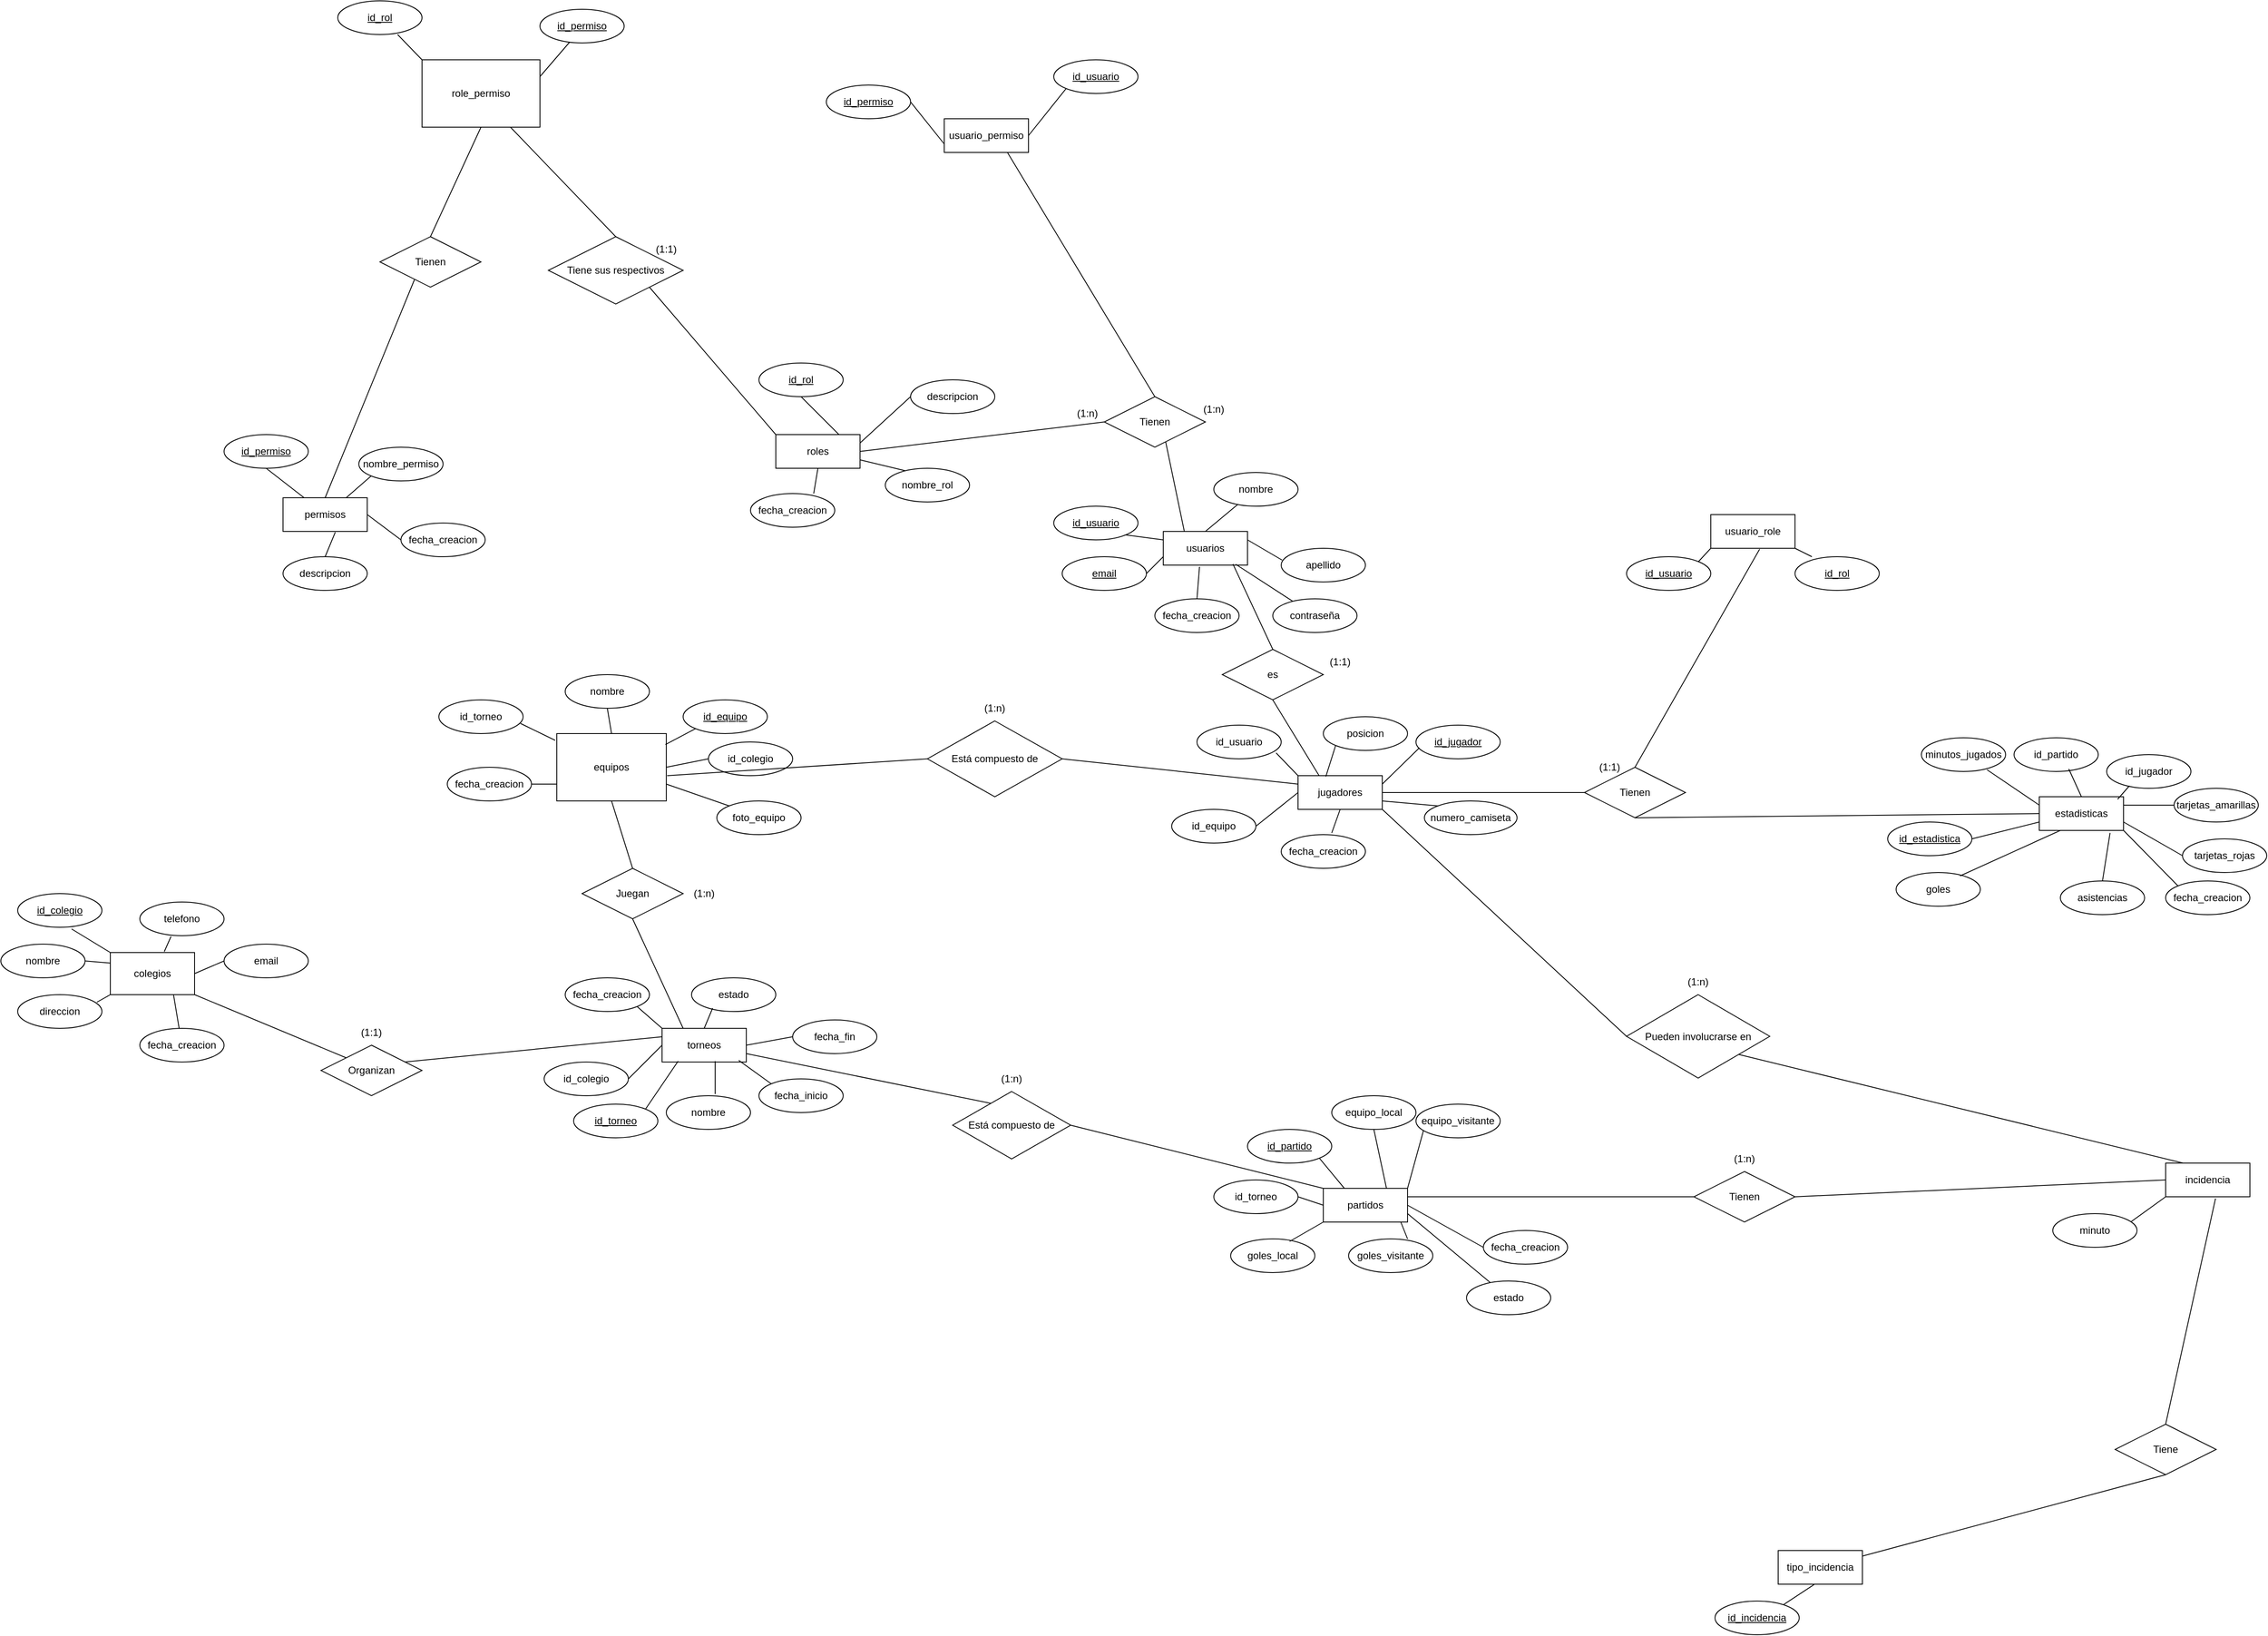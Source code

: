 <mxfile version="24.8.9" pages="2">
  <diagram id="R2lEEEUBdFMjLlhIrx00" name="Diagrama_ER_Grupo_C">
    <mxGraphModel grid="1" page="1" gridSize="10" guides="1" tooltips="1" connect="1" arrows="1" fold="1" pageScale="1" pageWidth="850" pageHeight="1100" math="0" shadow="0" extFonts="Permanent Marker^https://fonts.googleapis.com/css?family=Permanent+Marker">
      <root>
        <mxCell id="0" />
        <mxCell id="1" parent="0" />
        <mxCell id="XjzMZ7Z7NHH9gjmUYC3X-1" value="role_permiso" style="whiteSpace=wrap;html=1;align=center;" vertex="1" parent="1">
          <mxGeometry x="250" y="-100" width="140" height="80" as="geometry" />
        </mxCell>
        <mxCell id="XjzMZ7Z7NHH9gjmUYC3X-2" value="id_rol" style="ellipse;whiteSpace=wrap;html=1;align=center;fontStyle=4;" vertex="1" parent="1">
          <mxGeometry x="150" y="-170" width="100" height="40" as="geometry" />
        </mxCell>
        <mxCell id="XjzMZ7Z7NHH9gjmUYC3X-3" value="" style="endArrow=none;html=1;rounded=0;entryX=0.71;entryY=1;entryDx=0;entryDy=0;exitX=0;exitY=0;exitDx=0;exitDy=0;entryPerimeter=0;" edge="1" parent="1" source="XjzMZ7Z7NHH9gjmUYC3X-1" target="XjzMZ7Z7NHH9gjmUYC3X-2">
          <mxGeometry width="50" height="50" relative="1" as="geometry">
            <mxPoint x="490" y="160" as="sourcePoint" />
            <mxPoint x="540" y="110" as="targetPoint" />
          </mxGeometry>
        </mxCell>
        <mxCell id="XjzMZ7Z7NHH9gjmUYC3X-4" value="" style="endArrow=none;html=1;rounded=0;entryX=0.37;entryY=0.925;entryDx=0;entryDy=0;entryPerimeter=0;exitX=1;exitY=0.25;exitDx=0;exitDy=0;" edge="1" parent="1" source="XjzMZ7Z7NHH9gjmUYC3X-1" target="XjzMZ7Z7NHH9gjmUYC3X-43">
          <mxGeometry width="50" height="50" relative="1" as="geometry">
            <mxPoint x="490" y="160" as="sourcePoint" />
            <mxPoint x="400" y="-122" as="targetPoint" />
          </mxGeometry>
        </mxCell>
        <mxCell id="XjzMZ7Z7NHH9gjmUYC3X-5" value="equipos" style="whiteSpace=wrap;html=1;align=center;" vertex="1" parent="1">
          <mxGeometry x="410" y="700" width="130" height="80" as="geometry" />
        </mxCell>
        <mxCell id="XjzMZ7Z7NHH9gjmUYC3X-6" value="id_equipo" style="ellipse;whiteSpace=wrap;html=1;align=center;fontStyle=4;" vertex="1" parent="1">
          <mxGeometry x="560" y="660" width="100" height="40" as="geometry" />
        </mxCell>
        <mxCell id="XjzMZ7Z7NHH9gjmUYC3X-7" value="nombre" style="ellipse;whiteSpace=wrap;html=1;align=center;" vertex="1" parent="1">
          <mxGeometry x="420" y="630" width="100" height="40" as="geometry" />
        </mxCell>
        <mxCell id="XjzMZ7Z7NHH9gjmUYC3X-8" value="id_colegio" style="ellipse;whiteSpace=wrap;html=1;align=center;" vertex="1" parent="1">
          <mxGeometry x="590" y="710" width="100" height="40" as="geometry" />
        </mxCell>
        <mxCell id="XjzMZ7Z7NHH9gjmUYC3X-9" value="fecha_creacion" style="ellipse;whiteSpace=wrap;html=1;align=center;" vertex="1" parent="1">
          <mxGeometry x="280" y="740" width="100" height="40" as="geometry" />
        </mxCell>
        <mxCell id="XjzMZ7Z7NHH9gjmUYC3X-10" value="" style="endArrow=none;html=1;rounded=0;entryX=0.992;entryY=0.163;entryDx=0;entryDy=0;entryPerimeter=0;exitX=0;exitY=1;exitDx=0;exitDy=0;" edge="1" parent="1" source="XjzMZ7Z7NHH9gjmUYC3X-6" target="XjzMZ7Z7NHH9gjmUYC3X-5">
          <mxGeometry width="50" height="50" relative="1" as="geometry">
            <mxPoint x="590" y="740" as="sourcePoint" />
            <mxPoint x="640" y="690" as="targetPoint" />
          </mxGeometry>
        </mxCell>
        <mxCell id="XjzMZ7Z7NHH9gjmUYC3X-11" value="" style="endArrow=none;html=1;rounded=0;entryX=1;entryY=0.5;entryDx=0;entryDy=0;exitX=0;exitY=0.5;exitDx=0;exitDy=0;" edge="1" parent="1" source="XjzMZ7Z7NHH9gjmUYC3X-8" target="XjzMZ7Z7NHH9gjmUYC3X-5">
          <mxGeometry width="50" height="50" relative="1" as="geometry">
            <mxPoint x="590" y="740" as="sourcePoint" />
            <mxPoint x="640" y="690" as="targetPoint" />
          </mxGeometry>
        </mxCell>
        <mxCell id="XjzMZ7Z7NHH9gjmUYC3X-12" value="" style="endArrow=none;html=1;rounded=0;entryX=1;entryY=0.75;entryDx=0;entryDy=0;exitX=0;exitY=0;exitDx=0;exitDy=0;" edge="1" parent="1" source="XjzMZ7Z7NHH9gjmUYC3X-42" target="XjzMZ7Z7NHH9gjmUYC3X-5">
          <mxGeometry width="50" height="50" relative="1" as="geometry">
            <mxPoint x="602" y="783" as="sourcePoint" />
            <mxPoint x="550" y="750" as="targetPoint" />
          </mxGeometry>
        </mxCell>
        <mxCell id="XjzMZ7Z7NHH9gjmUYC3X-13" value="" style="endArrow=none;html=1;rounded=0;entryX=0;entryY=0.75;entryDx=0;entryDy=0;exitX=1;exitY=0.5;exitDx=0;exitDy=0;" edge="1" parent="1" source="XjzMZ7Z7NHH9gjmUYC3X-9" target="XjzMZ7Z7NHH9gjmUYC3X-5">
          <mxGeometry width="50" height="50" relative="1" as="geometry">
            <mxPoint x="610" y="750" as="sourcePoint" />
            <mxPoint x="560" y="760" as="targetPoint" />
          </mxGeometry>
        </mxCell>
        <mxCell id="XjzMZ7Z7NHH9gjmUYC3X-14" value="" style="endArrow=none;html=1;rounded=0;entryX=-0.015;entryY=0.1;entryDx=0;entryDy=0;exitX=0.97;exitY=0.7;exitDx=0;exitDy=0;exitPerimeter=0;entryPerimeter=0;" edge="1" parent="1" source="XjzMZ7Z7NHH9gjmUYC3X-41" target="XjzMZ7Z7NHH9gjmUYC3X-5">
          <mxGeometry width="50" height="50" relative="1" as="geometry">
            <mxPoint x="376" y="693" as="sourcePoint" />
            <mxPoint x="570" y="770" as="targetPoint" />
          </mxGeometry>
        </mxCell>
        <mxCell id="XjzMZ7Z7NHH9gjmUYC3X-15" value="" style="endArrow=none;html=1;rounded=0;entryX=0.5;entryY=0;entryDx=0;entryDy=0;exitX=0.5;exitY=1;exitDx=0;exitDy=0;" edge="1" parent="1" source="XjzMZ7Z7NHH9gjmUYC3X-7" target="XjzMZ7Z7NHH9gjmUYC3X-5">
          <mxGeometry width="50" height="50" relative="1" as="geometry">
            <mxPoint x="630" y="770" as="sourcePoint" />
            <mxPoint x="580" y="780" as="targetPoint" />
          </mxGeometry>
        </mxCell>
        <mxCell id="XjzMZ7Z7NHH9gjmUYC3X-16" value="roles" style="whiteSpace=wrap;html=1;align=center;" vertex="1" parent="1">
          <mxGeometry x="670" y="345" width="100" height="40" as="geometry" />
        </mxCell>
        <mxCell id="XjzMZ7Z7NHH9gjmUYC3X-17" value="id_rol" style="ellipse;whiteSpace=wrap;html=1;align=center;fontStyle=4;" vertex="1" parent="1">
          <mxGeometry x="650" y="260" width="100" height="40" as="geometry" />
        </mxCell>
        <mxCell id="XjzMZ7Z7NHH9gjmUYC3X-18" value="nombre_rol" style="ellipse;whiteSpace=wrap;html=1;align=center;" vertex="1" parent="1">
          <mxGeometry x="800" y="385" width="100" height="40" as="geometry" />
        </mxCell>
        <mxCell id="XjzMZ7Z7NHH9gjmUYC3X-19" value="fecha_creacion" style="ellipse;whiteSpace=wrap;html=1;align=center;" vertex="1" parent="1">
          <mxGeometry x="640" y="415" width="100" height="40" as="geometry" />
        </mxCell>
        <mxCell id="XjzMZ7Z7NHH9gjmUYC3X-20" value="" style="endArrow=none;html=1;rounded=0;entryX=0.5;entryY=1;entryDx=0;entryDy=0;exitX=0.75;exitY=0;exitDx=0;exitDy=0;" edge="1" parent="1" source="XjzMZ7Z7NHH9gjmUYC3X-16" target="XjzMZ7Z7NHH9gjmUYC3X-17">
          <mxGeometry width="50" height="50" relative="1" as="geometry">
            <mxPoint x="1030" y="325" as="sourcePoint" />
            <mxPoint x="1080" y="275" as="targetPoint" />
          </mxGeometry>
        </mxCell>
        <mxCell id="XjzMZ7Z7NHH9gjmUYC3X-21" value="" style="endArrow=none;html=1;rounded=0;entryX=0;entryY=0.5;entryDx=0;entryDy=0;exitX=1;exitY=0.25;exitDx=0;exitDy=0;entryPerimeter=0;" edge="1" parent="1" source="XjzMZ7Z7NHH9gjmUYC3X-16" target="XjzMZ7Z7NHH9gjmUYC3X-40">
          <mxGeometry width="50" height="50" relative="1" as="geometry">
            <mxPoint x="1080" y="165" as="sourcePoint" />
            <mxPoint x="810" y="345" as="targetPoint" />
          </mxGeometry>
        </mxCell>
        <mxCell id="XjzMZ7Z7NHH9gjmUYC3X-22" value="" style="endArrow=none;html=1;rounded=0;entryX=1;entryY=0.75;entryDx=0;entryDy=0;exitX=0.24;exitY=0.075;exitDx=0;exitDy=0;exitPerimeter=0;" edge="1" parent="1" source="XjzMZ7Z7NHH9gjmUYC3X-18" target="XjzMZ7Z7NHH9gjmUYC3X-16">
          <mxGeometry width="50" height="50" relative="1" as="geometry">
            <mxPoint x="1090" y="175" as="sourcePoint" />
            <mxPoint x="1040" y="185" as="targetPoint" />
          </mxGeometry>
        </mxCell>
        <mxCell id="XjzMZ7Z7NHH9gjmUYC3X-23" value="" style="endArrow=none;html=1;rounded=0;entryX=0.5;entryY=1;entryDx=0;entryDy=0;exitX=0.75;exitY=0;exitDx=0;exitDy=0;exitPerimeter=0;" edge="1" parent="1" source="XjzMZ7Z7NHH9gjmUYC3X-19" target="XjzMZ7Z7NHH9gjmUYC3X-16">
          <mxGeometry width="50" height="50" relative="1" as="geometry">
            <mxPoint x="834" y="398" as="sourcePoint" />
            <mxPoint x="780" y="385" as="targetPoint" />
          </mxGeometry>
        </mxCell>
        <mxCell id="XjzMZ7Z7NHH9gjmUYC3X-24" value="permisos" style="whiteSpace=wrap;html=1;align=center;" vertex="1" parent="1">
          <mxGeometry x="85" y="420" width="100" height="40" as="geometry" />
        </mxCell>
        <mxCell id="XjzMZ7Z7NHH9gjmUYC3X-25" value="id_permiso" style="ellipse;whiteSpace=wrap;html=1;align=center;fontStyle=4;" vertex="1" parent="1">
          <mxGeometry x="15" y="345" width="100" height="40" as="geometry" />
        </mxCell>
        <mxCell id="XjzMZ7Z7NHH9gjmUYC3X-26" value="nombre_permiso" style="ellipse;whiteSpace=wrap;html=1;align=center;" vertex="1" parent="1">
          <mxGeometry x="175" y="360" width="100" height="40" as="geometry" />
        </mxCell>
        <mxCell id="XjzMZ7Z7NHH9gjmUYC3X-27" value="fecha_creacion" style="ellipse;whiteSpace=wrap;html=1;align=center;" vertex="1" parent="1">
          <mxGeometry x="225" y="450" width="100" height="40" as="geometry" />
        </mxCell>
        <mxCell id="XjzMZ7Z7NHH9gjmUYC3X-28" value="" style="endArrow=none;html=1;rounded=0;entryX=0.25;entryY=0;entryDx=0;entryDy=0;exitX=0.5;exitY=1;exitDx=0;exitDy=0;" edge="1" parent="1" source="XjzMZ7Z7NHH9gjmUYC3X-25" target="XjzMZ7Z7NHH9gjmUYC3X-24">
          <mxGeometry width="50" height="50" relative="1" as="geometry">
            <mxPoint x="-251" y="453" as="sourcePoint" />
            <mxPoint x="-305" y="440" as="targetPoint" />
          </mxGeometry>
        </mxCell>
        <mxCell id="XjzMZ7Z7NHH9gjmUYC3X-29" value="" style="endArrow=none;html=1;rounded=0;entryX=0;entryY=1;entryDx=0;entryDy=0;exitX=0.75;exitY=0;exitDx=0;exitDy=0;" edge="1" parent="1" source="XjzMZ7Z7NHH9gjmUYC3X-24" target="XjzMZ7Z7NHH9gjmUYC3X-26">
          <mxGeometry width="50" height="50" relative="1" as="geometry">
            <mxPoint x="105" y="410" as="sourcePoint" />
            <mxPoint x="130" y="440" as="targetPoint" />
          </mxGeometry>
        </mxCell>
        <mxCell id="XjzMZ7Z7NHH9gjmUYC3X-30" value="" style="endArrow=none;html=1;rounded=0;entryX=0.62;entryY=1.025;entryDx=0;entryDy=0;exitX=0.5;exitY=0;exitDx=0;exitDy=0;entryPerimeter=0;" edge="1" parent="1" source="XjzMZ7Z7NHH9gjmUYC3X-45" target="XjzMZ7Z7NHH9gjmUYC3X-24">
          <mxGeometry width="50" height="50" relative="1" as="geometry">
            <mxPoint x="75" y="440" as="sourcePoint" />
            <mxPoint x="140" y="450" as="targetPoint" />
          </mxGeometry>
        </mxCell>
        <mxCell id="XjzMZ7Z7NHH9gjmUYC3X-31" value="" style="endArrow=none;html=1;rounded=0;entryX=0;entryY=0.5;entryDx=0;entryDy=0;exitX=1;exitY=0.5;exitDx=0;exitDy=0;" edge="1" parent="1" source="XjzMZ7Z7NHH9gjmUYC3X-24" target="XjzMZ7Z7NHH9gjmUYC3X-27">
          <mxGeometry width="50" height="50" relative="1" as="geometry">
            <mxPoint x="125" y="430" as="sourcePoint" />
            <mxPoint x="150" y="460" as="targetPoint" />
          </mxGeometry>
        </mxCell>
        <mxCell id="XjzMZ7Z7NHH9gjmUYC3X-32" value="usuario_permiso" style="whiteSpace=wrap;html=1;align=center;" vertex="1" parent="1">
          <mxGeometry x="870" y="-30" width="100" height="40" as="geometry" />
        </mxCell>
        <mxCell id="XjzMZ7Z7NHH9gjmUYC3X-33" value="id_usuario" style="ellipse;whiteSpace=wrap;html=1;align=center;fontStyle=4;" vertex="1" parent="1">
          <mxGeometry x="1000" y="-100" width="100" height="40" as="geometry" />
        </mxCell>
        <mxCell id="XjzMZ7Z7NHH9gjmUYC3X-34" value="" style="endArrow=none;html=1;rounded=0;entryX=1;entryY=0.5;entryDx=0;entryDy=0;exitX=0;exitY=1;exitDx=0;exitDy=0;" edge="1" parent="1" source="XjzMZ7Z7NHH9gjmUYC3X-33" target="XjzMZ7Z7NHH9gjmUYC3X-32">
          <mxGeometry width="50" height="50" relative="1" as="geometry">
            <mxPoint x="1080" y="-80" as="sourcePoint" />
            <mxPoint x="1130" y="-130" as="targetPoint" />
          </mxGeometry>
        </mxCell>
        <mxCell id="XjzMZ7Z7NHH9gjmUYC3X-35" value="" style="endArrow=none;html=1;rounded=0;entryX=1;entryY=0.5;entryDx=0;entryDy=0;exitX=0;exitY=0.75;exitDx=0;exitDy=0;" edge="1" parent="1" source="XjzMZ7Z7NHH9gjmUYC3X-32" target="XjzMZ7Z7NHH9gjmUYC3X-44">
          <mxGeometry width="50" height="50" relative="1" as="geometry">
            <mxPoint x="1080" y="-80" as="sourcePoint" />
            <mxPoint x="825.355" y="-64.142" as="targetPoint" />
          </mxGeometry>
        </mxCell>
        <mxCell id="XjzMZ7Z7NHH9gjmUYC3X-36" value="partidos" style="whiteSpace=wrap;html=1;align=center;" vertex="1" parent="1">
          <mxGeometry x="1320" y="1240" width="100" height="40" as="geometry" />
        </mxCell>
        <mxCell id="XjzMZ7Z7NHH9gjmUYC3X-37" value="id_torneo" style="ellipse;whiteSpace=wrap;html=1;align=center;" vertex="1" parent="1">
          <mxGeometry x="1190" y="1230" width="100" height="40" as="geometry" />
        </mxCell>
        <mxCell id="XjzMZ7Z7NHH9gjmUYC3X-38" value="id_partido" style="ellipse;whiteSpace=wrap;html=1;align=center;fontStyle=4;" vertex="1" parent="1">
          <mxGeometry x="1230" y="1170" width="100" height="40" as="geometry" />
        </mxCell>
        <mxCell id="XjzMZ7Z7NHH9gjmUYC3X-39" value="goles_local" style="ellipse;whiteSpace=wrap;html=1;align=center;" vertex="1" parent="1">
          <mxGeometry x="1210" y="1300" width="100" height="40" as="geometry" />
        </mxCell>
        <mxCell id="XjzMZ7Z7NHH9gjmUYC3X-40" value="descripcion" style="ellipse;whiteSpace=wrap;html=1;align=center;" vertex="1" parent="1">
          <mxGeometry x="830" y="280" width="100" height="40" as="geometry" />
        </mxCell>
        <mxCell id="XjzMZ7Z7NHH9gjmUYC3X-41" value="id_torneo" style="ellipse;whiteSpace=wrap;html=1;align=center;" vertex="1" parent="1">
          <mxGeometry x="270" y="660" width="100" height="40" as="geometry" />
        </mxCell>
        <mxCell id="XjzMZ7Z7NHH9gjmUYC3X-42" value="foto_equipo" style="ellipse;whiteSpace=wrap;html=1;align=center;" vertex="1" parent="1">
          <mxGeometry x="600" y="780" width="100" height="40" as="geometry" />
        </mxCell>
        <mxCell id="XjzMZ7Z7NHH9gjmUYC3X-43" value="id_permiso" style="ellipse;whiteSpace=wrap;html=1;align=center;fontStyle=4;" vertex="1" parent="1">
          <mxGeometry x="390" y="-160" width="100" height="40" as="geometry" />
        </mxCell>
        <mxCell id="XjzMZ7Z7NHH9gjmUYC3X-44" value="id_permiso" style="ellipse;whiteSpace=wrap;html=1;align=center;fontStyle=4;" vertex="1" parent="1">
          <mxGeometry x="730" y="-70" width="100" height="40" as="geometry" />
        </mxCell>
        <mxCell id="XjzMZ7Z7NHH9gjmUYC3X-45" value="descripcion" style="ellipse;whiteSpace=wrap;html=1;align=center;" vertex="1" parent="1">
          <mxGeometry x="85" y="490" width="100" height="40" as="geometry" />
        </mxCell>
        <mxCell id="XjzMZ7Z7NHH9gjmUYC3X-46" value="equipo_local" style="ellipse;whiteSpace=wrap;html=1;align=center;" vertex="1" parent="1">
          <mxGeometry x="1330" y="1130" width="100" height="40" as="geometry" />
        </mxCell>
        <mxCell id="XjzMZ7Z7NHH9gjmUYC3X-47" value="equipo_visitante" style="ellipse;whiteSpace=wrap;html=1;align=center;" vertex="1" parent="1">
          <mxGeometry x="1430" y="1140" width="100" height="40" as="geometry" />
        </mxCell>
        <mxCell id="XjzMZ7Z7NHH9gjmUYC3X-48" value="goles_visitante" style="ellipse;whiteSpace=wrap;html=1;align=center;" vertex="1" parent="1">
          <mxGeometry x="1350" y="1300" width="100" height="40" as="geometry" />
        </mxCell>
        <mxCell id="XjzMZ7Z7NHH9gjmUYC3X-49" value="estado" style="ellipse;whiteSpace=wrap;html=1;align=center;" vertex="1" parent="1">
          <mxGeometry x="1490" y="1350" width="100" height="40" as="geometry" />
        </mxCell>
        <mxCell id="XjzMZ7Z7NHH9gjmUYC3X-50" value="fecha_creacion" style="ellipse;whiteSpace=wrap;html=1;align=center;" vertex="1" parent="1">
          <mxGeometry x="1510" y="1290" width="100" height="40" as="geometry" />
        </mxCell>
        <mxCell id="XjzMZ7Z7NHH9gjmUYC3X-51" value="" style="endArrow=none;html=1;rounded=0;entryX=0.09;entryY=0.775;entryDx=0;entryDy=0;entryPerimeter=0;exitX=1;exitY=0;exitDx=0;exitDy=0;" edge="1" parent="1" source="XjzMZ7Z7NHH9gjmUYC3X-36" target="XjzMZ7Z7NHH9gjmUYC3X-47">
          <mxGeometry width="50" height="50" relative="1" as="geometry">
            <mxPoint x="1040" y="1150" as="sourcePoint" />
            <mxPoint x="1090" y="1100" as="targetPoint" />
          </mxGeometry>
        </mxCell>
        <mxCell id="XjzMZ7Z7NHH9gjmUYC3X-52" value="" style="endArrow=none;html=1;rounded=0;entryX=0;entryY=0.5;entryDx=0;entryDy=0;exitX=1;exitY=0.5;exitDx=0;exitDy=0;" edge="1" parent="1" source="XjzMZ7Z7NHH9gjmUYC3X-36" target="XjzMZ7Z7NHH9gjmUYC3X-50">
          <mxGeometry width="50" height="50" relative="1" as="geometry">
            <mxPoint x="1430" y="1250" as="sourcePoint" />
            <mxPoint x="1489" y="1231" as="targetPoint" />
          </mxGeometry>
        </mxCell>
        <mxCell id="XjzMZ7Z7NHH9gjmUYC3X-53" value="" style="endArrow=none;html=1;rounded=0;exitX=1;exitY=0.75;exitDx=0;exitDy=0;" edge="1" parent="1" source="XjzMZ7Z7NHH9gjmUYC3X-36" target="XjzMZ7Z7NHH9gjmUYC3X-49">
          <mxGeometry width="50" height="50" relative="1" as="geometry">
            <mxPoint x="1440" y="1260" as="sourcePoint" />
            <mxPoint x="1499" y="1241" as="targetPoint" />
          </mxGeometry>
        </mxCell>
        <mxCell id="XjzMZ7Z7NHH9gjmUYC3X-54" value="" style="endArrow=none;html=1;rounded=0;entryX=0.92;entryY=1;entryDx=0;entryDy=0;entryPerimeter=0;exitX=0.7;exitY=0;exitDx=0;exitDy=0;exitPerimeter=0;" edge="1" parent="1" source="XjzMZ7Z7NHH9gjmUYC3X-48" target="XjzMZ7Z7NHH9gjmUYC3X-36">
          <mxGeometry width="50" height="50" relative="1" as="geometry">
            <mxPoint x="1450" y="1270" as="sourcePoint" />
            <mxPoint x="1509" y="1251" as="targetPoint" />
          </mxGeometry>
        </mxCell>
        <mxCell id="XjzMZ7Z7NHH9gjmUYC3X-55" value="" style="endArrow=none;html=1;rounded=0;entryX=0;entryY=1;entryDx=0;entryDy=0;exitX=0.7;exitY=0.075;exitDx=0;exitDy=0;exitPerimeter=0;" edge="1" parent="1" source="XjzMZ7Z7NHH9gjmUYC3X-39" target="XjzMZ7Z7NHH9gjmUYC3X-36">
          <mxGeometry width="50" height="50" relative="1" as="geometry">
            <mxPoint x="1460" y="1280" as="sourcePoint" />
            <mxPoint x="1519" y="1261" as="targetPoint" />
          </mxGeometry>
        </mxCell>
        <mxCell id="XjzMZ7Z7NHH9gjmUYC3X-56" value="" style="endArrow=none;html=1;rounded=0;entryX=0;entryY=0.5;entryDx=0;entryDy=0;exitX=1;exitY=0.5;exitDx=0;exitDy=0;" edge="1" parent="1" source="XjzMZ7Z7NHH9gjmUYC3X-37" target="XjzMZ7Z7NHH9gjmUYC3X-36">
          <mxGeometry width="50" height="50" relative="1" as="geometry">
            <mxPoint x="1470" y="1290" as="sourcePoint" />
            <mxPoint x="1529" y="1271" as="targetPoint" />
          </mxGeometry>
        </mxCell>
        <mxCell id="XjzMZ7Z7NHH9gjmUYC3X-57" value="" style="endArrow=none;html=1;rounded=0;entryX=0.75;entryY=0;entryDx=0;entryDy=0;exitX=0.5;exitY=1;exitDx=0;exitDy=0;" edge="1" parent="1" source="XjzMZ7Z7NHH9gjmUYC3X-46" target="XjzMZ7Z7NHH9gjmUYC3X-36">
          <mxGeometry width="50" height="50" relative="1" as="geometry">
            <mxPoint x="1480" y="1300" as="sourcePoint" />
            <mxPoint x="1539" y="1281" as="targetPoint" />
          </mxGeometry>
        </mxCell>
        <mxCell id="XjzMZ7Z7NHH9gjmUYC3X-58" value="" style="endArrow=none;html=1;rounded=0;entryX=0.25;entryY=0;entryDx=0;entryDy=0;exitX=1;exitY=1;exitDx=0;exitDy=0;" edge="1" parent="1" source="XjzMZ7Z7NHH9gjmUYC3X-38" target="XjzMZ7Z7NHH9gjmUYC3X-36">
          <mxGeometry width="50" height="50" relative="1" as="geometry">
            <mxPoint x="1490" y="1310" as="sourcePoint" />
            <mxPoint x="1549" y="1291" as="targetPoint" />
          </mxGeometry>
        </mxCell>
        <mxCell id="XjzMZ7Z7NHH9gjmUYC3X-59" value="usuarios" style="whiteSpace=wrap;html=1;align=center;" vertex="1" parent="1">
          <mxGeometry x="1130" y="460" width="100" height="40" as="geometry" />
        </mxCell>
        <mxCell id="XjzMZ7Z7NHH9gjmUYC3X-60" value="email" style="ellipse;whiteSpace=wrap;html=1;align=center;fontStyle=4;" vertex="1" parent="1">
          <mxGeometry x="1010" y="490" width="100" height="40" as="geometry" />
        </mxCell>
        <mxCell id="XjzMZ7Z7NHH9gjmUYC3X-61" value="id_usuario" style="ellipse;whiteSpace=wrap;html=1;align=center;fontStyle=4;" vertex="1" parent="1">
          <mxGeometry x="1000" y="430" width="100" height="40" as="geometry" />
        </mxCell>
        <mxCell id="XjzMZ7Z7NHH9gjmUYC3X-62" value="nombre" style="ellipse;whiteSpace=wrap;html=1;align=center;" vertex="1" parent="1">
          <mxGeometry x="1190" y="390" width="100" height="40" as="geometry" />
        </mxCell>
        <mxCell id="XjzMZ7Z7NHH9gjmUYC3X-63" value="apellido" style="ellipse;whiteSpace=wrap;html=1;align=center;" vertex="1" parent="1">
          <mxGeometry x="1270" y="480" width="100" height="40" as="geometry" />
        </mxCell>
        <mxCell id="XjzMZ7Z7NHH9gjmUYC3X-64" value="contraseña" style="ellipse;whiteSpace=wrap;html=1;align=center;" vertex="1" parent="1">
          <mxGeometry x="1260" y="540" width="100" height="40" as="geometry" />
        </mxCell>
        <mxCell id="XjzMZ7Z7NHH9gjmUYC3X-65" value="fecha_creacion" style="ellipse;whiteSpace=wrap;html=1;align=center;" vertex="1" parent="1">
          <mxGeometry x="1120" y="540" width="100" height="40" as="geometry" />
        </mxCell>
        <mxCell id="XjzMZ7Z7NHH9gjmUYC3X-66" value="" style="endArrow=none;html=1;rounded=0;entryX=0.43;entryY=1.05;entryDx=0;entryDy=0;entryPerimeter=0;exitX=0.5;exitY=0;exitDx=0;exitDy=0;" edge="1" parent="1" source="XjzMZ7Z7NHH9gjmUYC3X-65" target="XjzMZ7Z7NHH9gjmUYC3X-59">
          <mxGeometry width="50" height="50" relative="1" as="geometry">
            <mxPoint x="1190" y="740" as="sourcePoint" />
            <mxPoint x="1240" y="690" as="targetPoint" />
          </mxGeometry>
        </mxCell>
        <mxCell id="XjzMZ7Z7NHH9gjmUYC3X-67" value="" style="endArrow=none;html=1;rounded=0;entryX=0.86;entryY=0.975;entryDx=0;entryDy=0;entryPerimeter=0;" edge="1" parent="1" source="XjzMZ7Z7NHH9gjmUYC3X-64" target="XjzMZ7Z7NHH9gjmUYC3X-59">
          <mxGeometry width="50" height="50" relative="1" as="geometry">
            <mxPoint x="1180" y="550" as="sourcePoint" />
            <mxPoint x="1183" y="512" as="targetPoint" />
          </mxGeometry>
        </mxCell>
        <mxCell id="XjzMZ7Z7NHH9gjmUYC3X-68" value="" style="endArrow=none;html=1;rounded=0;entryX=1;entryY=0.25;entryDx=0;entryDy=0;exitX=0.01;exitY=0.35;exitDx=0;exitDy=0;exitPerimeter=0;" edge="1" parent="1" source="XjzMZ7Z7NHH9gjmUYC3X-63" target="XjzMZ7Z7NHH9gjmUYC3X-59">
          <mxGeometry width="50" height="50" relative="1" as="geometry">
            <mxPoint x="1190" y="560" as="sourcePoint" />
            <mxPoint x="1193" y="522" as="targetPoint" />
          </mxGeometry>
        </mxCell>
        <mxCell id="XjzMZ7Z7NHH9gjmUYC3X-69" value="" style="endArrow=none;html=1;rounded=0;exitX=0.5;exitY=0;exitDx=0;exitDy=0;" edge="1" parent="1" source="XjzMZ7Z7NHH9gjmUYC3X-59" target="XjzMZ7Z7NHH9gjmUYC3X-62">
          <mxGeometry width="50" height="50" relative="1" as="geometry">
            <mxPoint x="1200" y="570" as="sourcePoint" />
            <mxPoint x="1203" y="532" as="targetPoint" />
          </mxGeometry>
        </mxCell>
        <mxCell id="XjzMZ7Z7NHH9gjmUYC3X-70" value="" style="endArrow=none;html=1;rounded=0;entryX=1;entryY=1;entryDx=0;entryDy=0;exitX=0;exitY=0.25;exitDx=0;exitDy=0;" edge="1" parent="1" source="XjzMZ7Z7NHH9gjmUYC3X-59" target="XjzMZ7Z7NHH9gjmUYC3X-61">
          <mxGeometry width="50" height="50" relative="1" as="geometry">
            <mxPoint x="1210" y="580" as="sourcePoint" />
            <mxPoint x="1213" y="542" as="targetPoint" />
          </mxGeometry>
        </mxCell>
        <mxCell id="XjzMZ7Z7NHH9gjmUYC3X-71" value="" style="endArrow=none;html=1;rounded=0;entryX=1;entryY=0.5;entryDx=0;entryDy=0;exitX=0;exitY=0.75;exitDx=0;exitDy=0;" edge="1" parent="1" source="XjzMZ7Z7NHH9gjmUYC3X-59" target="XjzMZ7Z7NHH9gjmUYC3X-60">
          <mxGeometry width="50" height="50" relative="1" as="geometry">
            <mxPoint x="1220" y="590" as="sourcePoint" />
            <mxPoint x="1223" y="552" as="targetPoint" />
          </mxGeometry>
        </mxCell>
        <mxCell id="XjzMZ7Z7NHH9gjmUYC3X-72" value="jugadores" style="whiteSpace=wrap;html=1;align=center;" vertex="1" parent="1">
          <mxGeometry x="1290" y="750" width="100" height="40" as="geometry" />
        </mxCell>
        <mxCell id="XjzMZ7Z7NHH9gjmUYC3X-73" value="id_usuario" style="ellipse;whiteSpace=wrap;html=1;align=center;" vertex="1" parent="1">
          <mxGeometry x="1170" y="690" width="100" height="40" as="geometry" />
        </mxCell>
        <mxCell id="XjzMZ7Z7NHH9gjmUYC3X-74" value="id_equipo" style="ellipse;whiteSpace=wrap;html=1;align=center;" vertex="1" parent="1">
          <mxGeometry x="1140" y="790" width="100" height="40" as="geometry" />
        </mxCell>
        <mxCell id="XjzMZ7Z7NHH9gjmUYC3X-75" value="posicion" style="ellipse;whiteSpace=wrap;html=1;align=center;" vertex="1" parent="1">
          <mxGeometry x="1320" y="680" width="100" height="40" as="geometry" />
        </mxCell>
        <mxCell id="XjzMZ7Z7NHH9gjmUYC3X-76" value="numero_camiseta" style="ellipse;whiteSpace=wrap;html=1;align=center;" vertex="1" parent="1">
          <mxGeometry x="1440" y="780" width="110" height="40" as="geometry" />
        </mxCell>
        <mxCell id="XjzMZ7Z7NHH9gjmUYC3X-77" value="fecha_creacion" style="ellipse;whiteSpace=wrap;html=1;align=center;" vertex="1" parent="1">
          <mxGeometry x="1270" y="820" width="100" height="40" as="geometry" />
        </mxCell>
        <mxCell id="XjzMZ7Z7NHH9gjmUYC3X-78" value="id_jugador" style="ellipse;whiteSpace=wrap;html=1;align=center;fontStyle=4;" vertex="1" parent="1">
          <mxGeometry x="1430" y="690" width="100" height="40" as="geometry" />
        </mxCell>
        <mxCell id="XjzMZ7Z7NHH9gjmUYC3X-79" value="" style="endArrow=none;html=1;rounded=0;entryX=0.94;entryY=0.825;entryDx=0;entryDy=0;entryPerimeter=0;exitX=0;exitY=0;exitDx=0;exitDy=0;" edge="1" parent="1" source="XjzMZ7Z7NHH9gjmUYC3X-72" target="XjzMZ7Z7NHH9gjmUYC3X-73">
          <mxGeometry width="50" height="50" relative="1" as="geometry">
            <mxPoint x="1190" y="740" as="sourcePoint" />
            <mxPoint x="1240" y="690" as="targetPoint" />
          </mxGeometry>
        </mxCell>
        <mxCell id="XjzMZ7Z7NHH9gjmUYC3X-80" value="" style="endArrow=none;html=1;rounded=0;entryX=0.33;entryY=0.025;entryDx=0;entryDy=0;entryPerimeter=0;exitX=0;exitY=1;exitDx=0;exitDy=0;" edge="1" parent="1" source="XjzMZ7Z7NHH9gjmUYC3X-75" target="XjzMZ7Z7NHH9gjmUYC3X-72">
          <mxGeometry width="50" height="50" relative="1" as="geometry">
            <mxPoint x="1300" y="760" as="sourcePoint" />
            <mxPoint x="1274" y="733" as="targetPoint" />
          </mxGeometry>
        </mxCell>
        <mxCell id="XjzMZ7Z7NHH9gjmUYC3X-81" value="" style="endArrow=none;html=1;rounded=0;entryX=1;entryY=0.25;entryDx=0;entryDy=0;exitX=0.04;exitY=0.675;exitDx=0;exitDy=0;exitPerimeter=0;" edge="1" parent="1" source="XjzMZ7Z7NHH9gjmUYC3X-78" target="XjzMZ7Z7NHH9gjmUYC3X-72">
          <mxGeometry width="50" height="50" relative="1" as="geometry">
            <mxPoint x="1345" y="724" as="sourcePoint" />
            <mxPoint x="1333" y="761" as="targetPoint" />
          </mxGeometry>
        </mxCell>
        <mxCell id="XjzMZ7Z7NHH9gjmUYC3X-82" value="" style="endArrow=none;html=1;rounded=0;entryX=1;entryY=0.75;entryDx=0;entryDy=0;exitX=0;exitY=0;exitDx=0;exitDy=0;" edge="1" parent="1" source="XjzMZ7Z7NHH9gjmUYC3X-76" target="XjzMZ7Z7NHH9gjmUYC3X-72">
          <mxGeometry width="50" height="50" relative="1" as="geometry">
            <mxPoint x="1355" y="734" as="sourcePoint" />
            <mxPoint x="1343" y="771" as="targetPoint" />
          </mxGeometry>
        </mxCell>
        <mxCell id="XjzMZ7Z7NHH9gjmUYC3X-83" value="" style="endArrow=none;html=1;rounded=0;entryX=0.6;entryY=-0.05;entryDx=0;entryDy=0;entryPerimeter=0;exitX=0.5;exitY=1;exitDx=0;exitDy=0;" edge="1" parent="1" source="XjzMZ7Z7NHH9gjmUYC3X-72" target="XjzMZ7Z7NHH9gjmUYC3X-77">
          <mxGeometry width="50" height="50" relative="1" as="geometry">
            <mxPoint x="1365" y="744" as="sourcePoint" />
            <mxPoint x="1353" y="781" as="targetPoint" />
          </mxGeometry>
        </mxCell>
        <mxCell id="XjzMZ7Z7NHH9gjmUYC3X-84" value="" style="endArrow=none;html=1;rounded=0;entryX=1;entryY=0.5;entryDx=0;entryDy=0;exitX=0;exitY=0.5;exitDx=0;exitDy=0;" edge="1" parent="1" source="XjzMZ7Z7NHH9gjmUYC3X-72" target="XjzMZ7Z7NHH9gjmUYC3X-74">
          <mxGeometry width="50" height="50" relative="1" as="geometry">
            <mxPoint x="1375" y="754" as="sourcePoint" />
            <mxPoint x="1363" y="791" as="targetPoint" />
          </mxGeometry>
        </mxCell>
        <mxCell id="XjzMZ7Z7NHH9gjmUYC3X-85" value="colegios" style="whiteSpace=wrap;html=1;align=center;" vertex="1" parent="1">
          <mxGeometry x="-120" y="960" width="100" height="50" as="geometry" />
        </mxCell>
        <mxCell id="XjzMZ7Z7NHH9gjmUYC3X-86" value="id_colegio" style="ellipse;whiteSpace=wrap;html=1;align=center;fontStyle=4;" vertex="1" parent="1">
          <mxGeometry x="-230" y="890" width="100" height="40" as="geometry" />
        </mxCell>
        <mxCell id="XjzMZ7Z7NHH9gjmUYC3X-87" value="nombre" style="ellipse;whiteSpace=wrap;html=1;align=center;" vertex="1" parent="1">
          <mxGeometry x="-250" y="950" width="100" height="40" as="geometry" />
        </mxCell>
        <mxCell id="XjzMZ7Z7NHH9gjmUYC3X-88" value="direccion" style="ellipse;whiteSpace=wrap;html=1;align=center;" vertex="1" parent="1">
          <mxGeometry x="-230" y="1010" width="100" height="40" as="geometry" />
        </mxCell>
        <mxCell id="XjzMZ7Z7NHH9gjmUYC3X-89" value="telefono" style="ellipse;whiteSpace=wrap;html=1;align=center;" vertex="1" parent="1">
          <mxGeometry x="-85" y="900" width="100" height="40" as="geometry" />
        </mxCell>
        <mxCell id="XjzMZ7Z7NHH9gjmUYC3X-90" value="email" style="ellipse;whiteSpace=wrap;html=1;align=center;" vertex="1" parent="1">
          <mxGeometry x="15" y="950" width="100" height="40" as="geometry" />
        </mxCell>
        <mxCell id="XjzMZ7Z7NHH9gjmUYC3X-91" value="fecha_creacion" style="ellipse;whiteSpace=wrap;html=1;align=center;" vertex="1" parent="1">
          <mxGeometry x="-85" y="1050" width="100" height="40" as="geometry" />
        </mxCell>
        <mxCell id="XjzMZ7Z7NHH9gjmUYC3X-92" value="" style="endArrow=none;html=1;rounded=0;entryX=0;entryY=0;entryDx=0;entryDy=0;exitX=0.64;exitY=1.05;exitDx=0;exitDy=0;exitPerimeter=0;" edge="1" parent="1" source="XjzMZ7Z7NHH9gjmUYC3X-86" target="XjzMZ7Z7NHH9gjmUYC3X-85">
          <mxGeometry width="50" height="50" relative="1" as="geometry">
            <mxPoint x="-360" y="960" as="sourcePoint" />
            <mxPoint x="-310" y="910" as="targetPoint" />
          </mxGeometry>
        </mxCell>
        <mxCell id="XjzMZ7Z7NHH9gjmUYC3X-93" value="" style="endArrow=none;html=1;rounded=0;entryX=0;entryY=0.25;entryDx=0;entryDy=0;exitX=1;exitY=0.5;exitDx=0;exitDy=0;" edge="1" parent="1" source="XjzMZ7Z7NHH9gjmUYC3X-87" target="XjzMZ7Z7NHH9gjmUYC3X-85">
          <mxGeometry width="50" height="50" relative="1" as="geometry">
            <mxPoint x="-156" y="942" as="sourcePoint" />
            <mxPoint x="-110" y="970" as="targetPoint" />
          </mxGeometry>
        </mxCell>
        <mxCell id="XjzMZ7Z7NHH9gjmUYC3X-94" value="" style="endArrow=none;html=1;rounded=0;entryX=0.94;entryY=0.225;entryDx=0;entryDy=0;exitX=0;exitY=1;exitDx=0;exitDy=0;entryPerimeter=0;" edge="1" parent="1" source="XjzMZ7Z7NHH9gjmUYC3X-85" target="XjzMZ7Z7NHH9gjmUYC3X-88">
          <mxGeometry width="50" height="50" relative="1" as="geometry">
            <mxPoint x="-146" y="952" as="sourcePoint" />
            <mxPoint x="-100" y="980" as="targetPoint" />
          </mxGeometry>
        </mxCell>
        <mxCell id="XjzMZ7Z7NHH9gjmUYC3X-95" value="" style="endArrow=none;html=1;rounded=0;exitX=0.75;exitY=1;exitDx=0;exitDy=0;" edge="1" parent="1" source="XjzMZ7Z7NHH9gjmUYC3X-85" target="XjzMZ7Z7NHH9gjmUYC3X-91">
          <mxGeometry width="50" height="50" relative="1" as="geometry">
            <mxPoint x="-136" y="962" as="sourcePoint" />
            <mxPoint x="-90" y="990" as="targetPoint" />
          </mxGeometry>
        </mxCell>
        <mxCell id="XjzMZ7Z7NHH9gjmUYC3X-96" value="" style="endArrow=none;html=1;rounded=0;entryX=0;entryY=0.5;entryDx=0;entryDy=0;exitX=1;exitY=0.5;exitDx=0;exitDy=0;" edge="1" parent="1" source="XjzMZ7Z7NHH9gjmUYC3X-85" target="XjzMZ7Z7NHH9gjmUYC3X-90">
          <mxGeometry width="50" height="50" relative="1" as="geometry">
            <mxPoint x="-126" y="972" as="sourcePoint" />
            <mxPoint x="-80" y="1000" as="targetPoint" />
          </mxGeometry>
        </mxCell>
        <mxCell id="XjzMZ7Z7NHH9gjmUYC3X-97" value="" style="endArrow=none;html=1;rounded=0;entryX=0.37;entryY=1.025;entryDx=0;entryDy=0;exitX=0.64;exitY=-0.02;exitDx=0;exitDy=0;exitPerimeter=0;entryPerimeter=0;" edge="1" parent="1" source="XjzMZ7Z7NHH9gjmUYC3X-85" target="XjzMZ7Z7NHH9gjmUYC3X-89">
          <mxGeometry width="50" height="50" relative="1" as="geometry">
            <mxPoint x="-116" y="982" as="sourcePoint" />
            <mxPoint x="-70" y="1010" as="targetPoint" />
          </mxGeometry>
        </mxCell>
        <mxCell id="XjzMZ7Z7NHH9gjmUYC3X-98" value="estadisticas" style="whiteSpace=wrap;html=1;align=center;" vertex="1" parent="1">
          <mxGeometry x="2170" y="775" width="100" height="40" as="geometry" />
        </mxCell>
        <mxCell id="XjzMZ7Z7NHH9gjmUYC3X-99" value="id_estadistica" style="ellipse;whiteSpace=wrap;html=1;align=center;fontStyle=4;" vertex="1" parent="1">
          <mxGeometry x="1990" y="805" width="100" height="40" as="geometry" />
        </mxCell>
        <mxCell id="XjzMZ7Z7NHH9gjmUYC3X-100" value="id_jugador" style="ellipse;whiteSpace=wrap;html=1;align=center;" vertex="1" parent="1">
          <mxGeometry x="2250" y="725" width="100" height="40" as="geometry" />
        </mxCell>
        <mxCell id="XjzMZ7Z7NHH9gjmUYC3X-101" value="id_partido" style="ellipse;whiteSpace=wrap;html=1;align=center;" vertex="1" parent="1">
          <mxGeometry x="2140" y="705" width="100" height="40" as="geometry" />
        </mxCell>
        <mxCell id="XjzMZ7Z7NHH9gjmUYC3X-102" value="goles" style="ellipse;whiteSpace=wrap;html=1;align=center;" vertex="1" parent="1">
          <mxGeometry x="2000" y="865" width="100" height="40" as="geometry" />
        </mxCell>
        <mxCell id="XjzMZ7Z7NHH9gjmUYC3X-103" value="asistencias" style="ellipse;whiteSpace=wrap;html=1;align=center;" vertex="1" parent="1">
          <mxGeometry x="2195" y="875" width="100" height="40" as="geometry" />
        </mxCell>
        <mxCell id="XjzMZ7Z7NHH9gjmUYC3X-104" value="tarjetas_amarillas" style="ellipse;whiteSpace=wrap;html=1;align=center;" vertex="1" parent="1">
          <mxGeometry x="2330" y="765" width="100" height="40" as="geometry" />
        </mxCell>
        <mxCell id="XjzMZ7Z7NHH9gjmUYC3X-105" value="tarjetas_rojas" style="ellipse;whiteSpace=wrap;html=1;align=center;" vertex="1" parent="1">
          <mxGeometry x="2340" y="825" width="100" height="40" as="geometry" />
        </mxCell>
        <mxCell id="XjzMZ7Z7NHH9gjmUYC3X-106" value="minutos_jugados" style="ellipse;whiteSpace=wrap;html=1;align=center;" vertex="1" parent="1">
          <mxGeometry x="2030" y="705" width="100" height="40" as="geometry" />
        </mxCell>
        <mxCell id="XjzMZ7Z7NHH9gjmUYC3X-107" value="fecha_creacion" style="ellipse;whiteSpace=wrap;html=1;align=center;" vertex="1" parent="1">
          <mxGeometry x="2320" y="875" width="100" height="40" as="geometry" />
        </mxCell>
        <mxCell id="XjzMZ7Z7NHH9gjmUYC3X-108" value="" style="endArrow=none;html=1;rounded=0;entryX=0.84;entryY=1.075;entryDx=0;entryDy=0;entryPerimeter=0;exitX=0.5;exitY=0;exitDx=0;exitDy=0;" edge="1" parent="1" source="XjzMZ7Z7NHH9gjmUYC3X-103" target="XjzMZ7Z7NHH9gjmUYC3X-98">
          <mxGeometry width="50" height="50" relative="1" as="geometry">
            <mxPoint x="2250" y="895" as="sourcePoint" />
            <mxPoint x="2300" y="845" as="targetPoint" />
          </mxGeometry>
        </mxCell>
        <mxCell id="XjzMZ7Z7NHH9gjmUYC3X-109" value="" style="endArrow=none;html=1;rounded=0;entryX=1;entryY=1;entryDx=0;entryDy=0;exitX=0;exitY=0;exitDx=0;exitDy=0;" edge="1" parent="1" source="XjzMZ7Z7NHH9gjmUYC3X-107" target="XjzMZ7Z7NHH9gjmUYC3X-98">
          <mxGeometry width="50" height="50" relative="1" as="geometry">
            <mxPoint x="2255" y="885" as="sourcePoint" />
            <mxPoint x="2264" y="828" as="targetPoint" />
          </mxGeometry>
        </mxCell>
        <mxCell id="XjzMZ7Z7NHH9gjmUYC3X-110" value="" style="endArrow=none;html=1;rounded=0;entryX=0;entryY=0.5;entryDx=0;entryDy=0;exitX=1;exitY=0.75;exitDx=0;exitDy=0;" edge="1" parent="1" source="XjzMZ7Z7NHH9gjmUYC3X-98" target="XjzMZ7Z7NHH9gjmUYC3X-105">
          <mxGeometry width="50" height="50" relative="1" as="geometry">
            <mxPoint x="2265" y="895" as="sourcePoint" />
            <mxPoint x="2274" y="838" as="targetPoint" />
          </mxGeometry>
        </mxCell>
        <mxCell id="XjzMZ7Z7NHH9gjmUYC3X-111" value="" style="endArrow=none;html=1;rounded=0;entryX=0;entryY=0.5;entryDx=0;entryDy=0;exitX=1;exitY=0.25;exitDx=0;exitDy=0;" edge="1" parent="1" source="XjzMZ7Z7NHH9gjmUYC3X-98" target="XjzMZ7Z7NHH9gjmUYC3X-104">
          <mxGeometry width="50" height="50" relative="1" as="geometry">
            <mxPoint x="2275" y="905" as="sourcePoint" />
            <mxPoint x="2284" y="848" as="targetPoint" />
          </mxGeometry>
        </mxCell>
        <mxCell id="XjzMZ7Z7NHH9gjmUYC3X-112" value="" style="endArrow=none;html=1;rounded=0;entryX=0.27;entryY=0.925;entryDx=0;entryDy=0;entryPerimeter=0;exitX=0.93;exitY=0.075;exitDx=0;exitDy=0;exitPerimeter=0;" edge="1" parent="1" source="XjzMZ7Z7NHH9gjmUYC3X-98" target="XjzMZ7Z7NHH9gjmUYC3X-100">
          <mxGeometry width="50" height="50" relative="1" as="geometry">
            <mxPoint x="2285" y="915" as="sourcePoint" />
            <mxPoint x="2294" y="858" as="targetPoint" />
          </mxGeometry>
        </mxCell>
        <mxCell id="XjzMZ7Z7NHH9gjmUYC3X-113" value="" style="endArrow=none;html=1;rounded=0;entryX=0.65;entryY=0.925;entryDx=0;entryDy=0;entryPerimeter=0;exitX=0.5;exitY=0;exitDx=0;exitDy=0;" edge="1" parent="1" source="XjzMZ7Z7NHH9gjmUYC3X-98" target="XjzMZ7Z7NHH9gjmUYC3X-101">
          <mxGeometry width="50" height="50" relative="1" as="geometry">
            <mxPoint x="2295" y="925" as="sourcePoint" />
            <mxPoint x="2304" y="868" as="targetPoint" />
          </mxGeometry>
        </mxCell>
        <mxCell id="XjzMZ7Z7NHH9gjmUYC3X-114" value="" style="endArrow=none;html=1;rounded=0;entryX=0.78;entryY=0.95;entryDx=0;entryDy=0;entryPerimeter=0;exitX=0;exitY=0.25;exitDx=0;exitDy=0;" edge="1" parent="1" source="XjzMZ7Z7NHH9gjmUYC3X-98" target="XjzMZ7Z7NHH9gjmUYC3X-106">
          <mxGeometry width="50" height="50" relative="1" as="geometry">
            <mxPoint x="2305" y="935" as="sourcePoint" />
            <mxPoint x="2314" y="878" as="targetPoint" />
          </mxGeometry>
        </mxCell>
        <mxCell id="XjzMZ7Z7NHH9gjmUYC3X-115" value="" style="endArrow=none;html=1;rounded=0;entryX=0.25;entryY=1;entryDx=0;entryDy=0;exitX=0.76;exitY=0.1;exitDx=0;exitDy=0;exitPerimeter=0;" edge="1" parent="1" source="XjzMZ7Z7NHH9gjmUYC3X-102" target="XjzMZ7Z7NHH9gjmUYC3X-98">
          <mxGeometry width="50" height="50" relative="1" as="geometry">
            <mxPoint x="2315" y="945" as="sourcePoint" />
            <mxPoint x="2324" y="888" as="targetPoint" />
          </mxGeometry>
        </mxCell>
        <mxCell id="XjzMZ7Z7NHH9gjmUYC3X-116" value="" style="endArrow=none;html=1;rounded=0;entryX=1;entryY=0.5;entryDx=0;entryDy=0;exitX=0;exitY=0.75;exitDx=0;exitDy=0;" edge="1" parent="1" source="XjzMZ7Z7NHH9gjmUYC3X-98" target="XjzMZ7Z7NHH9gjmUYC3X-99">
          <mxGeometry width="50" height="50" relative="1" as="geometry">
            <mxPoint x="2325" y="955" as="sourcePoint" />
            <mxPoint x="2334" y="898" as="targetPoint" />
          </mxGeometry>
        </mxCell>
        <mxCell id="XjzMZ7Z7NHH9gjmUYC3X-117" value="usuario_role" style="whiteSpace=wrap;html=1;align=center;" vertex="1" parent="1">
          <mxGeometry x="1780" y="440" width="100" height="40" as="geometry" />
        </mxCell>
        <mxCell id="XjzMZ7Z7NHH9gjmUYC3X-118" value="id_usuario" style="ellipse;whiteSpace=wrap;html=1;align=center;fontStyle=4;" vertex="1" parent="1">
          <mxGeometry x="1680" y="490" width="100" height="40" as="geometry" />
        </mxCell>
        <mxCell id="XjzMZ7Z7NHH9gjmUYC3X-119" value="id_rol" style="ellipse;whiteSpace=wrap;html=1;align=center;fontStyle=4;" vertex="1" parent="1">
          <mxGeometry x="1880" y="490" width="100" height="40" as="geometry" />
        </mxCell>
        <mxCell id="XjzMZ7Z7NHH9gjmUYC3X-120" value="" style="endArrow=none;html=1;rounded=0;entryX=0;entryY=1;entryDx=0;entryDy=0;exitX=1;exitY=0;exitDx=0;exitDy=0;" edge="1" parent="1" source="XjzMZ7Z7NHH9gjmUYC3X-118" target="XjzMZ7Z7NHH9gjmUYC3X-117">
          <mxGeometry width="50" height="50" relative="1" as="geometry">
            <mxPoint x="1520" y="730" as="sourcePoint" />
            <mxPoint x="1570" y="680" as="targetPoint" />
          </mxGeometry>
        </mxCell>
        <mxCell id="XjzMZ7Z7NHH9gjmUYC3X-121" value="" style="endArrow=none;html=1;rounded=0;entryX=1;entryY=1;entryDx=0;entryDy=0;exitX=0.2;exitY=0;exitDx=0;exitDy=0;exitPerimeter=0;" edge="1" parent="1" source="XjzMZ7Z7NHH9gjmUYC3X-119" target="XjzMZ7Z7NHH9gjmUYC3X-117">
          <mxGeometry width="50" height="50" relative="1" as="geometry">
            <mxPoint x="1775" y="506" as="sourcePoint" />
            <mxPoint x="1790" y="490" as="targetPoint" />
          </mxGeometry>
        </mxCell>
        <mxCell id="XjzMZ7Z7NHH9gjmUYC3X-122" value="torneos" style="whiteSpace=wrap;html=1;align=center;" vertex="1" parent="1">
          <mxGeometry x="535" y="1050" width="100" height="40" as="geometry" />
        </mxCell>
        <mxCell id="XjzMZ7Z7NHH9gjmUYC3X-123" value="id_torneo" style="ellipse;whiteSpace=wrap;html=1;align=center;fontStyle=4;" vertex="1" parent="1">
          <mxGeometry x="430" y="1140" width="100" height="40" as="geometry" />
        </mxCell>
        <mxCell id="XjzMZ7Z7NHH9gjmUYC3X-124" value="nombre" style="ellipse;whiteSpace=wrap;html=1;align=center;" vertex="1" parent="1">
          <mxGeometry x="540" y="1130" width="100" height="40" as="geometry" />
        </mxCell>
        <mxCell id="XjzMZ7Z7NHH9gjmUYC3X-125" value="id_colegio" style="ellipse;whiteSpace=wrap;html=1;align=center;" vertex="1" parent="1">
          <mxGeometry x="395" y="1090" width="100" height="40" as="geometry" />
        </mxCell>
        <mxCell id="XjzMZ7Z7NHH9gjmUYC3X-126" value="fecha_inicio" style="ellipse;whiteSpace=wrap;html=1;align=center;" vertex="1" parent="1">
          <mxGeometry x="650" y="1110" width="100" height="40" as="geometry" />
        </mxCell>
        <mxCell id="XjzMZ7Z7NHH9gjmUYC3X-127" value="fecha_fin" style="ellipse;whiteSpace=wrap;html=1;align=center;" vertex="1" parent="1">
          <mxGeometry x="690" y="1040" width="100" height="40" as="geometry" />
        </mxCell>
        <mxCell id="XjzMZ7Z7NHH9gjmUYC3X-128" value="estado" style="ellipse;whiteSpace=wrap;html=1;align=center;" vertex="1" parent="1">
          <mxGeometry x="570" y="990" width="100" height="40" as="geometry" />
        </mxCell>
        <mxCell id="XjzMZ7Z7NHH9gjmUYC3X-129" value="fecha_creacion" style="ellipse;whiteSpace=wrap;html=1;align=center;" vertex="1" parent="1">
          <mxGeometry x="420" y="990" width="100" height="40" as="geometry" />
        </mxCell>
        <mxCell id="XjzMZ7Z7NHH9gjmUYC3X-130" value="" style="endArrow=none;html=1;rounded=0;entryX=0.25;entryY=0.9;entryDx=0;entryDy=0;entryPerimeter=0;exitX=0.5;exitY=0;exitDx=0;exitDy=0;" edge="1" parent="1" source="XjzMZ7Z7NHH9gjmUYC3X-122" target="XjzMZ7Z7NHH9gjmUYC3X-128">
          <mxGeometry width="50" height="50" relative="1" as="geometry">
            <mxPoint x="210" y="1080" as="sourcePoint" />
            <mxPoint x="260" y="1030" as="targetPoint" />
          </mxGeometry>
        </mxCell>
        <mxCell id="XjzMZ7Z7NHH9gjmUYC3X-131" value="" style="endArrow=none;html=1;rounded=0;entryX=0;entryY=0.5;entryDx=0;entryDy=0;exitX=1;exitY=0.5;exitDx=0;exitDy=0;" edge="1" parent="1" source="XjzMZ7Z7NHH9gjmUYC3X-122" target="XjzMZ7Z7NHH9gjmUYC3X-127">
          <mxGeometry width="50" height="50" relative="1" as="geometry">
            <mxPoint x="600" y="1060" as="sourcePoint" />
            <mxPoint x="605" y="1036" as="targetPoint" />
          </mxGeometry>
        </mxCell>
        <mxCell id="XjzMZ7Z7NHH9gjmUYC3X-132" value="" style="endArrow=none;html=1;rounded=0;entryX=0;entryY=0;entryDx=0;entryDy=0;exitX=0.91;exitY=0.95;exitDx=0;exitDy=0;exitPerimeter=0;" edge="1" parent="1" source="XjzMZ7Z7NHH9gjmUYC3X-122" target="XjzMZ7Z7NHH9gjmUYC3X-126">
          <mxGeometry width="50" height="50" relative="1" as="geometry">
            <mxPoint x="610" y="1070" as="sourcePoint" />
            <mxPoint x="615" y="1046" as="targetPoint" />
          </mxGeometry>
        </mxCell>
        <mxCell id="XjzMZ7Z7NHH9gjmUYC3X-133" value="" style="endArrow=none;html=1;rounded=0;entryX=0.63;entryY=0.975;entryDx=0;entryDy=0;entryPerimeter=0;exitX=0.58;exitY=-0.05;exitDx=0;exitDy=0;exitPerimeter=0;" edge="1" parent="1" source="XjzMZ7Z7NHH9gjmUYC3X-124" target="XjzMZ7Z7NHH9gjmUYC3X-122">
          <mxGeometry width="50" height="50" relative="1" as="geometry">
            <mxPoint x="620" y="1080" as="sourcePoint" />
            <mxPoint x="625" y="1056" as="targetPoint" />
          </mxGeometry>
        </mxCell>
        <mxCell id="XjzMZ7Z7NHH9gjmUYC3X-134" value="" style="endArrow=none;html=1;rounded=0;exitX=0.19;exitY=0.975;exitDx=0;exitDy=0;exitPerimeter=0;entryX=1;entryY=0;entryDx=0;entryDy=0;" edge="1" parent="1" source="XjzMZ7Z7NHH9gjmUYC3X-122" target="XjzMZ7Z7NHH9gjmUYC3X-123">
          <mxGeometry width="50" height="50" relative="1" as="geometry">
            <mxPoint x="630" y="1090" as="sourcePoint" />
            <mxPoint x="530" y="1140" as="targetPoint" />
          </mxGeometry>
        </mxCell>
        <mxCell id="XjzMZ7Z7NHH9gjmUYC3X-135" value="" style="endArrow=none;html=1;rounded=0;entryX=1;entryY=0.5;entryDx=0;entryDy=0;exitX=0;exitY=0.5;exitDx=0;exitDy=0;" edge="1" parent="1" source="XjzMZ7Z7NHH9gjmUYC3X-122" target="XjzMZ7Z7NHH9gjmUYC3X-125">
          <mxGeometry width="50" height="50" relative="1" as="geometry">
            <mxPoint x="640" y="1100" as="sourcePoint" />
            <mxPoint x="645" y="1076" as="targetPoint" />
          </mxGeometry>
        </mxCell>
        <mxCell id="XjzMZ7Z7NHH9gjmUYC3X-136" value="" style="endArrow=none;html=1;rounded=0;entryX=1;entryY=1;entryDx=0;entryDy=0;exitX=0;exitY=0;exitDx=0;exitDy=0;" edge="1" parent="1" source="XjzMZ7Z7NHH9gjmUYC3X-122" target="XjzMZ7Z7NHH9gjmUYC3X-129">
          <mxGeometry width="50" height="50" relative="1" as="geometry">
            <mxPoint x="650" y="1110" as="sourcePoint" />
            <mxPoint x="655" y="1086" as="targetPoint" />
          </mxGeometry>
        </mxCell>
        <mxCell id="XjzMZ7Z7NHH9gjmUYC3X-137" value="" style="endArrow=none;html=1;rounded=0;exitX=0.5;exitY=1;exitDx=0;exitDy=0;entryX=0.5;entryY=0;entryDx=0;entryDy=0;" edge="1" parent="1" source="XjzMZ7Z7NHH9gjmUYC3X-5" target="XjzMZ7Z7NHH9gjmUYC3X-147">
          <mxGeometry width="50" height="50" relative="1" as="geometry">
            <mxPoint x="620" y="730" as="sourcePoint" />
            <mxPoint x="540" y="870" as="targetPoint" />
          </mxGeometry>
        </mxCell>
        <mxCell id="XjzMZ7Z7NHH9gjmUYC3X-138" value="" style="endArrow=none;html=1;rounded=0;entryX=0.5;entryY=1;entryDx=0;entryDy=0;exitX=0.25;exitY=0;exitDx=0;exitDy=0;" edge="1" parent="1" source="XjzMZ7Z7NHH9gjmUYC3X-122" target="XjzMZ7Z7NHH9gjmUYC3X-147">
          <mxGeometry width="50" height="50" relative="1" as="geometry">
            <mxPoint x="660" y="1020" as="sourcePoint" />
            <mxPoint x="710" y="970" as="targetPoint" />
          </mxGeometry>
        </mxCell>
        <mxCell id="XjzMZ7Z7NHH9gjmUYC3X-139" value="" style="endArrow=none;html=1;rounded=0;exitX=1;exitY=0.5;exitDx=0;exitDy=0;entryX=0;entryY=0.5;entryDx=0;entryDy=0;" edge="1" parent="1" source="XjzMZ7Z7NHH9gjmUYC3X-72" target="XjzMZ7Z7NHH9gjmUYC3X-150">
          <mxGeometry width="50" height="50" relative="1" as="geometry">
            <mxPoint x="1410" y="820" as="sourcePoint" />
            <mxPoint x="1650" y="740" as="targetPoint" />
          </mxGeometry>
        </mxCell>
        <mxCell id="XjzMZ7Z7NHH9gjmUYC3X-140" value="" style="endArrow=none;html=1;rounded=0;entryX=0.58;entryY=1.025;entryDx=0;entryDy=0;entryPerimeter=0;exitX=0.5;exitY=0;exitDx=0;exitDy=0;" edge="1" parent="1" source="XjzMZ7Z7NHH9gjmUYC3X-150" target="XjzMZ7Z7NHH9gjmUYC3X-117">
          <mxGeometry width="50" height="50" relative="1" as="geometry">
            <mxPoint x="1970" y="770" as="sourcePoint" />
            <mxPoint x="1975" y="746" as="targetPoint" />
          </mxGeometry>
        </mxCell>
        <mxCell id="XjzMZ7Z7NHH9gjmUYC3X-141" value="" style="endArrow=none;html=1;rounded=0;entryX=0.5;entryY=1;entryDx=0;entryDy=0;exitX=0;exitY=0.5;exitDx=0;exitDy=0;" edge="1" parent="1" source="XjzMZ7Z7NHH9gjmUYC3X-98" target="XjzMZ7Z7NHH9gjmUYC3X-150">
          <mxGeometry width="50" height="50" relative="1" as="geometry">
            <mxPoint x="1670" y="920" as="sourcePoint" />
            <mxPoint x="1720" y="870" as="targetPoint" />
          </mxGeometry>
        </mxCell>
        <mxCell id="XjzMZ7Z7NHH9gjmUYC3X-142" value="" style="endArrow=none;html=1;rounded=0;entryX=0.25;entryY=0;entryDx=0;entryDy=0;exitX=0.5;exitY=1;exitDx=0;exitDy=0;" edge="1" parent="1" target="XjzMZ7Z7NHH9gjmUYC3X-59">
          <mxGeometry width="50" height="50" relative="1" as="geometry">
            <mxPoint x="1130" y="340" as="sourcePoint" />
            <mxPoint x="720" y="430" as="targetPoint" />
          </mxGeometry>
        </mxCell>
        <mxCell id="XjzMZ7Z7NHH9gjmUYC3X-143" value="" style="endArrow=none;html=1;rounded=0;entryX=0.5;entryY=0;entryDx=0;entryDy=0;exitX=0.75;exitY=1;exitDx=0;exitDy=0;" edge="1" parent="1" source="XjzMZ7Z7NHH9gjmUYC3X-32" target="XjzMZ7Z7NHH9gjmUYC3X-169">
          <mxGeometry width="50" height="50" relative="1" as="geometry">
            <mxPoint x="1088" y="80" as="sourcePoint" />
            <mxPoint x="1010" y="298" as="targetPoint" />
          </mxGeometry>
        </mxCell>
        <mxCell id="XjzMZ7Z7NHH9gjmUYC3X-144" value="" style="endArrow=none;html=1;rounded=0;entryX=1;entryY=1;entryDx=0;entryDy=0;exitX=0;exitY=0;exitDx=0;exitDy=0;" edge="1" parent="1" source="XjzMZ7Z7NHH9gjmUYC3X-179" target="XjzMZ7Z7NHH9gjmUYC3X-85">
          <mxGeometry width="50" height="50" relative="1" as="geometry">
            <mxPoint x="130" y="1100" as="sourcePoint" />
            <mxPoint x="360" y="1130" as="targetPoint" />
          </mxGeometry>
        </mxCell>
        <mxCell id="XjzMZ7Z7NHH9gjmUYC3X-145" value="" style="endArrow=none;html=1;rounded=0;entryX=0;entryY=0.25;entryDx=0;entryDy=0;exitX=0.825;exitY=0.333;exitDx=0;exitDy=0;exitPerimeter=0;" edge="1" parent="1" source="XjzMZ7Z7NHH9gjmUYC3X-179" target="XjzMZ7Z7NHH9gjmUYC3X-122">
          <mxGeometry width="50" height="50" relative="1" as="geometry">
            <mxPoint x="250" y="1100" as="sourcePoint" />
            <mxPoint x="360" y="1130" as="targetPoint" />
          </mxGeometry>
        </mxCell>
        <mxCell id="XjzMZ7Z7NHH9gjmUYC3X-146" value="" style="group" vertex="1" connectable="0" parent="1">
          <mxGeometry x="440" y="860" width="175" height="60" as="geometry" />
        </mxCell>
        <mxCell id="XjzMZ7Z7NHH9gjmUYC3X-147" value="Juegan" style="shape=rhombus;perimeter=rhombusPerimeter;whiteSpace=wrap;html=1;align=center;" vertex="1" parent="XjzMZ7Z7NHH9gjmUYC3X-146">
          <mxGeometry width="120" height="60" as="geometry" />
        </mxCell>
        <mxCell id="XjzMZ7Z7NHH9gjmUYC3X-148" value="(1:n)" style="text;html=1;align=center;verticalAlign=middle;whiteSpace=wrap;rounded=0;" vertex="1" parent="XjzMZ7Z7NHH9gjmUYC3X-146">
          <mxGeometry x="115" y="15" width="60" height="30" as="geometry" />
        </mxCell>
        <mxCell id="XjzMZ7Z7NHH9gjmUYC3X-149" value="" style="group" vertex="1" connectable="0" parent="1">
          <mxGeometry x="1630" y="725" width="120" height="105" as="geometry" />
        </mxCell>
        <mxCell id="XjzMZ7Z7NHH9gjmUYC3X-150" value="Tienen" style="shape=rhombus;perimeter=rhombusPerimeter;whiteSpace=wrap;html=1;align=center;" vertex="1" parent="XjzMZ7Z7NHH9gjmUYC3X-149">
          <mxGeometry y="15" width="120" height="60" as="geometry" />
        </mxCell>
        <mxCell id="XjzMZ7Z7NHH9gjmUYC3X-151" value="(1:1)" style="text;html=1;align=center;verticalAlign=middle;whiteSpace=wrap;rounded=0;" vertex="1" parent="XjzMZ7Z7NHH9gjmUYC3X-149">
          <mxGeometry width="60" height="30" as="geometry" />
        </mxCell>
        <mxCell id="XjzMZ7Z7NHH9gjmUYC3X-152" value="" style="endArrow=none;html=1;rounded=0;exitX=1;exitY=0.25;exitDx=0;exitDy=0;entryX=0;entryY=0.5;entryDx=0;entryDy=0;" edge="1" parent="1" source="XjzMZ7Z7NHH9gjmUYC3X-36" target="XjzMZ7Z7NHH9gjmUYC3X-154">
          <mxGeometry width="50" height="50" relative="1" as="geometry">
            <mxPoint x="1570" y="1090" as="sourcePoint" />
            <mxPoint x="1700" y="1160" as="targetPoint" />
          </mxGeometry>
        </mxCell>
        <mxCell id="XjzMZ7Z7NHH9gjmUYC3X-153" value="" style="group" vertex="1" connectable="0" parent="1">
          <mxGeometry x="1760" y="1190" width="120" height="90" as="geometry" />
        </mxCell>
        <mxCell id="XjzMZ7Z7NHH9gjmUYC3X-154" value="Tienen" style="shape=rhombus;perimeter=rhombusPerimeter;whiteSpace=wrap;html=1;align=center;" vertex="1" parent="XjzMZ7Z7NHH9gjmUYC3X-153">
          <mxGeometry y="30" width="120" height="60" as="geometry" />
        </mxCell>
        <mxCell id="XjzMZ7Z7NHH9gjmUYC3X-155" value="(1:n)" style="text;html=1;align=center;verticalAlign=middle;whiteSpace=wrap;rounded=0;" vertex="1" parent="XjzMZ7Z7NHH9gjmUYC3X-153">
          <mxGeometry x="30" width="60" height="30" as="geometry" />
        </mxCell>
        <mxCell id="XjzMZ7Z7NHH9gjmUYC3X-156" value="" style="endArrow=none;html=1;rounded=0;entryX=0.5;entryY=1;entryDx=0;entryDy=0;exitX=0.5;exitY=0;exitDx=0;exitDy=0;" edge="1" parent="1" source="XjzMZ7Z7NHH9gjmUYC3X-180" target="XjzMZ7Z7NHH9gjmUYC3X-1">
          <mxGeometry width="50" height="50" relative="1" as="geometry">
            <mxPoint x="240" y="190" as="sourcePoint" />
            <mxPoint x="320" y="420" as="targetPoint" />
          </mxGeometry>
        </mxCell>
        <mxCell id="XjzMZ7Z7NHH9gjmUYC3X-157" value="" style="endArrow=none;html=1;rounded=0;exitX=1.008;exitY=0.625;exitDx=0;exitDy=0;exitPerimeter=0;entryX=0;entryY=0.5;entryDx=0;entryDy=0;" edge="1" parent="1" source="XjzMZ7Z7NHH9gjmUYC3X-5" target="XjzMZ7Z7NHH9gjmUYC3X-160">
          <mxGeometry width="50" height="50" relative="1" as="geometry">
            <mxPoint x="590" y="570" as="sourcePoint" />
            <mxPoint x="940" y="760" as="targetPoint" />
          </mxGeometry>
        </mxCell>
        <mxCell id="XjzMZ7Z7NHH9gjmUYC3X-158" value="" style="endArrow=none;html=1;rounded=0;entryX=0;entryY=0.25;entryDx=0;entryDy=0;exitX=1;exitY=0.5;exitDx=0;exitDy=0;" edge="1" parent="1" source="XjzMZ7Z7NHH9gjmUYC3X-160" target="XjzMZ7Z7NHH9gjmUYC3X-72">
          <mxGeometry width="50" height="50" relative="1" as="geometry">
            <mxPoint x="590" y="570" as="sourcePoint" />
            <mxPoint x="640" y="520" as="targetPoint" />
          </mxGeometry>
        </mxCell>
        <mxCell id="XjzMZ7Z7NHH9gjmUYC3X-159" value="" style="group" connectable="0" vertex="1" parent="1">
          <mxGeometry x="850" y="655" width="160" height="120" as="geometry" />
        </mxCell>
        <mxCell id="XjzMZ7Z7NHH9gjmUYC3X-160" value="Está compuesto de" style="shape=rhombus;perimeter=rhombusPerimeter;whiteSpace=wrap;html=1;align=center;" vertex="1" parent="XjzMZ7Z7NHH9gjmUYC3X-159">
          <mxGeometry y="30" width="160" height="90" as="geometry" />
        </mxCell>
        <mxCell id="XjzMZ7Z7NHH9gjmUYC3X-161" value="(1:n)" style="text;html=1;align=center;verticalAlign=middle;whiteSpace=wrap;rounded=0;" vertex="1" parent="XjzMZ7Z7NHH9gjmUYC3X-159">
          <mxGeometry x="50" width="60" height="30" as="geometry" />
        </mxCell>
        <mxCell id="XjzMZ7Z7NHH9gjmUYC3X-162" value="" style="endArrow=none;html=1;rounded=0;exitX=1;exitY=0.75;exitDx=0;exitDy=0;entryX=0.344;entryY=0.183;entryDx=0;entryDy=0;entryPerimeter=0;" edge="1" parent="1" source="XjzMZ7Z7NHH9gjmUYC3X-122" target="XjzMZ7Z7NHH9gjmUYC3X-165">
          <mxGeometry relative="1" as="geometry">
            <mxPoint x="830" y="1064" as="sourcePoint" />
            <mxPoint x="940" y="1160" as="targetPoint" />
          </mxGeometry>
        </mxCell>
        <mxCell id="XjzMZ7Z7NHH9gjmUYC3X-163" value="" style="endArrow=none;html=1;rounded=0;entryX=0;entryY=0;entryDx=0;entryDy=0;exitX=1;exitY=0.5;exitDx=0;exitDy=0;" edge="1" parent="1" source="XjzMZ7Z7NHH9gjmUYC3X-165" target="XjzMZ7Z7NHH9gjmUYC3X-36">
          <mxGeometry width="50" height="50" relative="1" as="geometry">
            <mxPoint x="840" y="1070" as="sourcePoint" />
            <mxPoint x="890" y="1020" as="targetPoint" />
          </mxGeometry>
        </mxCell>
        <mxCell id="XjzMZ7Z7NHH9gjmUYC3X-164" value="" style="group" connectable="0" vertex="1" parent="1">
          <mxGeometry x="880" y="1095" width="140" height="110" as="geometry" />
        </mxCell>
        <mxCell id="XjzMZ7Z7NHH9gjmUYC3X-165" value="Está compuesto de" style="shape=rhombus;perimeter=rhombusPerimeter;whiteSpace=wrap;html=1;align=center;" vertex="1" parent="XjzMZ7Z7NHH9gjmUYC3X-164">
          <mxGeometry y="30" width="140" height="80" as="geometry" />
        </mxCell>
        <mxCell id="XjzMZ7Z7NHH9gjmUYC3X-166" value="(1:n)" style="text;html=1;align=center;verticalAlign=middle;whiteSpace=wrap;rounded=0;" vertex="1" parent="XjzMZ7Z7NHH9gjmUYC3X-164">
          <mxGeometry x="40" width="60" height="30" as="geometry" />
        </mxCell>
        <mxCell id="XjzMZ7Z7NHH9gjmUYC3X-167" value="" style="endArrow=none;html=1;rounded=0;exitX=1;exitY=0.5;exitDx=0;exitDy=0;entryX=0;entryY=0.5;entryDx=0;entryDy=0;" edge="1" parent="1" source="XjzMZ7Z7NHH9gjmUYC3X-16" target="XjzMZ7Z7NHH9gjmUYC3X-169">
          <mxGeometry width="50" height="50" relative="1" as="geometry">
            <mxPoint x="820" y="470" as="sourcePoint" />
            <mxPoint x="870" y="420" as="targetPoint" />
          </mxGeometry>
        </mxCell>
        <mxCell id="XjzMZ7Z7NHH9gjmUYC3X-168" value="" style="group" connectable="0" vertex="1" parent="1">
          <mxGeometry x="1010" y="300" width="210" height="60" as="geometry" />
        </mxCell>
        <mxCell id="XjzMZ7Z7NHH9gjmUYC3X-169" value="Tienen" style="shape=rhombus;perimeter=rhombusPerimeter;whiteSpace=wrap;html=1;align=center;" vertex="1" parent="XjzMZ7Z7NHH9gjmUYC3X-168">
          <mxGeometry x="50" width="120" height="60" as="geometry" />
        </mxCell>
        <mxCell id="XjzMZ7Z7NHH9gjmUYC3X-170" value="(1:n)" style="text;html=1;align=center;verticalAlign=middle;whiteSpace=wrap;rounded=0;" vertex="1" parent="XjzMZ7Z7NHH9gjmUYC3X-168">
          <mxGeometry x="150" width="60" height="30" as="geometry" />
        </mxCell>
        <mxCell id="XjzMZ7Z7NHH9gjmUYC3X-171" value="(1:n)" style="text;html=1;align=center;verticalAlign=middle;whiteSpace=wrap;rounded=0;" vertex="1" parent="XjzMZ7Z7NHH9gjmUYC3X-168">
          <mxGeometry y="5" width="60" height="30" as="geometry" />
        </mxCell>
        <mxCell id="XjzMZ7Z7NHH9gjmUYC3X-172" value="" style="endArrow=none;html=1;rounded=0;entryX=0.75;entryY=1;entryDx=0;entryDy=0;exitX=0.5;exitY=0;exitDx=0;exitDy=0;" edge="1" parent="1" source="XjzMZ7Z7NHH9gjmUYC3X-175" target="XjzMZ7Z7NHH9gjmUYC3X-1">
          <mxGeometry width="50" height="50" relative="1" as="geometry">
            <mxPoint x="610" y="260" as="sourcePoint" />
            <mxPoint x="340" y="240" as="targetPoint" />
          </mxGeometry>
        </mxCell>
        <mxCell id="XjzMZ7Z7NHH9gjmUYC3X-173" value="" style="endArrow=none;html=1;rounded=0;exitX=0;exitY=0;exitDx=0;exitDy=0;entryX=1;entryY=1;entryDx=0;entryDy=0;" edge="1" parent="1" source="XjzMZ7Z7NHH9gjmUYC3X-16" target="XjzMZ7Z7NHH9gjmUYC3X-175">
          <mxGeometry width="50" height="50" relative="1" as="geometry">
            <mxPoint x="290" y="190" as="sourcePoint" />
            <mxPoint x="340" y="140" as="targetPoint" />
          </mxGeometry>
        </mxCell>
        <mxCell id="XjzMZ7Z7NHH9gjmUYC3X-174" value="" style="group" connectable="0" vertex="1" parent="1">
          <mxGeometry x="400" y="110" width="170" height="80" as="geometry" />
        </mxCell>
        <mxCell id="XjzMZ7Z7NHH9gjmUYC3X-175" value="Tiene sus respectivos" style="shape=rhombus;perimeter=rhombusPerimeter;whiteSpace=wrap;html=1;align=center;" vertex="1" parent="XjzMZ7Z7NHH9gjmUYC3X-174">
          <mxGeometry width="160" height="80" as="geometry" />
        </mxCell>
        <mxCell id="XjzMZ7Z7NHH9gjmUYC3X-176" value="(1:1)" style="text;html=1;align=center;verticalAlign=middle;whiteSpace=wrap;rounded=0;" vertex="1" parent="XjzMZ7Z7NHH9gjmUYC3X-174">
          <mxGeometry x="110" width="60" height="30" as="geometry" />
        </mxCell>
        <mxCell id="XjzMZ7Z7NHH9gjmUYC3X-177" value="" style="group" connectable="0" vertex="1" parent="1">
          <mxGeometry x="130" y="1040" width="120" height="90" as="geometry" />
        </mxCell>
        <mxCell id="XjzMZ7Z7NHH9gjmUYC3X-178" value="(1:1)" style="text;html=1;align=center;verticalAlign=middle;whiteSpace=wrap;rounded=0;" vertex="1" parent="XjzMZ7Z7NHH9gjmUYC3X-177">
          <mxGeometry x="30" width="60" height="30" as="geometry" />
        </mxCell>
        <mxCell id="XjzMZ7Z7NHH9gjmUYC3X-179" value="Organizan" style="shape=rhombus;perimeter=rhombusPerimeter;whiteSpace=wrap;html=1;align=center;" vertex="1" parent="XjzMZ7Z7NHH9gjmUYC3X-177">
          <mxGeometry y="30" width="120" height="60" as="geometry" />
        </mxCell>
        <mxCell id="XjzMZ7Z7NHH9gjmUYC3X-180" value="Tienen" style="shape=rhombus;perimeter=rhombusPerimeter;whiteSpace=wrap;html=1;align=center;" vertex="1" parent="1">
          <mxGeometry x="200" y="110" width="120" height="60" as="geometry" />
        </mxCell>
        <mxCell id="XjzMZ7Z7NHH9gjmUYC3X-181" value="" style="endArrow=none;html=1;rounded=0;entryX=0.342;entryY=0.85;entryDx=0;entryDy=0;entryPerimeter=0;exitX=0.5;exitY=0;exitDx=0;exitDy=0;" edge="1" parent="1" source="XjzMZ7Z7NHH9gjmUYC3X-24" target="XjzMZ7Z7NHH9gjmUYC3X-180">
          <mxGeometry width="50" height="50" relative="1" as="geometry">
            <mxPoint x="350" y="240" as="sourcePoint" />
            <mxPoint x="400" y="190" as="targetPoint" />
          </mxGeometry>
        </mxCell>
        <mxCell id="XjzMZ7Z7NHH9gjmUYC3X-182" value="" style="endArrow=none;html=1;rounded=0;exitX=1;exitY=0.5;exitDx=0;exitDy=0;entryX=0;entryY=0.5;entryDx=0;entryDy=0;" edge="1" parent="1" source="XjzMZ7Z7NHH9gjmUYC3X-154" target="XjzMZ7Z7NHH9gjmUYC3X-183">
          <mxGeometry width="50" height="50" relative="1" as="geometry">
            <mxPoint x="1810" y="1160" as="sourcePoint" />
            <mxPoint x="2180" y="1280" as="targetPoint" />
          </mxGeometry>
        </mxCell>
        <mxCell id="XjzMZ7Z7NHH9gjmUYC3X-183" value="incidencia" style="whiteSpace=wrap;html=1;align=center;" vertex="1" parent="1">
          <mxGeometry x="2320" y="1210" width="100" height="40" as="geometry" />
        </mxCell>
        <mxCell id="XjzMZ7Z7NHH9gjmUYC3X-184" value="" style="endArrow=none;html=1;rounded=0;entryX=0;entryY=1;entryDx=0;entryDy=0;exitX=0.896;exitY=0.3;exitDx=0;exitDy=0;exitPerimeter=0;" edge="1" parent="1" source="XjzMZ7Z7NHH9gjmUYC3X-185" target="XjzMZ7Z7NHH9gjmUYC3X-183">
          <mxGeometry width="50" height="50" relative="1" as="geometry">
            <mxPoint x="2146" y="1390" as="sourcePoint" />
            <mxPoint x="1916" y="1410" as="targetPoint" />
          </mxGeometry>
        </mxCell>
        <mxCell id="XjzMZ7Z7NHH9gjmUYC3X-185" value="minuto" style="ellipse;whiteSpace=wrap;html=1;align=center;" vertex="1" parent="1">
          <mxGeometry x="2186" y="1270" width="100" height="40" as="geometry" />
        </mxCell>
        <mxCell id="XjzMZ7Z7NHH9gjmUYC3X-186" value="" style="endArrow=none;html=1;rounded=0;entryX=0.592;entryY=1.05;entryDx=0;entryDy=0;entryPerimeter=0;exitX=0.5;exitY=0;exitDx=0;exitDy=0;" edge="1" parent="1" source="XjzMZ7Z7NHH9gjmUYC3X-187" target="XjzMZ7Z7NHH9gjmUYC3X-183">
          <mxGeometry width="50" height="50" relative="1" as="geometry">
            <mxPoint x="2246" y="1450" as="sourcePoint" />
            <mxPoint x="1916" y="1490" as="targetPoint" />
          </mxGeometry>
        </mxCell>
        <mxCell id="XjzMZ7Z7NHH9gjmUYC3X-187" value="Tiene" style="shape=rhombus;perimeter=rhombusPerimeter;whiteSpace=wrap;html=1;align=center;" vertex="1" parent="1">
          <mxGeometry x="2260" y="1520" width="120" height="60" as="geometry" />
        </mxCell>
        <mxCell id="XjzMZ7Z7NHH9gjmUYC3X-188" value="" style="endArrow=none;html=1;rounded=0;exitX=0.5;exitY=1;exitDx=0;exitDy=0;" edge="1" parent="1" source="XjzMZ7Z7NHH9gjmUYC3X-187" target="XjzMZ7Z7NHH9gjmUYC3X-189">
          <mxGeometry width="50" height="50" relative="1" as="geometry">
            <mxPoint x="2190" y="1380" as="sourcePoint" />
            <mxPoint x="2150" y="1510" as="targetPoint" />
          </mxGeometry>
        </mxCell>
        <mxCell id="XjzMZ7Z7NHH9gjmUYC3X-189" value="tipo_incidencia" style="whiteSpace=wrap;html=1;align=center;" vertex="1" parent="1">
          <mxGeometry x="1860" y="1670" width="100" height="40" as="geometry" />
        </mxCell>
        <mxCell id="XjzMZ7Z7NHH9gjmUYC3X-190" value="" style="endArrow=none;html=1;rounded=0;entryX=0.426;entryY=1.01;entryDx=0;entryDy=0;entryPerimeter=0;exitX=0.8;exitY=0.13;exitDx=0;exitDy=0;exitPerimeter=0;" edge="1" parent="1" source="XjzMZ7Z7NHH9gjmUYC3X-191" target="XjzMZ7Z7NHH9gjmUYC3X-189">
          <mxGeometry width="50" height="50" relative="1" as="geometry">
            <mxPoint x="1825" y="1720" as="sourcePoint" />
            <mxPoint x="1665" y="1680" as="targetPoint" />
          </mxGeometry>
        </mxCell>
        <mxCell id="XjzMZ7Z7NHH9gjmUYC3X-191" value="id_incidencia" style="ellipse;whiteSpace=wrap;html=1;align=center;fontStyle=4;" vertex="1" parent="1">
          <mxGeometry x="1785" y="1730" width="100" height="40" as="geometry" />
        </mxCell>
        <mxCell id="XjzMZ7Z7NHH9gjmUYC3X-192" value="" style="endArrow=none;html=1;rounded=0;entryX=0.202;entryY=-0.002;entryDx=0;entryDy=0;entryPerimeter=0;exitX=0.783;exitY=0.717;exitDx=0;exitDy=0;exitPerimeter=0;" edge="1" parent="1" source="XjzMZ7Z7NHH9gjmUYC3X-195" target="XjzMZ7Z7NHH9gjmUYC3X-183">
          <mxGeometry width="50" height="50" relative="1" as="geometry">
            <mxPoint x="2030" y="1170" as="sourcePoint" />
            <mxPoint x="2196" y="1350" as="targetPoint" />
          </mxGeometry>
        </mxCell>
        <mxCell id="XjzMZ7Z7NHH9gjmUYC3X-193" value="" style="endArrow=none;html=1;rounded=0;entryX=1;entryY=1;entryDx=0;entryDy=0;exitX=0;exitY=0.5;exitDx=0;exitDy=0;" edge="1" parent="1" source="XjzMZ7Z7NHH9gjmUYC3X-195" target="XjzMZ7Z7NHH9gjmUYC3X-72">
          <mxGeometry width="50" height="50" relative="1" as="geometry">
            <mxPoint x="1680" y="1100" as="sourcePoint" />
            <mxPoint x="1730" y="1050" as="targetPoint" />
          </mxGeometry>
        </mxCell>
        <mxCell id="XjzMZ7Z7NHH9gjmUYC3X-194" value="" style="group" vertex="1" connectable="0" parent="1">
          <mxGeometry x="1680" y="980" width="170" height="129" as="geometry" />
        </mxCell>
        <mxCell id="XjzMZ7Z7NHH9gjmUYC3X-195" value="Pueden involucrarse en" style="shape=rhombus;perimeter=rhombusPerimeter;whiteSpace=wrap;html=1;align=center;" vertex="1" parent="XjzMZ7Z7NHH9gjmUYC3X-194">
          <mxGeometry y="30" width="170" height="99" as="geometry" />
        </mxCell>
        <mxCell id="XjzMZ7Z7NHH9gjmUYC3X-196" value="(1:n)" style="text;html=1;align=center;verticalAlign=middle;whiteSpace=wrap;rounded=0;" vertex="1" parent="XjzMZ7Z7NHH9gjmUYC3X-194">
          <mxGeometry x="55" width="60" height="30" as="geometry" />
        </mxCell>
        <mxCell id="Q8UI_YrJmwBVEggClmvc-3" value="" style="endArrow=none;html=1;rounded=0;entryX=0.827;entryY=0.967;entryDx=0;entryDy=0;entryPerimeter=0;exitX=0.5;exitY=0;exitDx=0;exitDy=0;" edge="1" parent="1" source="Q8UI_YrJmwBVEggClmvc-2" target="XjzMZ7Z7NHH9gjmUYC3X-59">
          <mxGeometry width="50" height="50" relative="1" as="geometry">
            <mxPoint x="1180" y="670" as="sourcePoint" />
            <mxPoint x="1230" y="620" as="targetPoint" />
          </mxGeometry>
        </mxCell>
        <mxCell id="Q8UI_YrJmwBVEggClmvc-7" value="" style="endArrow=none;html=1;rounded=0;entryX=0.5;entryY=1;entryDx=0;entryDy=0;exitX=0.25;exitY=0;exitDx=0;exitDy=0;" edge="1" parent="1" source="XjzMZ7Z7NHH9gjmUYC3X-72" target="Q8UI_YrJmwBVEggClmvc-2">
          <mxGeometry width="50" height="50" relative="1" as="geometry">
            <mxPoint x="1090" y="710" as="sourcePoint" />
            <mxPoint x="1140" y="660" as="targetPoint" />
          </mxGeometry>
        </mxCell>
        <mxCell id="Q8UI_YrJmwBVEggClmvc-9" value="" style="group" connectable="0" vertex="1" parent="1">
          <mxGeometry x="1200" y="600" width="170" height="60" as="geometry" />
        </mxCell>
        <mxCell id="Q8UI_YrJmwBVEggClmvc-2" value="es" style="shape=rhombus;perimeter=rhombusPerimeter;whiteSpace=wrap;html=1;align=center;" vertex="1" parent="Q8UI_YrJmwBVEggClmvc-9">
          <mxGeometry width="120" height="60" as="geometry" />
        </mxCell>
        <mxCell id="Q8UI_YrJmwBVEggClmvc-8" value="(1:1)" style="text;html=1;align=center;verticalAlign=middle;whiteSpace=wrap;rounded=0;" vertex="1" parent="Q8UI_YrJmwBVEggClmvc-9">
          <mxGeometry x="110" width="60" height="30" as="geometry" />
        </mxCell>
      </root>
    </mxGraphModel>
  </diagram>
  <diagram id="k6VIRSiSdd2ImU9YU5Az" name="Modelo_Relacional_Grupo_C">
    <mxGraphModel dx="3434" dy="2704" grid="1" gridSize="10" guides="1" tooltips="1" connect="1" arrows="1" fold="1" page="1" pageScale="1" pageWidth="827" pageHeight="1169" math="0" shadow="0">
      <root>
        <mxCell id="0" />
        <mxCell id="1" parent="0" />
        <mxCell id="Ljxgw_pO9pq_WJSmn5HZ-1" value="" style="shape=partialRectangle;connectable=0;fillColor=none;top=0;left=0;bottom=0;right=0;editable=1;overflow=hidden;whiteSpace=wrap;html=1;" vertex="1" parent="1">
          <mxGeometry x="-480" y="470" width="30" height="30" as="geometry">
            <mxRectangle width="30" height="30" as="alternateBounds" />
          </mxGeometry>
        </mxCell>
        <mxCell id="Ljxgw_pO9pq_WJSmn5HZ-2" value="" style="shape=partialRectangle;connectable=0;fillColor=none;top=0;left=0;bottom=0;right=0;editable=1;overflow=hidden;whiteSpace=wrap;html=1;" vertex="1" parent="1">
          <mxGeometry x="-480" y="560" width="30" height="30" as="geometry">
            <mxRectangle width="30" height="30" as="alternateBounds" />
          </mxGeometry>
        </mxCell>
        <mxCell id="Ljxgw_pO9pq_WJSmn5HZ-3" value="" style="shape=partialRectangle;connectable=0;fillColor=none;top=0;left=0;bottom=0;right=0;editable=1;overflow=hidden;whiteSpace=wrap;html=1;" vertex="1" parent="1">
          <mxGeometry x="-480" y="590" width="30" height="30" as="geometry">
            <mxRectangle width="30" height="30" as="alternateBounds" />
          </mxGeometry>
        </mxCell>
        <mxCell id="Ljxgw_pO9pq_WJSmn5HZ-4" value="estadistica" style="shape=table;startSize=40;container=1;collapsible=1;childLayout=tableLayout;fixedRows=1;rowLines=0;fontStyle=1;align=center;resizeLast=1;html=1;" vertex="1" parent="1">
          <mxGeometry x="-430" y="210" width="180" height="310" as="geometry">
            <mxRectangle x="240" y="30" width="80" height="30" as="alternateBounds" />
          </mxGeometry>
        </mxCell>
        <mxCell id="Ljxgw_pO9pq_WJSmn5HZ-5" value="" style="shape=tableRow;horizontal=0;startSize=0;swimlaneHead=0;swimlaneBody=0;fillColor=none;collapsible=0;dropTarget=0;points=[[0,0.5],[1,0.5]];portConstraint=eastwest;top=0;left=0;right=0;bottom=1;" vertex="1" parent="Ljxgw_pO9pq_WJSmn5HZ-4">
          <mxGeometry y="40" width="180" height="30" as="geometry" />
        </mxCell>
        <mxCell id="Ljxgw_pO9pq_WJSmn5HZ-6" value="PK" style="shape=partialRectangle;connectable=0;fillColor=none;top=0;left=0;bottom=0;right=0;fontStyle=1;overflow=hidden;whiteSpace=wrap;html=1;" vertex="1" parent="Ljxgw_pO9pq_WJSmn5HZ-5">
          <mxGeometry width="30" height="30" as="geometry">
            <mxRectangle width="30" height="30" as="alternateBounds" />
          </mxGeometry>
        </mxCell>
        <mxCell id="Ljxgw_pO9pq_WJSmn5HZ-7" value="id_estadistica" style="shape=partialRectangle;connectable=0;fillColor=none;top=0;left=0;bottom=0;right=0;align=left;spacingLeft=6;fontStyle=5;overflow=hidden;whiteSpace=wrap;html=1;" vertex="1" parent="Ljxgw_pO9pq_WJSmn5HZ-5">
          <mxGeometry x="30" width="150" height="30" as="geometry">
            <mxRectangle width="150" height="30" as="alternateBounds" />
          </mxGeometry>
        </mxCell>
        <mxCell id="Ljxgw_pO9pq_WJSmn5HZ-8" value="" style="shape=tableRow;horizontal=0;startSize=0;swimlaneHead=0;swimlaneBody=0;fillColor=none;collapsible=0;dropTarget=0;points=[[0,0.5],[1,0.5]];portConstraint=eastwest;top=0;left=0;right=0;bottom=0;" vertex="1" parent="Ljxgw_pO9pq_WJSmn5HZ-4">
          <mxGeometry y="70" width="180" height="30" as="geometry" />
        </mxCell>
        <mxCell id="Ljxgw_pO9pq_WJSmn5HZ-9" value="FK" style="shape=partialRectangle;connectable=0;fillColor=none;top=0;left=0;bottom=0;right=0;editable=1;overflow=hidden;whiteSpace=wrap;html=1;" vertex="1" parent="Ljxgw_pO9pq_WJSmn5HZ-8">
          <mxGeometry width="30" height="30" as="geometry">
            <mxRectangle width="30" height="30" as="alternateBounds" />
          </mxGeometry>
        </mxCell>
        <mxCell id="Ljxgw_pO9pq_WJSmn5HZ-10" value="id_jugador" style="shape=partialRectangle;connectable=0;fillColor=none;top=0;left=0;bottom=0;right=0;align=left;spacingLeft=6;overflow=hidden;whiteSpace=wrap;html=1;" vertex="1" parent="Ljxgw_pO9pq_WJSmn5HZ-8">
          <mxGeometry x="30" width="150" height="30" as="geometry">
            <mxRectangle width="150" height="30" as="alternateBounds" />
          </mxGeometry>
        </mxCell>
        <mxCell id="Ljxgw_pO9pq_WJSmn5HZ-11" value="" style="shape=tableRow;horizontal=0;startSize=0;swimlaneHead=0;swimlaneBody=0;fillColor=none;collapsible=0;dropTarget=0;points=[[0,0.5],[1,0.5]];portConstraint=eastwest;top=0;left=0;right=0;bottom=0;" vertex="1" parent="Ljxgw_pO9pq_WJSmn5HZ-4">
          <mxGeometry y="100" width="180" height="30" as="geometry" />
        </mxCell>
        <mxCell id="Ljxgw_pO9pq_WJSmn5HZ-12" value="FK" style="shape=partialRectangle;connectable=0;fillColor=none;top=0;left=0;bottom=0;right=0;editable=1;overflow=hidden;whiteSpace=wrap;html=1;" vertex="1" parent="Ljxgw_pO9pq_WJSmn5HZ-11">
          <mxGeometry width="30" height="30" as="geometry">
            <mxRectangle width="30" height="30" as="alternateBounds" />
          </mxGeometry>
        </mxCell>
        <mxCell id="Ljxgw_pO9pq_WJSmn5HZ-13" value="id_partido" style="shape=partialRectangle;connectable=0;fillColor=none;top=0;left=0;bottom=0;right=0;align=left;spacingLeft=6;overflow=hidden;whiteSpace=wrap;html=1;" vertex="1" parent="Ljxgw_pO9pq_WJSmn5HZ-11">
          <mxGeometry x="30" width="150" height="30" as="geometry">
            <mxRectangle width="150" height="30" as="alternateBounds" />
          </mxGeometry>
        </mxCell>
        <mxCell id="Ljxgw_pO9pq_WJSmn5HZ-14" value="" style="shape=tableRow;horizontal=0;startSize=0;swimlaneHead=0;swimlaneBody=0;fillColor=none;collapsible=0;dropTarget=0;points=[[0,0.5],[1,0.5]];portConstraint=eastwest;top=0;left=0;right=0;bottom=0;" vertex="1" parent="Ljxgw_pO9pq_WJSmn5HZ-4">
          <mxGeometry y="130" width="180" height="30" as="geometry" />
        </mxCell>
        <mxCell id="Ljxgw_pO9pq_WJSmn5HZ-15" value="" style="shape=partialRectangle;connectable=0;fillColor=none;top=0;left=0;bottom=0;right=0;editable=1;overflow=hidden;whiteSpace=wrap;html=1;" vertex="1" parent="Ljxgw_pO9pq_WJSmn5HZ-14">
          <mxGeometry width="30" height="30" as="geometry">
            <mxRectangle width="30" height="30" as="alternateBounds" />
          </mxGeometry>
        </mxCell>
        <mxCell id="Ljxgw_pO9pq_WJSmn5HZ-16" value="goles" style="shape=partialRectangle;connectable=0;fillColor=none;top=0;left=0;bottom=0;right=0;align=left;spacingLeft=6;overflow=hidden;whiteSpace=wrap;html=1;" vertex="1" parent="Ljxgw_pO9pq_WJSmn5HZ-14">
          <mxGeometry x="30" width="150" height="30" as="geometry">
            <mxRectangle width="150" height="30" as="alternateBounds" />
          </mxGeometry>
        </mxCell>
        <mxCell id="Ljxgw_pO9pq_WJSmn5HZ-17" value="" style="shape=tableRow;horizontal=0;startSize=0;swimlaneHead=0;swimlaneBody=0;fillColor=none;collapsible=0;dropTarget=0;points=[[0,0.5],[1,0.5]];portConstraint=eastwest;top=0;left=0;right=0;bottom=0;" vertex="1" parent="Ljxgw_pO9pq_WJSmn5HZ-4">
          <mxGeometry y="160" width="180" height="30" as="geometry" />
        </mxCell>
        <mxCell id="Ljxgw_pO9pq_WJSmn5HZ-18" value="" style="shape=partialRectangle;connectable=0;fillColor=none;top=0;left=0;bottom=0;right=0;editable=1;overflow=hidden;whiteSpace=wrap;html=1;" vertex="1" parent="Ljxgw_pO9pq_WJSmn5HZ-17">
          <mxGeometry width="30" height="30" as="geometry">
            <mxRectangle width="30" height="30" as="alternateBounds" />
          </mxGeometry>
        </mxCell>
        <mxCell id="Ljxgw_pO9pq_WJSmn5HZ-19" value="asistencias" style="shape=partialRectangle;connectable=0;fillColor=none;top=0;left=0;bottom=0;right=0;align=left;spacingLeft=6;overflow=hidden;whiteSpace=wrap;html=1;" vertex="1" parent="Ljxgw_pO9pq_WJSmn5HZ-17">
          <mxGeometry x="30" width="150" height="30" as="geometry">
            <mxRectangle width="150" height="30" as="alternateBounds" />
          </mxGeometry>
        </mxCell>
        <mxCell id="Ljxgw_pO9pq_WJSmn5HZ-20" value="" style="shape=tableRow;horizontal=0;startSize=0;swimlaneHead=0;swimlaneBody=0;fillColor=none;collapsible=0;dropTarget=0;points=[[0,0.5],[1,0.5]];portConstraint=eastwest;top=0;left=0;right=0;bottom=0;" vertex="1" parent="Ljxgw_pO9pq_WJSmn5HZ-4">
          <mxGeometry y="190" width="180" height="30" as="geometry" />
        </mxCell>
        <mxCell id="Ljxgw_pO9pq_WJSmn5HZ-21" value="" style="shape=partialRectangle;connectable=0;fillColor=none;top=0;left=0;bottom=0;right=0;editable=1;overflow=hidden;whiteSpace=wrap;html=1;" vertex="1" parent="Ljxgw_pO9pq_WJSmn5HZ-20">
          <mxGeometry width="30" height="30" as="geometry">
            <mxRectangle width="30" height="30" as="alternateBounds" />
          </mxGeometry>
        </mxCell>
        <mxCell id="Ljxgw_pO9pq_WJSmn5HZ-22" value="tarjetas_amarillas" style="shape=partialRectangle;connectable=0;fillColor=none;top=0;left=0;bottom=0;right=0;align=left;spacingLeft=6;overflow=hidden;whiteSpace=wrap;html=1;" vertex="1" parent="Ljxgw_pO9pq_WJSmn5HZ-20">
          <mxGeometry x="30" width="150" height="30" as="geometry">
            <mxRectangle width="150" height="30" as="alternateBounds" />
          </mxGeometry>
        </mxCell>
        <mxCell id="Ljxgw_pO9pq_WJSmn5HZ-23" value="" style="shape=tableRow;horizontal=0;startSize=0;swimlaneHead=0;swimlaneBody=0;fillColor=none;collapsible=0;dropTarget=0;points=[[0,0.5],[1,0.5]];portConstraint=eastwest;top=0;left=0;right=0;bottom=0;" vertex="1" parent="Ljxgw_pO9pq_WJSmn5HZ-4">
          <mxGeometry y="220" width="180" height="30" as="geometry" />
        </mxCell>
        <mxCell id="Ljxgw_pO9pq_WJSmn5HZ-24" value="" style="shape=partialRectangle;connectable=0;fillColor=none;top=0;left=0;bottom=0;right=0;editable=1;overflow=hidden;whiteSpace=wrap;html=1;" vertex="1" parent="Ljxgw_pO9pq_WJSmn5HZ-23">
          <mxGeometry width="30" height="30" as="geometry">
            <mxRectangle width="30" height="30" as="alternateBounds" />
          </mxGeometry>
        </mxCell>
        <mxCell id="Ljxgw_pO9pq_WJSmn5HZ-25" value="tarjetas_rojas" style="shape=partialRectangle;connectable=0;fillColor=none;top=0;left=0;bottom=0;right=0;align=left;spacingLeft=6;overflow=hidden;whiteSpace=wrap;html=1;" vertex="1" parent="Ljxgw_pO9pq_WJSmn5HZ-23">
          <mxGeometry x="30" width="150" height="30" as="geometry">
            <mxRectangle width="150" height="30" as="alternateBounds" />
          </mxGeometry>
        </mxCell>
        <mxCell id="Ljxgw_pO9pq_WJSmn5HZ-26" value="" style="shape=tableRow;horizontal=0;startSize=0;swimlaneHead=0;swimlaneBody=0;fillColor=none;collapsible=0;dropTarget=0;points=[[0,0.5],[1,0.5]];portConstraint=eastwest;top=0;left=0;right=0;bottom=0;" vertex="1" parent="Ljxgw_pO9pq_WJSmn5HZ-4">
          <mxGeometry y="250" width="180" height="30" as="geometry" />
        </mxCell>
        <mxCell id="Ljxgw_pO9pq_WJSmn5HZ-27" value="" style="shape=partialRectangle;connectable=0;fillColor=none;top=0;left=0;bottom=0;right=0;editable=1;overflow=hidden;whiteSpace=wrap;html=1;" vertex="1" parent="Ljxgw_pO9pq_WJSmn5HZ-26">
          <mxGeometry width="30" height="30" as="geometry">
            <mxRectangle width="30" height="30" as="alternateBounds" />
          </mxGeometry>
        </mxCell>
        <mxCell id="Ljxgw_pO9pq_WJSmn5HZ-28" value="minutos_jugados" style="shape=partialRectangle;connectable=0;fillColor=none;top=0;left=0;bottom=0;right=0;align=left;spacingLeft=6;overflow=hidden;whiteSpace=wrap;html=1;" vertex="1" parent="Ljxgw_pO9pq_WJSmn5HZ-26">
          <mxGeometry x="30" width="150" height="30" as="geometry">
            <mxRectangle width="150" height="30" as="alternateBounds" />
          </mxGeometry>
        </mxCell>
        <mxCell id="Ljxgw_pO9pq_WJSmn5HZ-29" value="" style="shape=tableRow;horizontal=0;startSize=0;swimlaneHead=0;swimlaneBody=0;fillColor=none;collapsible=0;dropTarget=0;points=[[0,0.5],[1,0.5]];portConstraint=eastwest;top=0;left=0;right=0;bottom=0;" vertex="1" parent="Ljxgw_pO9pq_WJSmn5HZ-4">
          <mxGeometry y="280" width="180" height="30" as="geometry" />
        </mxCell>
        <mxCell id="Ljxgw_pO9pq_WJSmn5HZ-30" value="" style="shape=partialRectangle;connectable=0;fillColor=none;top=0;left=0;bottom=0;right=0;editable=1;overflow=hidden;whiteSpace=wrap;html=1;" vertex="1" parent="Ljxgw_pO9pq_WJSmn5HZ-29">
          <mxGeometry width="30" height="30" as="geometry">
            <mxRectangle width="30" height="30" as="alternateBounds" />
          </mxGeometry>
        </mxCell>
        <mxCell id="Ljxgw_pO9pq_WJSmn5HZ-31" value="fecha_creacion" style="shape=partialRectangle;connectable=0;fillColor=none;top=0;left=0;bottom=0;right=0;align=left;spacingLeft=6;overflow=hidden;whiteSpace=wrap;html=1;" vertex="1" parent="Ljxgw_pO9pq_WJSmn5HZ-29">
          <mxGeometry x="30" width="150" height="30" as="geometry">
            <mxRectangle width="150" height="30" as="alternateBounds" />
          </mxGeometry>
        </mxCell>
        <mxCell id="Ljxgw_pO9pq_WJSmn5HZ-32" value="usuario_permiso" style="shape=table;startSize=30;container=1;collapsible=1;childLayout=tableLayout;fixedRows=1;rowLines=0;fontStyle=1;align=center;resizeLast=1;html=1;whiteSpace=wrap;" vertex="1" parent="1">
          <mxGeometry x="414" y="370" width="180" height="130" as="geometry" />
        </mxCell>
        <mxCell id="Ljxgw_pO9pq_WJSmn5HZ-33" value="" style="shape=tableRow;horizontal=0;startSize=0;swimlaneHead=0;swimlaneBody=0;fillColor=none;collapsible=0;dropTarget=0;points=[[0,0.5],[1,0.5]];portConstraint=eastwest;top=0;left=0;right=0;bottom=0;html=1;" vertex="1" parent="Ljxgw_pO9pq_WJSmn5HZ-32">
          <mxGeometry y="30" width="180" height="20" as="geometry" />
        </mxCell>
        <mxCell id="Ljxgw_pO9pq_WJSmn5HZ-34" value="PK,FK1" style="shape=partialRectangle;connectable=0;fillColor=none;top=0;left=0;bottom=0;right=0;fontStyle=1;overflow=hidden;html=1;whiteSpace=wrap;" vertex="1" parent="Ljxgw_pO9pq_WJSmn5HZ-33">
          <mxGeometry width="60" height="20" as="geometry">
            <mxRectangle width="60" height="20" as="alternateBounds" />
          </mxGeometry>
        </mxCell>
        <mxCell id="Ljxgw_pO9pq_WJSmn5HZ-35" value="id_usuario" style="shape=partialRectangle;connectable=0;fillColor=none;top=0;left=0;bottom=0;right=0;align=left;spacingLeft=6;fontStyle=5;overflow=hidden;html=1;whiteSpace=wrap;" vertex="1" parent="Ljxgw_pO9pq_WJSmn5HZ-33">
          <mxGeometry x="60" width="120" height="20" as="geometry">
            <mxRectangle width="120" height="20" as="alternateBounds" />
          </mxGeometry>
        </mxCell>
        <mxCell id="Ljxgw_pO9pq_WJSmn5HZ-36" value="" style="shape=tableRow;horizontal=0;startSize=0;swimlaneHead=0;swimlaneBody=0;fillColor=none;collapsible=0;dropTarget=0;points=[[0,0.5],[1,0.5]];portConstraint=eastwest;top=0;left=0;right=0;bottom=1;html=1;" vertex="1" parent="Ljxgw_pO9pq_WJSmn5HZ-32">
          <mxGeometry y="50" width="180" height="30" as="geometry" />
        </mxCell>
        <mxCell id="Ljxgw_pO9pq_WJSmn5HZ-37" value="PK,FK2" style="shape=partialRectangle;connectable=0;fillColor=none;top=0;left=0;bottom=0;right=0;fontStyle=1;overflow=hidden;html=1;whiteSpace=wrap;" vertex="1" parent="Ljxgw_pO9pq_WJSmn5HZ-36">
          <mxGeometry width="60" height="30" as="geometry">
            <mxRectangle width="60" height="30" as="alternateBounds" />
          </mxGeometry>
        </mxCell>
        <mxCell id="Ljxgw_pO9pq_WJSmn5HZ-38" value="id_permiso" style="shape=partialRectangle;connectable=0;fillColor=none;top=0;left=0;bottom=0;right=0;align=left;spacingLeft=6;fontStyle=5;overflow=hidden;html=1;whiteSpace=wrap;" vertex="1" parent="Ljxgw_pO9pq_WJSmn5HZ-36">
          <mxGeometry x="60" width="120" height="30" as="geometry">
            <mxRectangle width="120" height="30" as="alternateBounds" />
          </mxGeometry>
        </mxCell>
        <mxCell id="Ljxgw_pO9pq_WJSmn5HZ-39" value="" style="shape=tableRow;horizontal=0;startSize=0;swimlaneHead=0;swimlaneBody=0;fillColor=none;collapsible=0;dropTarget=0;points=[[0,0.5],[1,0.5]];portConstraint=eastwest;top=0;left=0;right=0;bottom=0;html=1;" vertex="1" parent="Ljxgw_pO9pq_WJSmn5HZ-32">
          <mxGeometry y="80" width="180" height="30" as="geometry" />
        </mxCell>
        <mxCell id="Ljxgw_pO9pq_WJSmn5HZ-40" value="" style="shape=partialRectangle;connectable=0;fillColor=none;top=0;left=0;bottom=0;right=0;editable=1;overflow=hidden;html=1;whiteSpace=wrap;" vertex="1" parent="Ljxgw_pO9pq_WJSmn5HZ-39">
          <mxGeometry width="60" height="30" as="geometry">
            <mxRectangle width="60" height="30" as="alternateBounds" />
          </mxGeometry>
        </mxCell>
        <mxCell id="Ljxgw_pO9pq_WJSmn5HZ-41" value="" style="shape=partialRectangle;connectable=0;fillColor=none;top=0;left=0;bottom=0;right=0;align=left;spacingLeft=6;overflow=hidden;html=1;whiteSpace=wrap;" vertex="1" parent="Ljxgw_pO9pq_WJSmn5HZ-39">
          <mxGeometry x="60" width="120" height="30" as="geometry">
            <mxRectangle width="120" height="30" as="alternateBounds" />
          </mxGeometry>
        </mxCell>
        <mxCell id="Ljxgw_pO9pq_WJSmn5HZ-42" value="" style="shape=tableRow;horizontal=0;startSize=0;swimlaneHead=0;swimlaneBody=0;fillColor=none;collapsible=0;dropTarget=0;points=[[0,0.5],[1,0.5]];portConstraint=eastwest;top=0;left=0;right=0;bottom=0;html=1;" vertex="1" parent="Ljxgw_pO9pq_WJSmn5HZ-32">
          <mxGeometry y="110" width="180" height="20" as="geometry" />
        </mxCell>
        <mxCell id="Ljxgw_pO9pq_WJSmn5HZ-43" value="" style="shape=partialRectangle;connectable=0;fillColor=none;top=0;left=0;bottom=0;right=0;editable=1;overflow=hidden;html=1;whiteSpace=wrap;" vertex="1" parent="Ljxgw_pO9pq_WJSmn5HZ-42">
          <mxGeometry width="60" height="20" as="geometry">
            <mxRectangle width="60" height="20" as="alternateBounds" />
          </mxGeometry>
        </mxCell>
        <mxCell id="Ljxgw_pO9pq_WJSmn5HZ-44" value="" style="shape=partialRectangle;connectable=0;fillColor=none;top=0;left=0;bottom=0;right=0;align=left;spacingLeft=6;overflow=hidden;html=1;whiteSpace=wrap;" vertex="1" parent="Ljxgw_pO9pq_WJSmn5HZ-42">
          <mxGeometry x="60" width="120" height="20" as="geometry">
            <mxRectangle width="120" height="20" as="alternateBounds" />
          </mxGeometry>
        </mxCell>
        <mxCell id="Ljxgw_pO9pq_WJSmn5HZ-45" value="usuario_role" style="shape=table;startSize=30;container=1;collapsible=1;childLayout=tableLayout;fixedRows=1;rowLines=0;fontStyle=1;align=center;resizeLast=1;html=1;whiteSpace=wrap;" vertex="1" parent="1">
          <mxGeometry x="420" y="170" width="180" height="130" as="geometry" />
        </mxCell>
        <mxCell id="Ljxgw_pO9pq_WJSmn5HZ-46" value="" style="shape=tableRow;horizontal=0;startSize=0;swimlaneHead=0;swimlaneBody=0;fillColor=none;collapsible=0;dropTarget=0;points=[[0,0.5],[1,0.5]];portConstraint=eastwest;top=0;left=0;right=0;bottom=0;html=1;" vertex="1" parent="Ljxgw_pO9pq_WJSmn5HZ-45">
          <mxGeometry y="30" width="180" height="20" as="geometry" />
        </mxCell>
        <mxCell id="Ljxgw_pO9pq_WJSmn5HZ-47" value="PK,FK1" style="shape=partialRectangle;connectable=0;fillColor=none;top=0;left=0;bottom=0;right=0;fontStyle=1;overflow=hidden;html=1;whiteSpace=wrap;" vertex="1" parent="Ljxgw_pO9pq_WJSmn5HZ-46">
          <mxGeometry width="60" height="20" as="geometry">
            <mxRectangle width="60" height="20" as="alternateBounds" />
          </mxGeometry>
        </mxCell>
        <mxCell id="Ljxgw_pO9pq_WJSmn5HZ-48" value="id_usuario" style="shape=partialRectangle;connectable=0;fillColor=none;top=0;left=0;bottom=0;right=0;align=left;spacingLeft=6;fontStyle=5;overflow=hidden;html=1;whiteSpace=wrap;" vertex="1" parent="Ljxgw_pO9pq_WJSmn5HZ-46">
          <mxGeometry x="60" width="120" height="20" as="geometry">
            <mxRectangle width="120" height="20" as="alternateBounds" />
          </mxGeometry>
        </mxCell>
        <mxCell id="Ljxgw_pO9pq_WJSmn5HZ-49" value="" style="shape=tableRow;horizontal=0;startSize=0;swimlaneHead=0;swimlaneBody=0;fillColor=none;collapsible=0;dropTarget=0;points=[[0,0.5],[1,0.5]];portConstraint=eastwest;top=0;left=0;right=0;bottom=1;html=1;" vertex="1" parent="Ljxgw_pO9pq_WJSmn5HZ-45">
          <mxGeometry y="50" width="180" height="30" as="geometry" />
        </mxCell>
        <mxCell id="Ljxgw_pO9pq_WJSmn5HZ-50" value="PK,FK2" style="shape=partialRectangle;connectable=0;fillColor=none;top=0;left=0;bottom=0;right=0;fontStyle=1;overflow=hidden;html=1;whiteSpace=wrap;" vertex="1" parent="Ljxgw_pO9pq_WJSmn5HZ-49">
          <mxGeometry width="60" height="30" as="geometry">
            <mxRectangle width="60" height="30" as="alternateBounds" />
          </mxGeometry>
        </mxCell>
        <mxCell id="Ljxgw_pO9pq_WJSmn5HZ-51" value="id_rol" style="shape=partialRectangle;connectable=0;fillColor=none;top=0;left=0;bottom=0;right=0;align=left;spacingLeft=6;fontStyle=5;overflow=hidden;html=1;whiteSpace=wrap;" vertex="1" parent="Ljxgw_pO9pq_WJSmn5HZ-49">
          <mxGeometry x="60" width="120" height="30" as="geometry">
            <mxRectangle width="120" height="30" as="alternateBounds" />
          </mxGeometry>
        </mxCell>
        <mxCell id="Ljxgw_pO9pq_WJSmn5HZ-52" value="" style="shape=tableRow;horizontal=0;startSize=0;swimlaneHead=0;swimlaneBody=0;fillColor=none;collapsible=0;dropTarget=0;points=[[0,0.5],[1,0.5]];portConstraint=eastwest;top=0;left=0;right=0;bottom=0;html=1;" vertex="1" parent="Ljxgw_pO9pq_WJSmn5HZ-45">
          <mxGeometry y="80" width="180" height="30" as="geometry" />
        </mxCell>
        <mxCell id="Ljxgw_pO9pq_WJSmn5HZ-53" value="" style="shape=partialRectangle;connectable=0;fillColor=none;top=0;left=0;bottom=0;right=0;editable=1;overflow=hidden;html=1;whiteSpace=wrap;" vertex="1" parent="Ljxgw_pO9pq_WJSmn5HZ-52">
          <mxGeometry width="60" height="30" as="geometry">
            <mxRectangle width="60" height="30" as="alternateBounds" />
          </mxGeometry>
        </mxCell>
        <mxCell id="Ljxgw_pO9pq_WJSmn5HZ-54" value="" style="shape=partialRectangle;connectable=0;fillColor=none;top=0;left=0;bottom=0;right=0;align=left;spacingLeft=6;overflow=hidden;html=1;whiteSpace=wrap;" vertex="1" parent="Ljxgw_pO9pq_WJSmn5HZ-52">
          <mxGeometry x="60" width="120" height="30" as="geometry">
            <mxRectangle width="120" height="30" as="alternateBounds" />
          </mxGeometry>
        </mxCell>
        <mxCell id="Ljxgw_pO9pq_WJSmn5HZ-55" value="" style="shape=tableRow;horizontal=0;startSize=0;swimlaneHead=0;swimlaneBody=0;fillColor=none;collapsible=0;dropTarget=0;points=[[0,0.5],[1,0.5]];portConstraint=eastwest;top=0;left=0;right=0;bottom=0;html=1;" vertex="1" parent="Ljxgw_pO9pq_WJSmn5HZ-45">
          <mxGeometry y="110" width="180" height="20" as="geometry" />
        </mxCell>
        <mxCell id="Ljxgw_pO9pq_WJSmn5HZ-56" value="" style="shape=partialRectangle;connectable=0;fillColor=none;top=0;left=0;bottom=0;right=0;editable=1;overflow=hidden;html=1;whiteSpace=wrap;" vertex="1" parent="Ljxgw_pO9pq_WJSmn5HZ-55">
          <mxGeometry width="60" height="20" as="geometry">
            <mxRectangle width="60" height="20" as="alternateBounds" />
          </mxGeometry>
        </mxCell>
        <mxCell id="Ljxgw_pO9pq_WJSmn5HZ-57" value="" style="shape=partialRectangle;connectable=0;fillColor=none;top=0;left=0;bottom=0;right=0;align=left;spacingLeft=6;overflow=hidden;html=1;whiteSpace=wrap;" vertex="1" parent="Ljxgw_pO9pq_WJSmn5HZ-55">
          <mxGeometry x="60" width="120" height="20" as="geometry">
            <mxRectangle width="120" height="20" as="alternateBounds" />
          </mxGeometry>
        </mxCell>
        <mxCell id="Ljxgw_pO9pq_WJSmn5HZ-58" value="usuario" style="shape=table;startSize=30;container=1;collapsible=1;childLayout=tableLayout;fixedRows=1;rowLines=0;fontStyle=1;align=center;resizeLast=1;html=1;" vertex="1" parent="1">
          <mxGeometry x="140" y="270" width="180" height="210" as="geometry">
            <mxRectangle x="240" y="30" width="80" height="30" as="alternateBounds" />
          </mxGeometry>
        </mxCell>
        <mxCell id="Ljxgw_pO9pq_WJSmn5HZ-59" value="" style="shape=tableRow;horizontal=0;startSize=0;swimlaneHead=0;swimlaneBody=0;fillColor=none;collapsible=0;dropTarget=0;points=[[0,0.5],[1,0.5]];portConstraint=eastwest;top=0;left=0;right=0;bottom=1;" vertex="1" parent="Ljxgw_pO9pq_WJSmn5HZ-58">
          <mxGeometry y="30" width="180" height="30" as="geometry" />
        </mxCell>
        <mxCell id="Ljxgw_pO9pq_WJSmn5HZ-60" value="PK" style="shape=partialRectangle;connectable=0;fillColor=none;top=0;left=0;bottom=0;right=0;fontStyle=1;overflow=hidden;whiteSpace=wrap;html=1;" vertex="1" parent="Ljxgw_pO9pq_WJSmn5HZ-59">
          <mxGeometry width="30" height="30" as="geometry">
            <mxRectangle width="30" height="30" as="alternateBounds" />
          </mxGeometry>
        </mxCell>
        <mxCell id="Ljxgw_pO9pq_WJSmn5HZ-61" value="id_usuario" style="shape=partialRectangle;connectable=0;fillColor=none;top=0;left=0;bottom=0;right=0;align=left;spacingLeft=6;fontStyle=5;overflow=hidden;whiteSpace=wrap;html=1;" vertex="1" parent="Ljxgw_pO9pq_WJSmn5HZ-59">
          <mxGeometry x="30" width="150" height="30" as="geometry">
            <mxRectangle width="150" height="30" as="alternateBounds" />
          </mxGeometry>
        </mxCell>
        <mxCell id="Ljxgw_pO9pq_WJSmn5HZ-62" value="" style="shape=tableRow;horizontal=0;startSize=0;swimlaneHead=0;swimlaneBody=0;fillColor=none;collapsible=0;dropTarget=0;points=[[0,0.5],[1,0.5]];portConstraint=eastwest;top=0;left=0;right=0;bottom=0;" vertex="1" parent="Ljxgw_pO9pq_WJSmn5HZ-58">
          <mxGeometry y="60" width="180" height="30" as="geometry" />
        </mxCell>
        <mxCell id="Ljxgw_pO9pq_WJSmn5HZ-63" value="" style="shape=partialRectangle;connectable=0;fillColor=none;top=0;left=0;bottom=0;right=0;editable=1;overflow=hidden;whiteSpace=wrap;html=1;" vertex="1" parent="Ljxgw_pO9pq_WJSmn5HZ-62">
          <mxGeometry width="30" height="30" as="geometry">
            <mxRectangle width="30" height="30" as="alternateBounds" />
          </mxGeometry>
        </mxCell>
        <mxCell id="Ljxgw_pO9pq_WJSmn5HZ-64" value="nombre" style="shape=partialRectangle;connectable=0;fillColor=none;top=0;left=0;bottom=0;right=0;align=left;spacingLeft=6;overflow=hidden;whiteSpace=wrap;html=1;" vertex="1" parent="Ljxgw_pO9pq_WJSmn5HZ-62">
          <mxGeometry x="30" width="150" height="30" as="geometry">
            <mxRectangle width="150" height="30" as="alternateBounds" />
          </mxGeometry>
        </mxCell>
        <mxCell id="Ljxgw_pO9pq_WJSmn5HZ-65" value="" style="shape=tableRow;horizontal=0;startSize=0;swimlaneHead=0;swimlaneBody=0;fillColor=none;collapsible=0;dropTarget=0;points=[[0,0.5],[1,0.5]];portConstraint=eastwest;top=0;left=0;right=0;bottom=0;" vertex="1" parent="Ljxgw_pO9pq_WJSmn5HZ-58">
          <mxGeometry y="90" width="180" height="30" as="geometry" />
        </mxCell>
        <mxCell id="Ljxgw_pO9pq_WJSmn5HZ-66" value="" style="shape=partialRectangle;connectable=0;fillColor=none;top=0;left=0;bottom=0;right=0;editable=1;overflow=hidden;whiteSpace=wrap;html=1;" vertex="1" parent="Ljxgw_pO9pq_WJSmn5HZ-65">
          <mxGeometry width="30" height="30" as="geometry">
            <mxRectangle width="30" height="30" as="alternateBounds" />
          </mxGeometry>
        </mxCell>
        <mxCell id="Ljxgw_pO9pq_WJSmn5HZ-67" value="apellido" style="shape=partialRectangle;connectable=0;fillColor=none;top=0;left=0;bottom=0;right=0;align=left;spacingLeft=6;overflow=hidden;whiteSpace=wrap;html=1;" vertex="1" parent="Ljxgw_pO9pq_WJSmn5HZ-65">
          <mxGeometry x="30" width="150" height="30" as="geometry">
            <mxRectangle width="150" height="30" as="alternateBounds" />
          </mxGeometry>
        </mxCell>
        <mxCell id="Ljxgw_pO9pq_WJSmn5HZ-68" value="" style="shape=tableRow;horizontal=0;startSize=0;swimlaneHead=0;swimlaneBody=0;fillColor=none;collapsible=0;dropTarget=0;points=[[0,0.5],[1,0.5]];portConstraint=eastwest;top=0;left=0;right=0;bottom=0;" vertex="1" parent="Ljxgw_pO9pq_WJSmn5HZ-58">
          <mxGeometry y="120" width="180" height="30" as="geometry" />
        </mxCell>
        <mxCell id="Ljxgw_pO9pq_WJSmn5HZ-69" value="" style="shape=partialRectangle;connectable=0;fillColor=none;top=0;left=0;bottom=0;right=0;editable=1;overflow=hidden;whiteSpace=wrap;html=1;" vertex="1" parent="Ljxgw_pO9pq_WJSmn5HZ-68">
          <mxGeometry width="30" height="30" as="geometry">
            <mxRectangle width="30" height="30" as="alternateBounds" />
          </mxGeometry>
        </mxCell>
        <mxCell id="Ljxgw_pO9pq_WJSmn5HZ-70" value="email" style="shape=partialRectangle;connectable=0;fillColor=none;top=0;left=0;bottom=0;right=0;align=left;spacingLeft=6;overflow=hidden;whiteSpace=wrap;html=1;" vertex="1" parent="Ljxgw_pO9pq_WJSmn5HZ-68">
          <mxGeometry x="30" width="150" height="30" as="geometry">
            <mxRectangle width="150" height="30" as="alternateBounds" />
          </mxGeometry>
        </mxCell>
        <mxCell id="Ljxgw_pO9pq_WJSmn5HZ-71" value="" style="shape=tableRow;horizontal=0;startSize=0;swimlaneHead=0;swimlaneBody=0;fillColor=none;collapsible=0;dropTarget=0;points=[[0,0.5],[1,0.5]];portConstraint=eastwest;top=0;left=0;right=0;bottom=0;" vertex="1" parent="Ljxgw_pO9pq_WJSmn5HZ-58">
          <mxGeometry y="150" width="180" height="30" as="geometry" />
        </mxCell>
        <mxCell id="Ljxgw_pO9pq_WJSmn5HZ-72" value="" style="shape=partialRectangle;connectable=0;fillColor=none;top=0;left=0;bottom=0;right=0;editable=1;overflow=hidden;whiteSpace=wrap;html=1;" vertex="1" parent="Ljxgw_pO9pq_WJSmn5HZ-71">
          <mxGeometry width="30" height="30" as="geometry">
            <mxRectangle width="30" height="30" as="alternateBounds" />
          </mxGeometry>
        </mxCell>
        <mxCell id="Ljxgw_pO9pq_WJSmn5HZ-73" value="contraseña" style="shape=partialRectangle;connectable=0;fillColor=none;top=0;left=0;bottom=0;right=0;align=left;spacingLeft=6;overflow=hidden;whiteSpace=wrap;html=1;" vertex="1" parent="Ljxgw_pO9pq_WJSmn5HZ-71">
          <mxGeometry x="30" width="150" height="30" as="geometry">
            <mxRectangle width="150" height="30" as="alternateBounds" />
          </mxGeometry>
        </mxCell>
        <mxCell id="Ljxgw_pO9pq_WJSmn5HZ-74" value="" style="shape=tableRow;horizontal=0;startSize=0;swimlaneHead=0;swimlaneBody=0;fillColor=none;collapsible=0;dropTarget=0;points=[[0,0.5],[1,0.5]];portConstraint=eastwest;top=0;left=0;right=0;bottom=0;" vertex="1" parent="Ljxgw_pO9pq_WJSmn5HZ-58">
          <mxGeometry y="180" width="180" height="30" as="geometry" />
        </mxCell>
        <mxCell id="Ljxgw_pO9pq_WJSmn5HZ-75" value="" style="shape=partialRectangle;connectable=0;fillColor=none;top=0;left=0;bottom=0;right=0;editable=1;overflow=hidden;whiteSpace=wrap;html=1;" vertex="1" parent="Ljxgw_pO9pq_WJSmn5HZ-74">
          <mxGeometry width="30" height="30" as="geometry">
            <mxRectangle width="30" height="30" as="alternateBounds" />
          </mxGeometry>
        </mxCell>
        <mxCell id="Ljxgw_pO9pq_WJSmn5HZ-76" value="fecha_creacion" style="shape=partialRectangle;connectable=0;fillColor=none;top=0;left=0;bottom=0;right=0;align=left;spacingLeft=6;overflow=hidden;whiteSpace=wrap;html=1;" vertex="1" parent="Ljxgw_pO9pq_WJSmn5HZ-74">
          <mxGeometry x="30" width="150" height="30" as="geometry">
            <mxRectangle width="150" height="30" as="alternateBounds" />
          </mxGeometry>
        </mxCell>
        <mxCell id="Ljxgw_pO9pq_WJSmn5HZ-77" value="permiso" style="shape=table;startSize=30;container=1;collapsible=1;childLayout=tableLayout;fixedRows=1;rowLines=0;fontStyle=1;align=center;resizeLast=1;html=1;" vertex="1" parent="1">
          <mxGeometry x="660" y="370" width="180" height="150" as="geometry">
            <mxRectangle x="240" y="30" width="80" height="30" as="alternateBounds" />
          </mxGeometry>
        </mxCell>
        <mxCell id="Ljxgw_pO9pq_WJSmn5HZ-78" value="" style="shape=tableRow;horizontal=0;startSize=0;swimlaneHead=0;swimlaneBody=0;fillColor=none;collapsible=0;dropTarget=0;points=[[0,0.5],[1,0.5]];portConstraint=eastwest;top=0;left=0;right=0;bottom=1;" vertex="1" parent="Ljxgw_pO9pq_WJSmn5HZ-77">
          <mxGeometry y="30" width="180" height="30" as="geometry" />
        </mxCell>
        <mxCell id="Ljxgw_pO9pq_WJSmn5HZ-79" value="PK" style="shape=partialRectangle;connectable=0;fillColor=none;top=0;left=0;bottom=0;right=0;fontStyle=1;overflow=hidden;whiteSpace=wrap;html=1;" vertex="1" parent="Ljxgw_pO9pq_WJSmn5HZ-78">
          <mxGeometry width="30" height="30" as="geometry">
            <mxRectangle width="30" height="30" as="alternateBounds" />
          </mxGeometry>
        </mxCell>
        <mxCell id="Ljxgw_pO9pq_WJSmn5HZ-80" value="id_permiso" style="shape=partialRectangle;connectable=0;fillColor=none;top=0;left=0;bottom=0;right=0;align=left;spacingLeft=6;fontStyle=5;overflow=hidden;whiteSpace=wrap;html=1;" vertex="1" parent="Ljxgw_pO9pq_WJSmn5HZ-78">
          <mxGeometry x="30" width="150" height="30" as="geometry">
            <mxRectangle width="150" height="30" as="alternateBounds" />
          </mxGeometry>
        </mxCell>
        <mxCell id="Ljxgw_pO9pq_WJSmn5HZ-81" value="" style="shape=tableRow;horizontal=0;startSize=0;swimlaneHead=0;swimlaneBody=0;fillColor=none;collapsible=0;dropTarget=0;points=[[0,0.5],[1,0.5]];portConstraint=eastwest;top=0;left=0;right=0;bottom=0;" vertex="1" parent="Ljxgw_pO9pq_WJSmn5HZ-77">
          <mxGeometry y="60" width="180" height="30" as="geometry" />
        </mxCell>
        <mxCell id="Ljxgw_pO9pq_WJSmn5HZ-82" value="" style="shape=partialRectangle;connectable=0;fillColor=none;top=0;left=0;bottom=0;right=0;editable=1;overflow=hidden;whiteSpace=wrap;html=1;" vertex="1" parent="Ljxgw_pO9pq_WJSmn5HZ-81">
          <mxGeometry width="30" height="30" as="geometry">
            <mxRectangle width="30" height="30" as="alternateBounds" />
          </mxGeometry>
        </mxCell>
        <mxCell id="Ljxgw_pO9pq_WJSmn5HZ-83" value="nombre_permiso" style="shape=partialRectangle;connectable=0;fillColor=none;top=0;left=0;bottom=0;right=0;align=left;spacingLeft=6;overflow=hidden;whiteSpace=wrap;html=1;" vertex="1" parent="Ljxgw_pO9pq_WJSmn5HZ-81">
          <mxGeometry x="30" width="150" height="30" as="geometry">
            <mxRectangle width="150" height="30" as="alternateBounds" />
          </mxGeometry>
        </mxCell>
        <mxCell id="Ljxgw_pO9pq_WJSmn5HZ-84" value="" style="shape=tableRow;horizontal=0;startSize=0;swimlaneHead=0;swimlaneBody=0;fillColor=none;collapsible=0;dropTarget=0;points=[[0,0.5],[1,0.5]];portConstraint=eastwest;top=0;left=0;right=0;bottom=0;" vertex="1" parent="Ljxgw_pO9pq_WJSmn5HZ-77">
          <mxGeometry y="90" width="180" height="30" as="geometry" />
        </mxCell>
        <mxCell id="Ljxgw_pO9pq_WJSmn5HZ-85" value="" style="shape=partialRectangle;connectable=0;fillColor=none;top=0;left=0;bottom=0;right=0;editable=1;overflow=hidden;whiteSpace=wrap;html=1;" vertex="1" parent="Ljxgw_pO9pq_WJSmn5HZ-84">
          <mxGeometry width="30" height="30" as="geometry">
            <mxRectangle width="30" height="30" as="alternateBounds" />
          </mxGeometry>
        </mxCell>
        <mxCell id="Ljxgw_pO9pq_WJSmn5HZ-86" value="descripcion" style="shape=partialRectangle;connectable=0;fillColor=none;top=0;left=0;bottom=0;right=0;align=left;spacingLeft=6;overflow=hidden;whiteSpace=wrap;html=1;" vertex="1" parent="Ljxgw_pO9pq_WJSmn5HZ-84">
          <mxGeometry x="30" width="150" height="30" as="geometry">
            <mxRectangle width="150" height="30" as="alternateBounds" />
          </mxGeometry>
        </mxCell>
        <mxCell id="Ljxgw_pO9pq_WJSmn5HZ-87" value="" style="shape=tableRow;horizontal=0;startSize=0;swimlaneHead=0;swimlaneBody=0;fillColor=none;collapsible=0;dropTarget=0;points=[[0,0.5],[1,0.5]];portConstraint=eastwest;top=0;left=0;right=0;bottom=0;" vertex="1" parent="Ljxgw_pO9pq_WJSmn5HZ-77">
          <mxGeometry y="120" width="180" height="30" as="geometry" />
        </mxCell>
        <mxCell id="Ljxgw_pO9pq_WJSmn5HZ-88" value="" style="shape=partialRectangle;connectable=0;fillColor=none;top=0;left=0;bottom=0;right=0;editable=1;overflow=hidden;whiteSpace=wrap;html=1;" vertex="1" parent="Ljxgw_pO9pq_WJSmn5HZ-87">
          <mxGeometry width="30" height="30" as="geometry">
            <mxRectangle width="30" height="30" as="alternateBounds" />
          </mxGeometry>
        </mxCell>
        <mxCell id="Ljxgw_pO9pq_WJSmn5HZ-89" value="fecha_creacion" style="shape=partialRectangle;connectable=0;fillColor=none;top=0;left=0;bottom=0;right=0;align=left;spacingLeft=6;overflow=hidden;whiteSpace=wrap;html=1;" vertex="1" parent="Ljxgw_pO9pq_WJSmn5HZ-87">
          <mxGeometry x="30" width="150" height="30" as="geometry">
            <mxRectangle width="150" height="30" as="alternateBounds" />
          </mxGeometry>
        </mxCell>
        <mxCell id="Ljxgw_pO9pq_WJSmn5HZ-90" value="jugador" style="shape=table;startSize=30;container=1;collapsible=1;childLayout=tableLayout;fixedRows=1;rowLines=0;fontStyle=1;align=center;resizeLast=1;html=1;" vertex="1" parent="1">
          <mxGeometry x="-100" y="270" width="180" height="210" as="geometry">
            <mxRectangle x="240" y="30" width="80" height="30" as="alternateBounds" />
          </mxGeometry>
        </mxCell>
        <mxCell id="Ljxgw_pO9pq_WJSmn5HZ-91" value="" style="shape=tableRow;horizontal=0;startSize=0;swimlaneHead=0;swimlaneBody=0;fillColor=none;collapsible=0;dropTarget=0;points=[[0,0.5],[1,0.5]];portConstraint=eastwest;top=0;left=0;right=0;bottom=1;" vertex="1" parent="Ljxgw_pO9pq_WJSmn5HZ-90">
          <mxGeometry y="30" width="180" height="30" as="geometry" />
        </mxCell>
        <mxCell id="Ljxgw_pO9pq_WJSmn5HZ-92" value="PK" style="shape=partialRectangle;connectable=0;fillColor=none;top=0;left=0;bottom=0;right=0;fontStyle=1;overflow=hidden;whiteSpace=wrap;html=1;" vertex="1" parent="Ljxgw_pO9pq_WJSmn5HZ-91">
          <mxGeometry width="30" height="30" as="geometry">
            <mxRectangle width="30" height="30" as="alternateBounds" />
          </mxGeometry>
        </mxCell>
        <mxCell id="Ljxgw_pO9pq_WJSmn5HZ-93" value="id_jugador" style="shape=partialRectangle;connectable=0;fillColor=none;top=0;left=0;bottom=0;right=0;align=left;spacingLeft=6;fontStyle=5;overflow=hidden;whiteSpace=wrap;html=1;" vertex="1" parent="Ljxgw_pO9pq_WJSmn5HZ-91">
          <mxGeometry x="30" width="150" height="30" as="geometry">
            <mxRectangle width="150" height="30" as="alternateBounds" />
          </mxGeometry>
        </mxCell>
        <mxCell id="Ljxgw_pO9pq_WJSmn5HZ-94" value="" style="shape=tableRow;horizontal=0;startSize=0;swimlaneHead=0;swimlaneBody=0;fillColor=none;collapsible=0;dropTarget=0;points=[[0,0.5],[1,0.5]];portConstraint=eastwest;top=0;left=0;right=0;bottom=0;" vertex="1" parent="Ljxgw_pO9pq_WJSmn5HZ-90">
          <mxGeometry y="60" width="180" height="30" as="geometry" />
        </mxCell>
        <mxCell id="Ljxgw_pO9pq_WJSmn5HZ-95" value="FK" style="shape=partialRectangle;connectable=0;fillColor=none;top=0;left=0;bottom=0;right=0;editable=1;overflow=hidden;whiteSpace=wrap;html=1;" vertex="1" parent="Ljxgw_pO9pq_WJSmn5HZ-94">
          <mxGeometry width="30" height="30" as="geometry">
            <mxRectangle width="30" height="30" as="alternateBounds" />
          </mxGeometry>
        </mxCell>
        <mxCell id="Ljxgw_pO9pq_WJSmn5HZ-96" value="id_usuario" style="shape=partialRectangle;connectable=0;fillColor=none;top=0;left=0;bottom=0;right=0;align=left;spacingLeft=6;overflow=hidden;whiteSpace=wrap;html=1;" vertex="1" parent="Ljxgw_pO9pq_WJSmn5HZ-94">
          <mxGeometry x="30" width="150" height="30" as="geometry">
            <mxRectangle width="150" height="30" as="alternateBounds" />
          </mxGeometry>
        </mxCell>
        <mxCell id="Ljxgw_pO9pq_WJSmn5HZ-97" value="" style="shape=tableRow;horizontal=0;startSize=0;swimlaneHead=0;swimlaneBody=0;fillColor=none;collapsible=0;dropTarget=0;points=[[0,0.5],[1,0.5]];portConstraint=eastwest;top=0;left=0;right=0;bottom=0;" vertex="1" parent="Ljxgw_pO9pq_WJSmn5HZ-90">
          <mxGeometry y="90" width="180" height="30" as="geometry" />
        </mxCell>
        <mxCell id="Ljxgw_pO9pq_WJSmn5HZ-98" value="FK" style="shape=partialRectangle;connectable=0;fillColor=none;top=0;left=0;bottom=0;right=0;editable=1;overflow=hidden;whiteSpace=wrap;html=1;" vertex="1" parent="Ljxgw_pO9pq_WJSmn5HZ-97">
          <mxGeometry width="30" height="30" as="geometry">
            <mxRectangle width="30" height="30" as="alternateBounds" />
          </mxGeometry>
        </mxCell>
        <mxCell id="Ljxgw_pO9pq_WJSmn5HZ-99" value="id_equipo" style="shape=partialRectangle;connectable=0;fillColor=none;top=0;left=0;bottom=0;right=0;align=left;spacingLeft=6;overflow=hidden;whiteSpace=wrap;html=1;" vertex="1" parent="Ljxgw_pO9pq_WJSmn5HZ-97">
          <mxGeometry x="30" width="150" height="30" as="geometry">
            <mxRectangle width="150" height="30" as="alternateBounds" />
          </mxGeometry>
        </mxCell>
        <mxCell id="Ljxgw_pO9pq_WJSmn5HZ-100" value="" style="shape=tableRow;horizontal=0;startSize=0;swimlaneHead=0;swimlaneBody=0;fillColor=none;collapsible=0;dropTarget=0;points=[[0,0.5],[1,0.5]];portConstraint=eastwest;top=0;left=0;right=0;bottom=0;" vertex="1" parent="Ljxgw_pO9pq_WJSmn5HZ-90">
          <mxGeometry y="120" width="180" height="30" as="geometry" />
        </mxCell>
        <mxCell id="Ljxgw_pO9pq_WJSmn5HZ-101" value="" style="shape=partialRectangle;connectable=0;fillColor=none;top=0;left=0;bottom=0;right=0;editable=1;overflow=hidden;whiteSpace=wrap;html=1;" vertex="1" parent="Ljxgw_pO9pq_WJSmn5HZ-100">
          <mxGeometry width="30" height="30" as="geometry">
            <mxRectangle width="30" height="30" as="alternateBounds" />
          </mxGeometry>
        </mxCell>
        <mxCell id="Ljxgw_pO9pq_WJSmn5HZ-102" value="posicion" style="shape=partialRectangle;connectable=0;fillColor=none;top=0;left=0;bottom=0;right=0;align=left;spacingLeft=6;overflow=hidden;whiteSpace=wrap;html=1;" vertex="1" parent="Ljxgw_pO9pq_WJSmn5HZ-100">
          <mxGeometry x="30" width="150" height="30" as="geometry">
            <mxRectangle width="150" height="30" as="alternateBounds" />
          </mxGeometry>
        </mxCell>
        <mxCell id="Ljxgw_pO9pq_WJSmn5HZ-103" value="" style="shape=tableRow;horizontal=0;startSize=0;swimlaneHead=0;swimlaneBody=0;fillColor=none;collapsible=0;dropTarget=0;points=[[0,0.5],[1,0.5]];portConstraint=eastwest;top=0;left=0;right=0;bottom=0;" vertex="1" parent="Ljxgw_pO9pq_WJSmn5HZ-90">
          <mxGeometry y="150" width="180" height="30" as="geometry" />
        </mxCell>
        <mxCell id="Ljxgw_pO9pq_WJSmn5HZ-104" value="" style="shape=partialRectangle;connectable=0;fillColor=none;top=0;left=0;bottom=0;right=0;editable=1;overflow=hidden;whiteSpace=wrap;html=1;" vertex="1" parent="Ljxgw_pO9pq_WJSmn5HZ-103">
          <mxGeometry width="30" height="30" as="geometry">
            <mxRectangle width="30" height="30" as="alternateBounds" />
          </mxGeometry>
        </mxCell>
        <mxCell id="Ljxgw_pO9pq_WJSmn5HZ-105" value="numero_camiseta" style="shape=partialRectangle;connectable=0;fillColor=none;top=0;left=0;bottom=0;right=0;align=left;spacingLeft=6;overflow=hidden;whiteSpace=wrap;html=1;" vertex="1" parent="Ljxgw_pO9pq_WJSmn5HZ-103">
          <mxGeometry x="30" width="150" height="30" as="geometry">
            <mxRectangle width="150" height="30" as="alternateBounds" />
          </mxGeometry>
        </mxCell>
        <mxCell id="Ljxgw_pO9pq_WJSmn5HZ-106" value="" style="shape=tableRow;horizontal=0;startSize=0;swimlaneHead=0;swimlaneBody=0;fillColor=none;collapsible=0;dropTarget=0;points=[[0,0.5],[1,0.5]];portConstraint=eastwest;top=0;left=0;right=0;bottom=0;" vertex="1" parent="Ljxgw_pO9pq_WJSmn5HZ-90">
          <mxGeometry y="180" width="180" height="30" as="geometry" />
        </mxCell>
        <mxCell id="Ljxgw_pO9pq_WJSmn5HZ-107" value="" style="shape=partialRectangle;connectable=0;fillColor=none;top=0;left=0;bottom=0;right=0;editable=1;overflow=hidden;whiteSpace=wrap;html=1;" vertex="1" parent="Ljxgw_pO9pq_WJSmn5HZ-106">
          <mxGeometry width="30" height="30" as="geometry">
            <mxRectangle width="30" height="30" as="alternateBounds" />
          </mxGeometry>
        </mxCell>
        <mxCell id="Ljxgw_pO9pq_WJSmn5HZ-108" value="fecha_creacion" style="shape=partialRectangle;connectable=0;fillColor=none;top=0;left=0;bottom=0;right=0;align=left;spacingLeft=6;overflow=hidden;whiteSpace=wrap;html=1;" vertex="1" parent="Ljxgw_pO9pq_WJSmn5HZ-106">
          <mxGeometry x="30" width="150" height="30" as="geometry">
            <mxRectangle width="150" height="30" as="alternateBounds" />
          </mxGeometry>
        </mxCell>
        <mxCell id="Ljxgw_pO9pq_WJSmn5HZ-109" value="Partido" style="shape=table;startSize=30;container=1;collapsible=1;childLayout=tableLayout;fixedRows=1;rowLines=0;fontStyle=1;align=center;resizeLast=1;html=1;" vertex="1" parent="1">
          <mxGeometry x="-720" width="180" height="300" as="geometry">
            <mxRectangle x="240" y="30" width="80" height="30" as="alternateBounds" />
          </mxGeometry>
        </mxCell>
        <mxCell id="Ljxgw_pO9pq_WJSmn5HZ-110" value="" style="shape=tableRow;horizontal=0;startSize=0;swimlaneHead=0;swimlaneBody=0;fillColor=none;collapsible=0;dropTarget=0;points=[[0,0.5],[1,0.5]];portConstraint=eastwest;top=0;left=0;right=0;bottom=1;" vertex="1" parent="Ljxgw_pO9pq_WJSmn5HZ-109">
          <mxGeometry y="30" width="180" height="30" as="geometry" />
        </mxCell>
        <mxCell id="Ljxgw_pO9pq_WJSmn5HZ-111" value="PK" style="shape=partialRectangle;connectable=0;fillColor=none;top=0;left=0;bottom=0;right=0;fontStyle=1;overflow=hidden;whiteSpace=wrap;html=1;" vertex="1" parent="Ljxgw_pO9pq_WJSmn5HZ-110">
          <mxGeometry width="30" height="30" as="geometry">
            <mxRectangle width="30" height="30" as="alternateBounds" />
          </mxGeometry>
        </mxCell>
        <mxCell id="Ljxgw_pO9pq_WJSmn5HZ-112" value="id_partido" style="shape=partialRectangle;connectable=0;fillColor=none;top=0;left=0;bottom=0;right=0;align=left;spacingLeft=6;fontStyle=5;overflow=hidden;whiteSpace=wrap;html=1;" vertex="1" parent="Ljxgw_pO9pq_WJSmn5HZ-110">
          <mxGeometry x="30" width="150" height="30" as="geometry">
            <mxRectangle width="150" height="30" as="alternateBounds" />
          </mxGeometry>
        </mxCell>
        <mxCell id="Ljxgw_pO9pq_WJSmn5HZ-113" value="" style="shape=tableRow;horizontal=0;startSize=0;swimlaneHead=0;swimlaneBody=0;fillColor=none;collapsible=0;dropTarget=0;points=[[0,0.5],[1,0.5]];portConstraint=eastwest;top=0;left=0;right=0;bottom=0;" vertex="1" parent="Ljxgw_pO9pq_WJSmn5HZ-109">
          <mxGeometry y="60" width="180" height="30" as="geometry" />
        </mxCell>
        <mxCell id="Ljxgw_pO9pq_WJSmn5HZ-114" value="FK" style="shape=partialRectangle;connectable=0;fillColor=none;top=0;left=0;bottom=0;right=0;editable=1;overflow=hidden;whiteSpace=wrap;html=1;" vertex="1" parent="Ljxgw_pO9pq_WJSmn5HZ-113">
          <mxGeometry width="30" height="30" as="geometry">
            <mxRectangle width="30" height="30" as="alternateBounds" />
          </mxGeometry>
        </mxCell>
        <mxCell id="Ljxgw_pO9pq_WJSmn5HZ-115" value="id_torneo" style="shape=partialRectangle;connectable=0;fillColor=none;top=0;left=0;bottom=0;right=0;align=left;spacingLeft=6;overflow=hidden;whiteSpace=wrap;html=1;" vertex="1" parent="Ljxgw_pO9pq_WJSmn5HZ-113">
          <mxGeometry x="30" width="150" height="30" as="geometry">
            <mxRectangle width="150" height="30" as="alternateBounds" />
          </mxGeometry>
        </mxCell>
        <mxCell id="Ljxgw_pO9pq_WJSmn5HZ-116" value="" style="shape=tableRow;horizontal=0;startSize=0;swimlaneHead=0;swimlaneBody=0;fillColor=none;collapsible=0;dropTarget=0;points=[[0,0.5],[1,0.5]];portConstraint=eastwest;top=0;left=0;right=0;bottom=0;" vertex="1" parent="Ljxgw_pO9pq_WJSmn5HZ-109">
          <mxGeometry y="90" width="180" height="30" as="geometry" />
        </mxCell>
        <mxCell id="Ljxgw_pO9pq_WJSmn5HZ-117" value="" style="shape=partialRectangle;connectable=0;fillColor=none;top=0;left=0;bottom=0;right=0;editable=1;overflow=hidden;whiteSpace=wrap;html=1;" vertex="1" parent="Ljxgw_pO9pq_WJSmn5HZ-116">
          <mxGeometry width="30" height="30" as="geometry">
            <mxRectangle width="30" height="30" as="alternateBounds" />
          </mxGeometry>
        </mxCell>
        <mxCell id="Ljxgw_pO9pq_WJSmn5HZ-118" value="equipo_local" style="shape=partialRectangle;connectable=0;fillColor=none;top=0;left=0;bottom=0;right=0;align=left;spacingLeft=6;overflow=hidden;whiteSpace=wrap;html=1;" vertex="1" parent="Ljxgw_pO9pq_WJSmn5HZ-116">
          <mxGeometry x="30" width="150" height="30" as="geometry">
            <mxRectangle width="150" height="30" as="alternateBounds" />
          </mxGeometry>
        </mxCell>
        <mxCell id="Ljxgw_pO9pq_WJSmn5HZ-119" value="" style="shape=tableRow;horizontal=0;startSize=0;swimlaneHead=0;swimlaneBody=0;fillColor=none;collapsible=0;dropTarget=0;points=[[0,0.5],[1,0.5]];portConstraint=eastwest;top=0;left=0;right=0;bottom=0;" vertex="1" parent="Ljxgw_pO9pq_WJSmn5HZ-109">
          <mxGeometry y="120" width="180" height="30" as="geometry" />
        </mxCell>
        <mxCell id="Ljxgw_pO9pq_WJSmn5HZ-120" value="" style="shape=partialRectangle;connectable=0;fillColor=none;top=0;left=0;bottom=0;right=0;editable=1;overflow=hidden;whiteSpace=wrap;html=1;" vertex="1" parent="Ljxgw_pO9pq_WJSmn5HZ-119">
          <mxGeometry width="30" height="30" as="geometry">
            <mxRectangle width="30" height="30" as="alternateBounds" />
          </mxGeometry>
        </mxCell>
        <mxCell id="Ljxgw_pO9pq_WJSmn5HZ-121" value="equipo_visitante" style="shape=partialRectangle;connectable=0;fillColor=none;top=0;left=0;bottom=0;right=0;align=left;spacingLeft=6;overflow=hidden;whiteSpace=wrap;html=1;" vertex="1" parent="Ljxgw_pO9pq_WJSmn5HZ-119">
          <mxGeometry x="30" width="150" height="30" as="geometry">
            <mxRectangle width="150" height="30" as="alternateBounds" />
          </mxGeometry>
        </mxCell>
        <mxCell id="Ljxgw_pO9pq_WJSmn5HZ-122" value="" style="shape=tableRow;horizontal=0;startSize=0;swimlaneHead=0;swimlaneBody=0;fillColor=none;collapsible=0;dropTarget=0;points=[[0,0.5],[1,0.5]];portConstraint=eastwest;top=0;left=0;right=0;bottom=0;" vertex="1" parent="Ljxgw_pO9pq_WJSmn5HZ-109">
          <mxGeometry y="150" width="180" height="30" as="geometry" />
        </mxCell>
        <mxCell id="Ljxgw_pO9pq_WJSmn5HZ-123" value="" style="shape=partialRectangle;connectable=0;fillColor=none;top=0;left=0;bottom=0;right=0;editable=1;overflow=hidden;whiteSpace=wrap;html=1;" vertex="1" parent="Ljxgw_pO9pq_WJSmn5HZ-122">
          <mxGeometry width="30" height="30" as="geometry">
            <mxRectangle width="30" height="30" as="alternateBounds" />
          </mxGeometry>
        </mxCell>
        <mxCell id="Ljxgw_pO9pq_WJSmn5HZ-124" value="fecha_partido" style="shape=partialRectangle;connectable=0;fillColor=none;top=0;left=0;bottom=0;right=0;align=left;spacingLeft=6;overflow=hidden;whiteSpace=wrap;html=1;" vertex="1" parent="Ljxgw_pO9pq_WJSmn5HZ-122">
          <mxGeometry x="30" width="150" height="30" as="geometry">
            <mxRectangle width="150" height="30" as="alternateBounds" />
          </mxGeometry>
        </mxCell>
        <mxCell id="Ljxgw_pO9pq_WJSmn5HZ-125" value="" style="shape=tableRow;horizontal=0;startSize=0;swimlaneHead=0;swimlaneBody=0;fillColor=none;collapsible=0;dropTarget=0;points=[[0,0.5],[1,0.5]];portConstraint=eastwest;top=0;left=0;right=0;bottom=0;" vertex="1" parent="Ljxgw_pO9pq_WJSmn5HZ-109">
          <mxGeometry y="180" width="180" height="30" as="geometry" />
        </mxCell>
        <mxCell id="Ljxgw_pO9pq_WJSmn5HZ-126" value="" style="shape=partialRectangle;connectable=0;fillColor=none;top=0;left=0;bottom=0;right=0;editable=1;overflow=hidden;whiteSpace=wrap;html=1;" vertex="1" parent="Ljxgw_pO9pq_WJSmn5HZ-125">
          <mxGeometry width="30" height="30" as="geometry">
            <mxRectangle width="30" height="30" as="alternateBounds" />
          </mxGeometry>
        </mxCell>
        <mxCell id="Ljxgw_pO9pq_WJSmn5HZ-127" value="goles_local" style="shape=partialRectangle;connectable=0;fillColor=none;top=0;left=0;bottom=0;right=0;align=left;spacingLeft=6;overflow=hidden;whiteSpace=wrap;html=1;" vertex="1" parent="Ljxgw_pO9pq_WJSmn5HZ-125">
          <mxGeometry x="30" width="150" height="30" as="geometry">
            <mxRectangle width="150" height="30" as="alternateBounds" />
          </mxGeometry>
        </mxCell>
        <mxCell id="Ljxgw_pO9pq_WJSmn5HZ-128" value="" style="shape=tableRow;horizontal=0;startSize=0;swimlaneHead=0;swimlaneBody=0;fillColor=none;collapsible=0;dropTarget=0;points=[[0,0.5],[1,0.5]];portConstraint=eastwest;top=0;left=0;right=0;bottom=0;" vertex="1" parent="Ljxgw_pO9pq_WJSmn5HZ-109">
          <mxGeometry y="210" width="180" height="30" as="geometry" />
        </mxCell>
        <mxCell id="Ljxgw_pO9pq_WJSmn5HZ-129" value="" style="shape=partialRectangle;connectable=0;fillColor=none;top=0;left=0;bottom=0;right=0;editable=1;overflow=hidden;whiteSpace=wrap;html=1;" vertex="1" parent="Ljxgw_pO9pq_WJSmn5HZ-128">
          <mxGeometry width="30" height="30" as="geometry">
            <mxRectangle width="30" height="30" as="alternateBounds" />
          </mxGeometry>
        </mxCell>
        <mxCell id="Ljxgw_pO9pq_WJSmn5HZ-130" value="goles_visitante" style="shape=partialRectangle;connectable=0;fillColor=none;top=0;left=0;bottom=0;right=0;align=left;spacingLeft=6;overflow=hidden;whiteSpace=wrap;html=1;" vertex="1" parent="Ljxgw_pO9pq_WJSmn5HZ-128">
          <mxGeometry x="30" width="150" height="30" as="geometry">
            <mxRectangle width="150" height="30" as="alternateBounds" />
          </mxGeometry>
        </mxCell>
        <mxCell id="Ljxgw_pO9pq_WJSmn5HZ-131" value="" style="shape=tableRow;horizontal=0;startSize=0;swimlaneHead=0;swimlaneBody=0;fillColor=none;collapsible=0;dropTarget=0;points=[[0,0.5],[1,0.5]];portConstraint=eastwest;top=0;left=0;right=0;bottom=0;" vertex="1" parent="Ljxgw_pO9pq_WJSmn5HZ-109">
          <mxGeometry y="240" width="180" height="30" as="geometry" />
        </mxCell>
        <mxCell id="Ljxgw_pO9pq_WJSmn5HZ-132" value="" style="shape=partialRectangle;connectable=0;fillColor=none;top=0;left=0;bottom=0;right=0;editable=1;overflow=hidden;whiteSpace=wrap;html=1;" vertex="1" parent="Ljxgw_pO9pq_WJSmn5HZ-131">
          <mxGeometry width="30" height="30" as="geometry">
            <mxRectangle width="30" height="30" as="alternateBounds" />
          </mxGeometry>
        </mxCell>
        <mxCell id="Ljxgw_pO9pq_WJSmn5HZ-133" value="estado" style="shape=partialRectangle;connectable=0;fillColor=none;top=0;left=0;bottom=0;right=0;align=left;spacingLeft=6;overflow=hidden;whiteSpace=wrap;html=1;" vertex="1" parent="Ljxgw_pO9pq_WJSmn5HZ-131">
          <mxGeometry x="30" width="150" height="30" as="geometry">
            <mxRectangle width="150" height="30" as="alternateBounds" />
          </mxGeometry>
        </mxCell>
        <mxCell id="Ljxgw_pO9pq_WJSmn5HZ-134" value="" style="shape=tableRow;horizontal=0;startSize=0;swimlaneHead=0;swimlaneBody=0;fillColor=none;collapsible=0;dropTarget=0;points=[[0,0.5],[1,0.5]];portConstraint=eastwest;top=0;left=0;right=0;bottom=0;" vertex="1" parent="Ljxgw_pO9pq_WJSmn5HZ-109">
          <mxGeometry y="270" width="180" height="30" as="geometry" />
        </mxCell>
        <mxCell id="Ljxgw_pO9pq_WJSmn5HZ-135" value="" style="shape=partialRectangle;connectable=0;fillColor=none;top=0;left=0;bottom=0;right=0;editable=1;overflow=hidden;whiteSpace=wrap;html=1;" vertex="1" parent="Ljxgw_pO9pq_WJSmn5HZ-134">
          <mxGeometry width="30" height="30" as="geometry">
            <mxRectangle width="30" height="30" as="alternateBounds" />
          </mxGeometry>
        </mxCell>
        <mxCell id="Ljxgw_pO9pq_WJSmn5HZ-136" value="fecha_creacion" style="shape=partialRectangle;connectable=0;fillColor=none;top=0;left=0;bottom=0;right=0;align=left;spacingLeft=6;overflow=hidden;whiteSpace=wrap;html=1;" vertex="1" parent="Ljxgw_pO9pq_WJSmn5HZ-134">
          <mxGeometry x="30" width="150" height="30" as="geometry">
            <mxRectangle width="150" height="30" as="alternateBounds" />
          </mxGeometry>
        </mxCell>
        <mxCell id="Ljxgw_pO9pq_WJSmn5HZ-137" value="colegio" style="shape=table;startSize=30;container=1;collapsible=1;childLayout=tableLayout;fixedRows=1;rowLines=0;fontStyle=1;align=center;resizeLast=1;html=1;" vertex="1" parent="1">
          <mxGeometry x="-720" y="770" width="180" height="210" as="geometry">
            <mxRectangle x="240" y="30" width="80" height="30" as="alternateBounds" />
          </mxGeometry>
        </mxCell>
        <mxCell id="Ljxgw_pO9pq_WJSmn5HZ-138" value="" style="shape=tableRow;horizontal=0;startSize=0;swimlaneHead=0;swimlaneBody=0;fillColor=none;collapsible=0;dropTarget=0;points=[[0,0.5],[1,0.5]];portConstraint=eastwest;top=0;left=0;right=0;bottom=1;" vertex="1" parent="Ljxgw_pO9pq_WJSmn5HZ-137">
          <mxGeometry y="30" width="180" height="30" as="geometry" />
        </mxCell>
        <mxCell id="Ljxgw_pO9pq_WJSmn5HZ-139" value="PK" style="shape=partialRectangle;connectable=0;fillColor=none;top=0;left=0;bottom=0;right=0;fontStyle=1;overflow=hidden;whiteSpace=wrap;html=1;" vertex="1" parent="Ljxgw_pO9pq_WJSmn5HZ-138">
          <mxGeometry width="30" height="30" as="geometry">
            <mxRectangle width="30" height="30" as="alternateBounds" />
          </mxGeometry>
        </mxCell>
        <mxCell id="Ljxgw_pO9pq_WJSmn5HZ-140" value="id_colegio" style="shape=partialRectangle;connectable=0;fillColor=none;top=0;left=0;bottom=0;right=0;align=left;spacingLeft=6;fontStyle=5;overflow=hidden;whiteSpace=wrap;html=1;" vertex="1" parent="Ljxgw_pO9pq_WJSmn5HZ-138">
          <mxGeometry x="30" width="150" height="30" as="geometry">
            <mxRectangle width="150" height="30" as="alternateBounds" />
          </mxGeometry>
        </mxCell>
        <mxCell id="Ljxgw_pO9pq_WJSmn5HZ-141" value="" style="shape=tableRow;horizontal=0;startSize=0;swimlaneHead=0;swimlaneBody=0;fillColor=none;collapsible=0;dropTarget=0;points=[[0,0.5],[1,0.5]];portConstraint=eastwest;top=0;left=0;right=0;bottom=0;" vertex="1" parent="Ljxgw_pO9pq_WJSmn5HZ-137">
          <mxGeometry y="60" width="180" height="30" as="geometry" />
        </mxCell>
        <mxCell id="Ljxgw_pO9pq_WJSmn5HZ-142" value="" style="shape=partialRectangle;connectable=0;fillColor=none;top=0;left=0;bottom=0;right=0;editable=1;overflow=hidden;whiteSpace=wrap;html=1;" vertex="1" parent="Ljxgw_pO9pq_WJSmn5HZ-141">
          <mxGeometry width="30" height="30" as="geometry">
            <mxRectangle width="30" height="30" as="alternateBounds" />
          </mxGeometry>
        </mxCell>
        <mxCell id="Ljxgw_pO9pq_WJSmn5HZ-143" value="nombre" style="shape=partialRectangle;connectable=0;fillColor=none;top=0;left=0;bottom=0;right=0;align=left;spacingLeft=6;overflow=hidden;whiteSpace=wrap;html=1;" vertex="1" parent="Ljxgw_pO9pq_WJSmn5HZ-141">
          <mxGeometry x="30" width="150" height="30" as="geometry">
            <mxRectangle width="150" height="30" as="alternateBounds" />
          </mxGeometry>
        </mxCell>
        <mxCell id="Ljxgw_pO9pq_WJSmn5HZ-144" value="" style="shape=tableRow;horizontal=0;startSize=0;swimlaneHead=0;swimlaneBody=0;fillColor=none;collapsible=0;dropTarget=0;points=[[0,0.5],[1,0.5]];portConstraint=eastwest;top=0;left=0;right=0;bottom=0;" vertex="1" parent="Ljxgw_pO9pq_WJSmn5HZ-137">
          <mxGeometry y="90" width="180" height="30" as="geometry" />
        </mxCell>
        <mxCell id="Ljxgw_pO9pq_WJSmn5HZ-145" value="" style="shape=partialRectangle;connectable=0;fillColor=none;top=0;left=0;bottom=0;right=0;editable=1;overflow=hidden;whiteSpace=wrap;html=1;" vertex="1" parent="Ljxgw_pO9pq_WJSmn5HZ-144">
          <mxGeometry width="30" height="30" as="geometry">
            <mxRectangle width="30" height="30" as="alternateBounds" />
          </mxGeometry>
        </mxCell>
        <mxCell id="Ljxgw_pO9pq_WJSmn5HZ-146" value="direccion" style="shape=partialRectangle;connectable=0;fillColor=none;top=0;left=0;bottom=0;right=0;align=left;spacingLeft=6;overflow=hidden;whiteSpace=wrap;html=1;" vertex="1" parent="Ljxgw_pO9pq_WJSmn5HZ-144">
          <mxGeometry x="30" width="150" height="30" as="geometry">
            <mxRectangle width="150" height="30" as="alternateBounds" />
          </mxGeometry>
        </mxCell>
        <mxCell id="Ljxgw_pO9pq_WJSmn5HZ-147" value="" style="shape=tableRow;horizontal=0;startSize=0;swimlaneHead=0;swimlaneBody=0;fillColor=none;collapsible=0;dropTarget=0;points=[[0,0.5],[1,0.5]];portConstraint=eastwest;top=0;left=0;right=0;bottom=0;" vertex="1" parent="Ljxgw_pO9pq_WJSmn5HZ-137">
          <mxGeometry y="120" width="180" height="30" as="geometry" />
        </mxCell>
        <mxCell id="Ljxgw_pO9pq_WJSmn5HZ-148" value="" style="shape=partialRectangle;connectable=0;fillColor=none;top=0;left=0;bottom=0;right=0;editable=1;overflow=hidden;whiteSpace=wrap;html=1;" vertex="1" parent="Ljxgw_pO9pq_WJSmn5HZ-147">
          <mxGeometry width="30" height="30" as="geometry">
            <mxRectangle width="30" height="30" as="alternateBounds" />
          </mxGeometry>
        </mxCell>
        <mxCell id="Ljxgw_pO9pq_WJSmn5HZ-149" value="telefono" style="shape=partialRectangle;connectable=0;fillColor=none;top=0;left=0;bottom=0;right=0;align=left;spacingLeft=6;overflow=hidden;whiteSpace=wrap;html=1;" vertex="1" parent="Ljxgw_pO9pq_WJSmn5HZ-147">
          <mxGeometry x="30" width="150" height="30" as="geometry">
            <mxRectangle width="150" height="30" as="alternateBounds" />
          </mxGeometry>
        </mxCell>
        <mxCell id="Ljxgw_pO9pq_WJSmn5HZ-150" value="" style="shape=tableRow;horizontal=0;startSize=0;swimlaneHead=0;swimlaneBody=0;fillColor=none;collapsible=0;dropTarget=0;points=[[0,0.5],[1,0.5]];portConstraint=eastwest;top=0;left=0;right=0;bottom=0;" vertex="1" parent="Ljxgw_pO9pq_WJSmn5HZ-137">
          <mxGeometry y="150" width="180" height="30" as="geometry" />
        </mxCell>
        <mxCell id="Ljxgw_pO9pq_WJSmn5HZ-151" value="" style="shape=partialRectangle;connectable=0;fillColor=none;top=0;left=0;bottom=0;right=0;editable=1;overflow=hidden;whiteSpace=wrap;html=1;" vertex="1" parent="Ljxgw_pO9pq_WJSmn5HZ-150">
          <mxGeometry width="30" height="30" as="geometry">
            <mxRectangle width="30" height="30" as="alternateBounds" />
          </mxGeometry>
        </mxCell>
        <mxCell id="Ljxgw_pO9pq_WJSmn5HZ-152" value="email" style="shape=partialRectangle;connectable=0;fillColor=none;top=0;left=0;bottom=0;right=0;align=left;spacingLeft=6;overflow=hidden;whiteSpace=wrap;html=1;" vertex="1" parent="Ljxgw_pO9pq_WJSmn5HZ-150">
          <mxGeometry x="30" width="150" height="30" as="geometry">
            <mxRectangle width="150" height="30" as="alternateBounds" />
          </mxGeometry>
        </mxCell>
        <mxCell id="Ljxgw_pO9pq_WJSmn5HZ-153" value="" style="shape=tableRow;horizontal=0;startSize=0;swimlaneHead=0;swimlaneBody=0;fillColor=none;collapsible=0;dropTarget=0;points=[[0,0.5],[1,0.5]];portConstraint=eastwest;top=0;left=0;right=0;bottom=0;" vertex="1" parent="Ljxgw_pO9pq_WJSmn5HZ-137">
          <mxGeometry y="180" width="180" height="30" as="geometry" />
        </mxCell>
        <mxCell id="Ljxgw_pO9pq_WJSmn5HZ-154" value="" style="shape=partialRectangle;connectable=0;fillColor=none;top=0;left=0;bottom=0;right=0;editable=1;overflow=hidden;whiteSpace=wrap;html=1;" vertex="1" parent="Ljxgw_pO9pq_WJSmn5HZ-153">
          <mxGeometry width="30" height="30" as="geometry">
            <mxRectangle width="30" height="30" as="alternateBounds" />
          </mxGeometry>
        </mxCell>
        <mxCell id="Ljxgw_pO9pq_WJSmn5HZ-155" value="fecha_creacion" style="shape=partialRectangle;connectable=0;fillColor=none;top=0;left=0;bottom=0;right=0;align=left;spacingLeft=6;overflow=hidden;whiteSpace=wrap;html=1;" vertex="1" parent="Ljxgw_pO9pq_WJSmn5HZ-153">
          <mxGeometry x="30" width="150" height="30" as="geometry">
            <mxRectangle width="150" height="30" as="alternateBounds" />
          </mxGeometry>
        </mxCell>
        <mxCell id="Ljxgw_pO9pq_WJSmn5HZ-156" value="role_permiso" style="shape=table;startSize=30;container=1;collapsible=1;childLayout=tableLayout;fixedRows=1;rowLines=0;fontStyle=1;align=center;resizeLast=1;html=1;whiteSpace=wrap;" vertex="1" parent="1">
          <mxGeometry x="910" y="270" width="180" height="130" as="geometry" />
        </mxCell>
        <mxCell id="Ljxgw_pO9pq_WJSmn5HZ-157" value="" style="shape=tableRow;horizontal=0;startSize=0;swimlaneHead=0;swimlaneBody=0;fillColor=none;collapsible=0;dropTarget=0;points=[[0,0.5],[1,0.5]];portConstraint=eastwest;top=0;left=0;right=0;bottom=0;html=1;" vertex="1" parent="Ljxgw_pO9pq_WJSmn5HZ-156">
          <mxGeometry y="30" width="180" height="20" as="geometry" />
        </mxCell>
        <mxCell id="Ljxgw_pO9pq_WJSmn5HZ-158" value="PK,FK1" style="shape=partialRectangle;connectable=0;fillColor=none;top=0;left=0;bottom=0;right=0;fontStyle=1;overflow=hidden;html=1;whiteSpace=wrap;" vertex="1" parent="Ljxgw_pO9pq_WJSmn5HZ-157">
          <mxGeometry width="60" height="20" as="geometry">
            <mxRectangle width="60" height="20" as="alternateBounds" />
          </mxGeometry>
        </mxCell>
        <mxCell id="Ljxgw_pO9pq_WJSmn5HZ-159" value="id_rol" style="shape=partialRectangle;connectable=0;fillColor=none;top=0;left=0;bottom=0;right=0;align=left;spacingLeft=6;fontStyle=5;overflow=hidden;html=1;whiteSpace=wrap;" vertex="1" parent="Ljxgw_pO9pq_WJSmn5HZ-157">
          <mxGeometry x="60" width="120" height="20" as="geometry">
            <mxRectangle width="120" height="20" as="alternateBounds" />
          </mxGeometry>
        </mxCell>
        <mxCell id="Ljxgw_pO9pq_WJSmn5HZ-160" value="" style="shape=tableRow;horizontal=0;startSize=0;swimlaneHead=0;swimlaneBody=0;fillColor=none;collapsible=0;dropTarget=0;points=[[0,0.5],[1,0.5]];portConstraint=eastwest;top=0;left=0;right=0;bottom=1;html=1;" vertex="1" parent="Ljxgw_pO9pq_WJSmn5HZ-156">
          <mxGeometry y="50" width="180" height="30" as="geometry" />
        </mxCell>
        <mxCell id="Ljxgw_pO9pq_WJSmn5HZ-161" value="PK,FK2" style="shape=partialRectangle;connectable=0;fillColor=none;top=0;left=0;bottom=0;right=0;fontStyle=1;overflow=hidden;html=1;whiteSpace=wrap;" vertex="1" parent="Ljxgw_pO9pq_WJSmn5HZ-160">
          <mxGeometry width="60" height="30" as="geometry">
            <mxRectangle width="60" height="30" as="alternateBounds" />
          </mxGeometry>
        </mxCell>
        <mxCell id="Ljxgw_pO9pq_WJSmn5HZ-162" value="id_permiso" style="shape=partialRectangle;connectable=0;fillColor=none;top=0;left=0;bottom=0;right=0;align=left;spacingLeft=6;fontStyle=5;overflow=hidden;html=1;whiteSpace=wrap;" vertex="1" parent="Ljxgw_pO9pq_WJSmn5HZ-160">
          <mxGeometry x="60" width="120" height="30" as="geometry">
            <mxRectangle width="120" height="30" as="alternateBounds" />
          </mxGeometry>
        </mxCell>
        <mxCell id="Ljxgw_pO9pq_WJSmn5HZ-163" value="" style="shape=tableRow;horizontal=0;startSize=0;swimlaneHead=0;swimlaneBody=0;fillColor=none;collapsible=0;dropTarget=0;points=[[0,0.5],[1,0.5]];portConstraint=eastwest;top=0;left=0;right=0;bottom=0;html=1;" vertex="1" parent="Ljxgw_pO9pq_WJSmn5HZ-156">
          <mxGeometry y="80" width="180" height="30" as="geometry" />
        </mxCell>
        <mxCell id="Ljxgw_pO9pq_WJSmn5HZ-164" value="" style="shape=partialRectangle;connectable=0;fillColor=none;top=0;left=0;bottom=0;right=0;editable=1;overflow=hidden;html=1;whiteSpace=wrap;" vertex="1" parent="Ljxgw_pO9pq_WJSmn5HZ-163">
          <mxGeometry width="60" height="30" as="geometry">
            <mxRectangle width="60" height="30" as="alternateBounds" />
          </mxGeometry>
        </mxCell>
        <mxCell id="Ljxgw_pO9pq_WJSmn5HZ-165" value="" style="shape=partialRectangle;connectable=0;fillColor=none;top=0;left=0;bottom=0;right=0;align=left;spacingLeft=6;overflow=hidden;html=1;whiteSpace=wrap;" vertex="1" parent="Ljxgw_pO9pq_WJSmn5HZ-163">
          <mxGeometry x="60" width="120" height="30" as="geometry">
            <mxRectangle width="120" height="30" as="alternateBounds" />
          </mxGeometry>
        </mxCell>
        <mxCell id="Ljxgw_pO9pq_WJSmn5HZ-166" value="" style="shape=tableRow;horizontal=0;startSize=0;swimlaneHead=0;swimlaneBody=0;fillColor=none;collapsible=0;dropTarget=0;points=[[0,0.5],[1,0.5]];portConstraint=eastwest;top=0;left=0;right=0;bottom=0;html=1;" vertex="1" parent="Ljxgw_pO9pq_WJSmn5HZ-156">
          <mxGeometry y="110" width="180" height="20" as="geometry" />
        </mxCell>
        <mxCell id="Ljxgw_pO9pq_WJSmn5HZ-167" value="" style="shape=partialRectangle;connectable=0;fillColor=none;top=0;left=0;bottom=0;right=0;editable=1;overflow=hidden;html=1;whiteSpace=wrap;" vertex="1" parent="Ljxgw_pO9pq_WJSmn5HZ-166">
          <mxGeometry width="60" height="20" as="geometry">
            <mxRectangle width="60" height="20" as="alternateBounds" />
          </mxGeometry>
        </mxCell>
        <mxCell id="Ljxgw_pO9pq_WJSmn5HZ-168" value="" style="shape=partialRectangle;connectable=0;fillColor=none;top=0;left=0;bottom=0;right=0;align=left;spacingLeft=6;overflow=hidden;html=1;whiteSpace=wrap;" vertex="1" parent="Ljxgw_pO9pq_WJSmn5HZ-166">
          <mxGeometry x="60" width="120" height="20" as="geometry">
            <mxRectangle width="120" height="20" as="alternateBounds" />
          </mxGeometry>
        </mxCell>
        <mxCell id="Ljxgw_pO9pq_WJSmn5HZ-169" value="rol" style="shape=table;startSize=30;container=1;collapsible=1;childLayout=tableLayout;fixedRows=1;rowLines=0;fontStyle=1;align=center;resizeLast=1;html=1;" vertex="1" parent="1">
          <mxGeometry x="660" y="150" width="180" height="150" as="geometry">
            <mxRectangle x="240" y="30" width="80" height="30" as="alternateBounds" />
          </mxGeometry>
        </mxCell>
        <mxCell id="Ljxgw_pO9pq_WJSmn5HZ-170" value="" style="shape=tableRow;horizontal=0;startSize=0;swimlaneHead=0;swimlaneBody=0;fillColor=none;collapsible=0;dropTarget=0;points=[[0,0.5],[1,0.5]];portConstraint=eastwest;top=0;left=0;right=0;bottom=1;" vertex="1" parent="Ljxgw_pO9pq_WJSmn5HZ-169">
          <mxGeometry y="30" width="180" height="30" as="geometry" />
        </mxCell>
        <mxCell id="Ljxgw_pO9pq_WJSmn5HZ-171" value="PK" style="shape=partialRectangle;connectable=0;fillColor=none;top=0;left=0;bottom=0;right=0;fontStyle=1;overflow=hidden;whiteSpace=wrap;html=1;" vertex="1" parent="Ljxgw_pO9pq_WJSmn5HZ-170">
          <mxGeometry width="30" height="30" as="geometry">
            <mxRectangle width="30" height="30" as="alternateBounds" />
          </mxGeometry>
        </mxCell>
        <mxCell id="Ljxgw_pO9pq_WJSmn5HZ-172" value="id_rol" style="shape=partialRectangle;connectable=0;fillColor=none;top=0;left=0;bottom=0;right=0;align=left;spacingLeft=6;fontStyle=5;overflow=hidden;whiteSpace=wrap;html=1;" vertex="1" parent="Ljxgw_pO9pq_WJSmn5HZ-170">
          <mxGeometry x="30" width="150" height="30" as="geometry">
            <mxRectangle width="150" height="30" as="alternateBounds" />
          </mxGeometry>
        </mxCell>
        <mxCell id="Ljxgw_pO9pq_WJSmn5HZ-173" value="" style="shape=tableRow;horizontal=0;startSize=0;swimlaneHead=0;swimlaneBody=0;fillColor=none;collapsible=0;dropTarget=0;points=[[0,0.5],[1,0.5]];portConstraint=eastwest;top=0;left=0;right=0;bottom=0;" vertex="1" parent="Ljxgw_pO9pq_WJSmn5HZ-169">
          <mxGeometry y="60" width="180" height="30" as="geometry" />
        </mxCell>
        <mxCell id="Ljxgw_pO9pq_WJSmn5HZ-174" value="" style="shape=partialRectangle;connectable=0;fillColor=none;top=0;left=0;bottom=0;right=0;editable=1;overflow=hidden;whiteSpace=wrap;html=1;" vertex="1" parent="Ljxgw_pO9pq_WJSmn5HZ-173">
          <mxGeometry width="30" height="30" as="geometry">
            <mxRectangle width="30" height="30" as="alternateBounds" />
          </mxGeometry>
        </mxCell>
        <mxCell id="Ljxgw_pO9pq_WJSmn5HZ-175" value="nombre_rol" style="shape=partialRectangle;connectable=0;fillColor=none;top=0;left=0;bottom=0;right=0;align=left;spacingLeft=6;overflow=hidden;whiteSpace=wrap;html=1;" vertex="1" parent="Ljxgw_pO9pq_WJSmn5HZ-173">
          <mxGeometry x="30" width="150" height="30" as="geometry">
            <mxRectangle width="150" height="30" as="alternateBounds" />
          </mxGeometry>
        </mxCell>
        <mxCell id="Ljxgw_pO9pq_WJSmn5HZ-176" value="" style="shape=tableRow;horizontal=0;startSize=0;swimlaneHead=0;swimlaneBody=0;fillColor=none;collapsible=0;dropTarget=0;points=[[0,0.5],[1,0.5]];portConstraint=eastwest;top=0;left=0;right=0;bottom=0;" vertex="1" parent="Ljxgw_pO9pq_WJSmn5HZ-169">
          <mxGeometry y="90" width="180" height="30" as="geometry" />
        </mxCell>
        <mxCell id="Ljxgw_pO9pq_WJSmn5HZ-177" value="" style="shape=partialRectangle;connectable=0;fillColor=none;top=0;left=0;bottom=0;right=0;editable=1;overflow=hidden;whiteSpace=wrap;html=1;" vertex="1" parent="Ljxgw_pO9pq_WJSmn5HZ-176">
          <mxGeometry width="30" height="30" as="geometry">
            <mxRectangle width="30" height="30" as="alternateBounds" />
          </mxGeometry>
        </mxCell>
        <mxCell id="Ljxgw_pO9pq_WJSmn5HZ-178" value="descripcion" style="shape=partialRectangle;connectable=0;fillColor=none;top=0;left=0;bottom=0;right=0;align=left;spacingLeft=6;overflow=hidden;whiteSpace=wrap;html=1;" vertex="1" parent="Ljxgw_pO9pq_WJSmn5HZ-176">
          <mxGeometry x="30" width="150" height="30" as="geometry">
            <mxRectangle width="150" height="30" as="alternateBounds" />
          </mxGeometry>
        </mxCell>
        <mxCell id="Ljxgw_pO9pq_WJSmn5HZ-179" value="" style="shape=tableRow;horizontal=0;startSize=0;swimlaneHead=0;swimlaneBody=0;fillColor=none;collapsible=0;dropTarget=0;points=[[0,0.5],[1,0.5]];portConstraint=eastwest;top=0;left=0;right=0;bottom=0;" vertex="1" parent="Ljxgw_pO9pq_WJSmn5HZ-169">
          <mxGeometry y="120" width="180" height="30" as="geometry" />
        </mxCell>
        <mxCell id="Ljxgw_pO9pq_WJSmn5HZ-180" value="" style="shape=partialRectangle;connectable=0;fillColor=none;top=0;left=0;bottom=0;right=0;editable=1;overflow=hidden;whiteSpace=wrap;html=1;" vertex="1" parent="Ljxgw_pO9pq_WJSmn5HZ-179">
          <mxGeometry width="30" height="30" as="geometry">
            <mxRectangle width="30" height="30" as="alternateBounds" />
          </mxGeometry>
        </mxCell>
        <mxCell id="Ljxgw_pO9pq_WJSmn5HZ-181" value="fecha_creacion" style="shape=partialRectangle;connectable=0;fillColor=none;top=0;left=0;bottom=0;right=0;align=left;spacingLeft=6;overflow=hidden;whiteSpace=wrap;html=1;" vertex="1" parent="Ljxgw_pO9pq_WJSmn5HZ-179">
          <mxGeometry x="30" width="150" height="30" as="geometry">
            <mxRectangle width="150" height="30" as="alternateBounds" />
          </mxGeometry>
        </mxCell>
        <mxCell id="Ljxgw_pO9pq_WJSmn5HZ-182" value="torneo" style="shape=table;startSize=30;container=1;collapsible=1;childLayout=tableLayout;fixedRows=1;rowLines=0;fontStyle=1;align=center;resizeLast=1;html=1;" vertex="1" parent="1">
          <mxGeometry x="-720" y="470" width="180" height="240" as="geometry">
            <mxRectangle x="240" y="30" width="80" height="30" as="alternateBounds" />
          </mxGeometry>
        </mxCell>
        <mxCell id="Ljxgw_pO9pq_WJSmn5HZ-183" value="" style="shape=tableRow;horizontal=0;startSize=0;swimlaneHead=0;swimlaneBody=0;fillColor=none;collapsible=0;dropTarget=0;points=[[0,0.5],[1,0.5]];portConstraint=eastwest;top=0;left=0;right=0;bottom=1;" vertex="1" parent="Ljxgw_pO9pq_WJSmn5HZ-182">
          <mxGeometry y="30" width="180" height="30" as="geometry" />
        </mxCell>
        <mxCell id="Ljxgw_pO9pq_WJSmn5HZ-184" value="PK" style="shape=partialRectangle;connectable=0;fillColor=none;top=0;left=0;bottom=0;right=0;fontStyle=1;overflow=hidden;whiteSpace=wrap;html=1;" vertex="1" parent="Ljxgw_pO9pq_WJSmn5HZ-183">
          <mxGeometry width="30" height="30" as="geometry">
            <mxRectangle width="30" height="30" as="alternateBounds" />
          </mxGeometry>
        </mxCell>
        <mxCell id="Ljxgw_pO9pq_WJSmn5HZ-185" value="id_torneo" style="shape=partialRectangle;connectable=0;fillColor=none;top=0;left=0;bottom=0;right=0;align=left;spacingLeft=6;fontStyle=5;overflow=hidden;whiteSpace=wrap;html=1;" vertex="1" parent="Ljxgw_pO9pq_WJSmn5HZ-183">
          <mxGeometry x="30" width="150" height="30" as="geometry">
            <mxRectangle width="150" height="30" as="alternateBounds" />
          </mxGeometry>
        </mxCell>
        <mxCell id="Ljxgw_pO9pq_WJSmn5HZ-186" value="" style="shape=tableRow;horizontal=0;startSize=0;swimlaneHead=0;swimlaneBody=0;fillColor=none;collapsible=0;dropTarget=0;points=[[0,0.5],[1,0.5]];portConstraint=eastwest;top=0;left=0;right=0;bottom=0;" vertex="1" parent="Ljxgw_pO9pq_WJSmn5HZ-182">
          <mxGeometry y="60" width="180" height="30" as="geometry" />
        </mxCell>
        <mxCell id="Ljxgw_pO9pq_WJSmn5HZ-187" value="" style="shape=partialRectangle;connectable=0;fillColor=none;top=0;left=0;bottom=0;right=0;editable=1;overflow=hidden;whiteSpace=wrap;html=1;" vertex="1" parent="Ljxgw_pO9pq_WJSmn5HZ-186">
          <mxGeometry width="30" height="30" as="geometry">
            <mxRectangle width="30" height="30" as="alternateBounds" />
          </mxGeometry>
        </mxCell>
        <mxCell id="Ljxgw_pO9pq_WJSmn5HZ-188" value="nombre" style="shape=partialRectangle;connectable=0;fillColor=none;top=0;left=0;bottom=0;right=0;align=left;spacingLeft=6;overflow=hidden;whiteSpace=wrap;html=1;" vertex="1" parent="Ljxgw_pO9pq_WJSmn5HZ-186">
          <mxGeometry x="30" width="150" height="30" as="geometry">
            <mxRectangle width="150" height="30" as="alternateBounds" />
          </mxGeometry>
        </mxCell>
        <mxCell id="Ljxgw_pO9pq_WJSmn5HZ-189" value="" style="shape=tableRow;horizontal=0;startSize=0;swimlaneHead=0;swimlaneBody=0;fillColor=none;collapsible=0;dropTarget=0;points=[[0,0.5],[1,0.5]];portConstraint=eastwest;top=0;left=0;right=0;bottom=0;" vertex="1" parent="Ljxgw_pO9pq_WJSmn5HZ-182">
          <mxGeometry y="90" width="180" height="30" as="geometry" />
        </mxCell>
        <mxCell id="Ljxgw_pO9pq_WJSmn5HZ-190" value="FK" style="shape=partialRectangle;connectable=0;fillColor=none;top=0;left=0;bottom=0;right=0;editable=1;overflow=hidden;whiteSpace=wrap;html=1;" vertex="1" parent="Ljxgw_pO9pq_WJSmn5HZ-189">
          <mxGeometry width="30" height="30" as="geometry">
            <mxRectangle width="30" height="30" as="alternateBounds" />
          </mxGeometry>
        </mxCell>
        <mxCell id="Ljxgw_pO9pq_WJSmn5HZ-191" value="id_colegio" style="shape=partialRectangle;connectable=0;fillColor=none;top=0;left=0;bottom=0;right=0;align=left;spacingLeft=6;overflow=hidden;whiteSpace=wrap;html=1;" vertex="1" parent="Ljxgw_pO9pq_WJSmn5HZ-189">
          <mxGeometry x="30" width="150" height="30" as="geometry">
            <mxRectangle width="150" height="30" as="alternateBounds" />
          </mxGeometry>
        </mxCell>
        <mxCell id="Ljxgw_pO9pq_WJSmn5HZ-192" value="" style="shape=tableRow;horizontal=0;startSize=0;swimlaneHead=0;swimlaneBody=0;fillColor=none;collapsible=0;dropTarget=0;points=[[0,0.5],[1,0.5]];portConstraint=eastwest;top=0;left=0;right=0;bottom=0;" vertex="1" parent="Ljxgw_pO9pq_WJSmn5HZ-182">
          <mxGeometry y="120" width="180" height="30" as="geometry" />
        </mxCell>
        <mxCell id="Ljxgw_pO9pq_WJSmn5HZ-193" value="" style="shape=partialRectangle;connectable=0;fillColor=none;top=0;left=0;bottom=0;right=0;editable=1;overflow=hidden;whiteSpace=wrap;html=1;" vertex="1" parent="Ljxgw_pO9pq_WJSmn5HZ-192">
          <mxGeometry width="30" height="30" as="geometry">
            <mxRectangle width="30" height="30" as="alternateBounds" />
          </mxGeometry>
        </mxCell>
        <mxCell id="Ljxgw_pO9pq_WJSmn5HZ-194" value="fecha_inicio" style="shape=partialRectangle;connectable=0;fillColor=none;top=0;left=0;bottom=0;right=0;align=left;spacingLeft=6;overflow=hidden;whiteSpace=wrap;html=1;" vertex="1" parent="Ljxgw_pO9pq_WJSmn5HZ-192">
          <mxGeometry x="30" width="150" height="30" as="geometry">
            <mxRectangle width="150" height="30" as="alternateBounds" />
          </mxGeometry>
        </mxCell>
        <mxCell id="Ljxgw_pO9pq_WJSmn5HZ-195" value="" style="shape=tableRow;horizontal=0;startSize=0;swimlaneHead=0;swimlaneBody=0;fillColor=none;collapsible=0;dropTarget=0;points=[[0,0.5],[1,0.5]];portConstraint=eastwest;top=0;left=0;right=0;bottom=0;" vertex="1" parent="Ljxgw_pO9pq_WJSmn5HZ-182">
          <mxGeometry y="150" width="180" height="30" as="geometry" />
        </mxCell>
        <mxCell id="Ljxgw_pO9pq_WJSmn5HZ-196" value="" style="shape=partialRectangle;connectable=0;fillColor=none;top=0;left=0;bottom=0;right=0;editable=1;overflow=hidden;whiteSpace=wrap;html=1;" vertex="1" parent="Ljxgw_pO9pq_WJSmn5HZ-195">
          <mxGeometry width="30" height="30" as="geometry">
            <mxRectangle width="30" height="30" as="alternateBounds" />
          </mxGeometry>
        </mxCell>
        <mxCell id="Ljxgw_pO9pq_WJSmn5HZ-197" value="fecha_fin" style="shape=partialRectangle;connectable=0;fillColor=none;top=0;left=0;bottom=0;right=0;align=left;spacingLeft=6;overflow=hidden;whiteSpace=wrap;html=1;" vertex="1" parent="Ljxgw_pO9pq_WJSmn5HZ-195">
          <mxGeometry x="30" width="150" height="30" as="geometry">
            <mxRectangle width="150" height="30" as="alternateBounds" />
          </mxGeometry>
        </mxCell>
        <mxCell id="Ljxgw_pO9pq_WJSmn5HZ-198" value="" style="shape=tableRow;horizontal=0;startSize=0;swimlaneHead=0;swimlaneBody=0;fillColor=none;collapsible=0;dropTarget=0;points=[[0,0.5],[1,0.5]];portConstraint=eastwest;top=0;left=0;right=0;bottom=0;" vertex="1" parent="Ljxgw_pO9pq_WJSmn5HZ-182">
          <mxGeometry y="180" width="180" height="30" as="geometry" />
        </mxCell>
        <mxCell id="Ljxgw_pO9pq_WJSmn5HZ-199" value="" style="shape=partialRectangle;connectable=0;fillColor=none;top=0;left=0;bottom=0;right=0;editable=1;overflow=hidden;whiteSpace=wrap;html=1;" vertex="1" parent="Ljxgw_pO9pq_WJSmn5HZ-198">
          <mxGeometry width="30" height="30" as="geometry">
            <mxRectangle width="30" height="30" as="alternateBounds" />
          </mxGeometry>
        </mxCell>
        <mxCell id="Ljxgw_pO9pq_WJSmn5HZ-200" value="estado" style="shape=partialRectangle;connectable=0;fillColor=none;top=0;left=0;bottom=0;right=0;align=left;spacingLeft=6;overflow=hidden;whiteSpace=wrap;html=1;" vertex="1" parent="Ljxgw_pO9pq_WJSmn5HZ-198">
          <mxGeometry x="30" width="150" height="30" as="geometry">
            <mxRectangle width="150" height="30" as="alternateBounds" />
          </mxGeometry>
        </mxCell>
        <mxCell id="Ljxgw_pO9pq_WJSmn5HZ-201" value="" style="shape=tableRow;horizontal=0;startSize=0;swimlaneHead=0;swimlaneBody=0;fillColor=none;collapsible=0;dropTarget=0;points=[[0,0.5],[1,0.5]];portConstraint=eastwest;top=0;left=0;right=0;bottom=0;" vertex="1" parent="Ljxgw_pO9pq_WJSmn5HZ-182">
          <mxGeometry y="210" width="180" height="30" as="geometry" />
        </mxCell>
        <mxCell id="Ljxgw_pO9pq_WJSmn5HZ-202" value="" style="shape=partialRectangle;connectable=0;fillColor=none;top=0;left=0;bottom=0;right=0;editable=1;overflow=hidden;whiteSpace=wrap;html=1;" vertex="1" parent="Ljxgw_pO9pq_WJSmn5HZ-201">
          <mxGeometry width="30" height="30" as="geometry">
            <mxRectangle width="30" height="30" as="alternateBounds" />
          </mxGeometry>
        </mxCell>
        <mxCell id="Ljxgw_pO9pq_WJSmn5HZ-203" value="fecha_creacion" style="shape=partialRectangle;connectable=0;fillColor=none;top=0;left=0;bottom=0;right=0;align=left;spacingLeft=6;overflow=hidden;whiteSpace=wrap;html=1;" vertex="1" parent="Ljxgw_pO9pq_WJSmn5HZ-201">
          <mxGeometry x="30" width="150" height="30" as="geometry">
            <mxRectangle width="150" height="30" as="alternateBounds" />
          </mxGeometry>
        </mxCell>
        <mxCell id="Ljxgw_pO9pq_WJSmn5HZ-204" style="edgeStyle=orthogonalEdgeStyle;rounded=0;orthogonalLoop=1;jettySize=auto;html=1;exitX=1;exitY=0.5;exitDx=0;exitDy=0;entryX=0;entryY=0.5;entryDx=0;entryDy=0;" edge="1" parent="1" source="Ljxgw_pO9pq_WJSmn5HZ-94" target="Ljxgw_pO9pq_WJSmn5HZ-59">
          <mxGeometry relative="1" as="geometry" />
        </mxCell>
        <mxCell id="Ljxgw_pO9pq_WJSmn5HZ-205" style="edgeStyle=orthogonalEdgeStyle;rounded=0;orthogonalLoop=1;jettySize=auto;html=1;exitX=0;exitY=0.5;exitDx=0;exitDy=0;entryX=1;entryY=0.5;entryDx=0;entryDy=0;startArrow=ERmany;startFill=0;" edge="1" parent="1" source="Ljxgw_pO9pq_WJSmn5HZ-97" target="Ljxgw_pO9pq_WJSmn5HZ-219">
          <mxGeometry relative="1" as="geometry">
            <mxPoint x="-300" y="455" as="targetPoint" />
          </mxGeometry>
        </mxCell>
        <mxCell id="Ljxgw_pO9pq_WJSmn5HZ-206" style="edgeStyle=orthogonalEdgeStyle;rounded=0;orthogonalLoop=1;jettySize=auto;html=1;exitX=0;exitY=0.5;exitDx=0;exitDy=0;entryX=1;entryY=0.5;entryDx=0;entryDy=0;" edge="1" parent="1" source="Ljxgw_pO9pq_WJSmn5HZ-46" target="Ljxgw_pO9pq_WJSmn5HZ-59">
          <mxGeometry relative="1" as="geometry" />
        </mxCell>
        <mxCell id="Ljxgw_pO9pq_WJSmn5HZ-207" style="edgeStyle=orthogonalEdgeStyle;rounded=0;orthogonalLoop=1;jettySize=auto;html=1;exitX=1;exitY=0.5;exitDx=0;exitDy=0;entryX=0;entryY=0.5;entryDx=0;entryDy=0;" edge="1" parent="1" source="Ljxgw_pO9pq_WJSmn5HZ-49" target="Ljxgw_pO9pq_WJSmn5HZ-170">
          <mxGeometry relative="1" as="geometry" />
        </mxCell>
        <mxCell id="Ljxgw_pO9pq_WJSmn5HZ-208" style="edgeStyle=orthogonalEdgeStyle;rounded=0;orthogonalLoop=1;jettySize=auto;html=1;exitX=0;exitY=0.5;exitDx=0;exitDy=0;entryX=1;entryY=0.5;entryDx=0;entryDy=0;" edge="1" parent="1" source="Ljxgw_pO9pq_WJSmn5HZ-157" target="Ljxgw_pO9pq_WJSmn5HZ-170">
          <mxGeometry relative="1" as="geometry" />
        </mxCell>
        <mxCell id="Ljxgw_pO9pq_WJSmn5HZ-209" style="edgeStyle=orthogonalEdgeStyle;rounded=0;orthogonalLoop=1;jettySize=auto;html=1;exitX=0;exitY=0.5;exitDx=0;exitDy=0;entryX=1;entryY=0.5;entryDx=0;entryDy=0;" edge="1" parent="1" source="Ljxgw_pO9pq_WJSmn5HZ-33" target="Ljxgw_pO9pq_WJSmn5HZ-59">
          <mxGeometry relative="1" as="geometry" />
        </mxCell>
        <mxCell id="Ljxgw_pO9pq_WJSmn5HZ-210" style="edgeStyle=orthogonalEdgeStyle;rounded=0;orthogonalLoop=1;jettySize=auto;html=1;exitX=1;exitY=0.5;exitDx=0;exitDy=0;entryX=0;entryY=0.5;entryDx=0;entryDy=0;" edge="1" parent="1" source="Ljxgw_pO9pq_WJSmn5HZ-36" target="Ljxgw_pO9pq_WJSmn5HZ-78">
          <mxGeometry relative="1" as="geometry" />
        </mxCell>
        <mxCell id="Ljxgw_pO9pq_WJSmn5HZ-211" style="edgeStyle=orthogonalEdgeStyle;rounded=0;orthogonalLoop=1;jettySize=auto;html=1;exitX=1;exitY=0.5;exitDx=0;exitDy=0;entryX=0;entryY=0.5;entryDx=0;entryDy=0;" edge="1" parent="1" source="Ljxgw_pO9pq_WJSmn5HZ-78" target="Ljxgw_pO9pq_WJSmn5HZ-160">
          <mxGeometry relative="1" as="geometry" />
        </mxCell>
        <mxCell id="Ljxgw_pO9pq_WJSmn5HZ-212" style="edgeStyle=orthogonalEdgeStyle;rounded=0;orthogonalLoop=1;jettySize=auto;html=1;exitX=0;exitY=0.5;exitDx=0;exitDy=0;entryX=1;entryY=0.5;entryDx=0;entryDy=0;startArrow=ERmany;startFill=0;" edge="1" parent="1" source="Ljxgw_pO9pq_WJSmn5HZ-228" target="Ljxgw_pO9pq_WJSmn5HZ-138">
          <mxGeometry relative="1" as="geometry">
            <mxPoint x="-480" y="545" as="sourcePoint" />
          </mxGeometry>
        </mxCell>
        <mxCell id="Ljxgw_pO9pq_WJSmn5HZ-213" style="edgeStyle=orthogonalEdgeStyle;rounded=0;orthogonalLoop=1;jettySize=auto;html=1;exitX=0;exitY=0.5;exitDx=0;exitDy=0;entryX=1;entryY=0.5;entryDx=0;entryDy=0;startArrow=ERmany;startFill=0;" edge="1" parent="1" source="Ljxgw_pO9pq_WJSmn5HZ-225" target="Ljxgw_pO9pq_WJSmn5HZ-183">
          <mxGeometry relative="1" as="geometry">
            <mxPoint x="-480" y="515" as="sourcePoint" />
          </mxGeometry>
        </mxCell>
        <mxCell id="Ljxgw_pO9pq_WJSmn5HZ-214" style="edgeStyle=orthogonalEdgeStyle;rounded=0;orthogonalLoop=1;jettySize=auto;html=1;exitX=0;exitY=0.5;exitDx=0;exitDy=0;entryX=0;entryY=0.5;entryDx=0;entryDy=0;" edge="1" parent="1" source="Ljxgw_pO9pq_WJSmn5HZ-189" target="Ljxgw_pO9pq_WJSmn5HZ-138">
          <mxGeometry relative="1" as="geometry" />
        </mxCell>
        <mxCell id="Ljxgw_pO9pq_WJSmn5HZ-215" style="edgeStyle=orthogonalEdgeStyle;rounded=0;orthogonalLoop=1;jettySize=auto;html=1;exitX=1;exitY=0.5;exitDx=0;exitDy=0;entryX=0;entryY=0.5;entryDx=0;entryDy=0;" edge="1" parent="1" source="Ljxgw_pO9pq_WJSmn5HZ-8" target="Ljxgw_pO9pq_WJSmn5HZ-91">
          <mxGeometry relative="1" as="geometry" />
        </mxCell>
        <mxCell id="Ljxgw_pO9pq_WJSmn5HZ-216" style="edgeStyle=orthogonalEdgeStyle;rounded=0;orthogonalLoop=1;jettySize=auto;html=1;exitX=0;exitY=0.5;exitDx=0;exitDy=0;entryX=1;entryY=0.5;entryDx=0;entryDy=0;" edge="1" parent="1" source="Ljxgw_pO9pq_WJSmn5HZ-11" target="Ljxgw_pO9pq_WJSmn5HZ-110">
          <mxGeometry relative="1" as="geometry" />
        </mxCell>
        <mxCell id="Ljxgw_pO9pq_WJSmn5HZ-217" style="edgeStyle=orthogonalEdgeStyle;rounded=0;orthogonalLoop=1;jettySize=auto;html=1;exitX=0;exitY=0.5;exitDx=0;exitDy=0;entryX=0;entryY=0.5;entryDx=0;entryDy=0;startArrow=ERmany;startFill=0;" edge="1" parent="1" source="Ljxgw_pO9pq_WJSmn5HZ-113" target="Ljxgw_pO9pq_WJSmn5HZ-183">
          <mxGeometry relative="1" as="geometry" />
        </mxCell>
        <mxCell id="Ljxgw_pO9pq_WJSmn5HZ-218" value="equipo" style="shape=table;startSize=30;container=1;collapsible=1;childLayout=tableLayout;fixedRows=1;rowLines=0;fontStyle=1;align=center;resizeLast=1;html=1;" vertex="1" parent="1">
          <mxGeometry x="-460" y="620" width="180" height="210" as="geometry">
            <mxRectangle x="240" y="30" width="80" height="30" as="alternateBounds" />
          </mxGeometry>
        </mxCell>
        <mxCell id="Ljxgw_pO9pq_WJSmn5HZ-219" value="" style="shape=tableRow;horizontal=0;startSize=0;swimlaneHead=0;swimlaneBody=0;fillColor=none;collapsible=0;dropTarget=0;points=[[0,0.5],[1,0.5]];portConstraint=eastwest;top=0;left=0;right=0;bottom=1;" vertex="1" parent="Ljxgw_pO9pq_WJSmn5HZ-218">
          <mxGeometry y="30" width="180" height="30" as="geometry" />
        </mxCell>
        <mxCell id="Ljxgw_pO9pq_WJSmn5HZ-220" value="PK" style="shape=partialRectangle;connectable=0;fillColor=none;top=0;left=0;bottom=0;right=0;fontStyle=1;overflow=hidden;whiteSpace=wrap;html=1;" vertex="1" parent="Ljxgw_pO9pq_WJSmn5HZ-219">
          <mxGeometry width="30" height="30" as="geometry">
            <mxRectangle width="30" height="30" as="alternateBounds" />
          </mxGeometry>
        </mxCell>
        <mxCell id="Ljxgw_pO9pq_WJSmn5HZ-221" value="id_equipo" style="shape=partialRectangle;connectable=0;fillColor=none;top=0;left=0;bottom=0;right=0;align=left;spacingLeft=6;fontStyle=5;overflow=hidden;whiteSpace=wrap;html=1;" vertex="1" parent="Ljxgw_pO9pq_WJSmn5HZ-219">
          <mxGeometry x="30" width="150" height="30" as="geometry">
            <mxRectangle width="150" height="30" as="alternateBounds" />
          </mxGeometry>
        </mxCell>
        <mxCell id="Ljxgw_pO9pq_WJSmn5HZ-222" value="" style="shape=tableRow;horizontal=0;startSize=0;swimlaneHead=0;swimlaneBody=0;fillColor=none;collapsible=0;dropTarget=0;points=[[0,0.5],[1,0.5]];portConstraint=eastwest;top=0;left=0;right=0;bottom=0;" vertex="1" parent="Ljxgw_pO9pq_WJSmn5HZ-218">
          <mxGeometry y="60" width="180" height="30" as="geometry" />
        </mxCell>
        <mxCell id="Ljxgw_pO9pq_WJSmn5HZ-223" value="" style="shape=partialRectangle;connectable=0;fillColor=none;top=0;left=0;bottom=0;right=0;editable=1;overflow=hidden;whiteSpace=wrap;html=1;" vertex="1" parent="Ljxgw_pO9pq_WJSmn5HZ-222">
          <mxGeometry width="30" height="30" as="geometry">
            <mxRectangle width="30" height="30" as="alternateBounds" />
          </mxGeometry>
        </mxCell>
        <mxCell id="Ljxgw_pO9pq_WJSmn5HZ-224" value="nombre" style="shape=partialRectangle;connectable=0;fillColor=none;top=0;left=0;bottom=0;right=0;align=left;spacingLeft=6;overflow=hidden;whiteSpace=wrap;html=1;" vertex="1" parent="Ljxgw_pO9pq_WJSmn5HZ-222">
          <mxGeometry x="30" width="150" height="30" as="geometry">
            <mxRectangle width="150" height="30" as="alternateBounds" />
          </mxGeometry>
        </mxCell>
        <mxCell id="Ljxgw_pO9pq_WJSmn5HZ-225" value="" style="shape=tableRow;horizontal=0;startSize=0;swimlaneHead=0;swimlaneBody=0;fillColor=none;collapsible=0;dropTarget=0;points=[[0,0.5],[1,0.5]];portConstraint=eastwest;top=0;left=0;right=0;bottom=0;" vertex="1" parent="Ljxgw_pO9pq_WJSmn5HZ-218">
          <mxGeometry y="90" width="180" height="30" as="geometry" />
        </mxCell>
        <mxCell id="Ljxgw_pO9pq_WJSmn5HZ-226" value="FK" style="shape=partialRectangle;connectable=0;fillColor=none;top=0;left=0;bottom=0;right=0;editable=1;overflow=hidden;whiteSpace=wrap;html=1;" vertex="1" parent="Ljxgw_pO9pq_WJSmn5HZ-225">
          <mxGeometry width="30" height="30" as="geometry">
            <mxRectangle width="30" height="30" as="alternateBounds" />
          </mxGeometry>
        </mxCell>
        <mxCell id="Ljxgw_pO9pq_WJSmn5HZ-227" value="id_torneo" style="shape=partialRectangle;connectable=0;fillColor=none;top=0;left=0;bottom=0;right=0;align=left;spacingLeft=6;overflow=hidden;whiteSpace=wrap;html=1;" vertex="1" parent="Ljxgw_pO9pq_WJSmn5HZ-225">
          <mxGeometry x="30" width="150" height="30" as="geometry">
            <mxRectangle width="150" height="30" as="alternateBounds" />
          </mxGeometry>
        </mxCell>
        <mxCell id="Ljxgw_pO9pq_WJSmn5HZ-228" value="" style="shape=tableRow;horizontal=0;startSize=0;swimlaneHead=0;swimlaneBody=0;fillColor=none;collapsible=0;dropTarget=0;points=[[0,0.5],[1,0.5]];portConstraint=eastwest;top=0;left=0;right=0;bottom=0;" vertex="1" parent="Ljxgw_pO9pq_WJSmn5HZ-218">
          <mxGeometry y="120" width="180" height="30" as="geometry" />
        </mxCell>
        <mxCell id="Ljxgw_pO9pq_WJSmn5HZ-229" value="FK" style="shape=partialRectangle;connectable=0;fillColor=none;top=0;left=0;bottom=0;right=0;editable=1;overflow=hidden;whiteSpace=wrap;html=1;" vertex="1" parent="Ljxgw_pO9pq_WJSmn5HZ-228">
          <mxGeometry width="30" height="30" as="geometry">
            <mxRectangle width="30" height="30" as="alternateBounds" />
          </mxGeometry>
        </mxCell>
        <mxCell id="Ljxgw_pO9pq_WJSmn5HZ-230" value="id_colegio" style="shape=partialRectangle;connectable=0;fillColor=none;top=0;left=0;bottom=0;right=0;align=left;spacingLeft=6;overflow=hidden;whiteSpace=wrap;html=1;" vertex="1" parent="Ljxgw_pO9pq_WJSmn5HZ-228">
          <mxGeometry x="30" width="150" height="30" as="geometry">
            <mxRectangle width="150" height="30" as="alternateBounds" />
          </mxGeometry>
        </mxCell>
        <mxCell id="Ljxgw_pO9pq_WJSmn5HZ-231" value="" style="shape=tableRow;horizontal=0;startSize=0;swimlaneHead=0;swimlaneBody=0;fillColor=none;collapsible=0;dropTarget=0;points=[[0,0.5],[1,0.5]];portConstraint=eastwest;top=0;left=0;right=0;bottom=0;" vertex="1" parent="Ljxgw_pO9pq_WJSmn5HZ-218">
          <mxGeometry y="150" width="180" height="30" as="geometry" />
        </mxCell>
        <mxCell id="Ljxgw_pO9pq_WJSmn5HZ-232" value="" style="shape=partialRectangle;connectable=0;fillColor=none;top=0;left=0;bottom=0;right=0;editable=1;overflow=hidden;whiteSpace=wrap;html=1;" vertex="1" parent="Ljxgw_pO9pq_WJSmn5HZ-231">
          <mxGeometry width="30" height="30" as="geometry">
            <mxRectangle width="30" height="30" as="alternateBounds" />
          </mxGeometry>
        </mxCell>
        <mxCell id="Ljxgw_pO9pq_WJSmn5HZ-233" value="foto_equipo" style="shape=partialRectangle;connectable=0;fillColor=none;top=0;left=0;bottom=0;right=0;align=left;spacingLeft=6;overflow=hidden;whiteSpace=wrap;html=1;" vertex="1" parent="Ljxgw_pO9pq_WJSmn5HZ-231">
          <mxGeometry x="30" width="150" height="30" as="geometry">
            <mxRectangle width="150" height="30" as="alternateBounds" />
          </mxGeometry>
        </mxCell>
        <mxCell id="Ljxgw_pO9pq_WJSmn5HZ-234" value="" style="shape=tableRow;horizontal=0;startSize=0;swimlaneHead=0;swimlaneBody=0;fillColor=none;collapsible=0;dropTarget=0;points=[[0,0.5],[1,0.5]];portConstraint=eastwest;top=0;left=0;right=0;bottom=0;" vertex="1" parent="Ljxgw_pO9pq_WJSmn5HZ-218">
          <mxGeometry y="180" width="180" height="30" as="geometry" />
        </mxCell>
        <mxCell id="Ljxgw_pO9pq_WJSmn5HZ-235" value="" style="shape=partialRectangle;connectable=0;fillColor=none;top=0;left=0;bottom=0;right=0;editable=1;overflow=hidden;whiteSpace=wrap;html=1;" vertex="1" parent="Ljxgw_pO9pq_WJSmn5HZ-234">
          <mxGeometry width="30" height="30" as="geometry">
            <mxRectangle width="30" height="30" as="alternateBounds" />
          </mxGeometry>
        </mxCell>
        <mxCell id="Ljxgw_pO9pq_WJSmn5HZ-236" value="fecha_creacion" style="shape=partialRectangle;connectable=0;fillColor=none;top=0;left=0;bottom=0;right=0;align=left;spacingLeft=6;overflow=hidden;whiteSpace=wrap;html=1;" vertex="1" parent="Ljxgw_pO9pq_WJSmn5HZ-234">
          <mxGeometry x="30" width="150" height="30" as="geometry">
            <mxRectangle width="150" height="30" as="alternateBounds" />
          </mxGeometry>
        </mxCell>
        <mxCell id="Ljxgw_pO9pq_WJSmn5HZ-237" value="Incidencia" style="shape=table;startSize=30;container=1;collapsible=1;childLayout=tableLayout;fixedRows=1;rowLines=0;fontStyle=1;align=center;resizeLast=1;html=1;" vertex="1" parent="1">
          <mxGeometry x="-330" y="-70" width="180" height="180" as="geometry" />
        </mxCell>
        <mxCell id="Ljxgw_pO9pq_WJSmn5HZ-238" value="" style="shape=tableRow;horizontal=0;startSize=0;swimlaneHead=0;swimlaneBody=0;fillColor=none;collapsible=0;dropTarget=0;points=[[0,0.5],[1,0.5]];portConstraint=eastwest;top=0;left=0;right=0;bottom=1;" vertex="1" parent="Ljxgw_pO9pq_WJSmn5HZ-237">
          <mxGeometry y="30" width="180" height="30" as="geometry" />
        </mxCell>
        <mxCell id="Ljxgw_pO9pq_WJSmn5HZ-239" value="PK" style="shape=partialRectangle;connectable=0;fillColor=none;top=0;left=0;bottom=0;right=0;fontStyle=1;overflow=hidden;whiteSpace=wrap;html=1;" vertex="1" parent="Ljxgw_pO9pq_WJSmn5HZ-238">
          <mxGeometry width="30" height="30" as="geometry">
            <mxRectangle width="30" height="30" as="alternateBounds" />
          </mxGeometry>
        </mxCell>
        <mxCell id="Ljxgw_pO9pq_WJSmn5HZ-240" value="ID_Inferencia" style="shape=partialRectangle;connectable=0;fillColor=none;top=0;left=0;bottom=0;right=0;align=left;spacingLeft=6;fontStyle=5;overflow=hidden;whiteSpace=wrap;html=1;" vertex="1" parent="Ljxgw_pO9pq_WJSmn5HZ-238">
          <mxGeometry x="30" width="150" height="30" as="geometry">
            <mxRectangle width="150" height="30" as="alternateBounds" />
          </mxGeometry>
        </mxCell>
        <mxCell id="Ljxgw_pO9pq_WJSmn5HZ-241" value="" style="shape=tableRow;horizontal=0;startSize=0;swimlaneHead=0;swimlaneBody=0;fillColor=none;collapsible=0;dropTarget=0;points=[[0,0.5],[1,0.5]];portConstraint=eastwest;top=0;left=0;right=0;bottom=0;" vertex="1" parent="Ljxgw_pO9pq_WJSmn5HZ-237">
          <mxGeometry y="60" width="180" height="30" as="geometry" />
        </mxCell>
        <mxCell id="Ljxgw_pO9pq_WJSmn5HZ-242" value="" style="shape=partialRectangle;connectable=0;fillColor=none;top=0;left=0;bottom=0;right=0;editable=1;overflow=hidden;whiteSpace=wrap;html=1;" vertex="1" parent="Ljxgw_pO9pq_WJSmn5HZ-241">
          <mxGeometry width="30" height="30" as="geometry">
            <mxRectangle width="30" height="30" as="alternateBounds" />
          </mxGeometry>
        </mxCell>
        <mxCell id="Ljxgw_pO9pq_WJSmn5HZ-243" value="minuto" style="shape=partialRectangle;connectable=0;fillColor=none;top=0;left=0;bottom=0;right=0;align=left;spacingLeft=6;overflow=hidden;whiteSpace=wrap;html=1;" vertex="1" parent="Ljxgw_pO9pq_WJSmn5HZ-241">
          <mxGeometry x="30" width="150" height="30" as="geometry">
            <mxRectangle width="150" height="30" as="alternateBounds" />
          </mxGeometry>
        </mxCell>
        <mxCell id="Ljxgw_pO9pq_WJSmn5HZ-244" value="" style="shape=tableRow;horizontal=0;startSize=0;swimlaneHead=0;swimlaneBody=0;fillColor=none;collapsible=0;dropTarget=0;points=[[0,0.5],[1,0.5]];portConstraint=eastwest;top=0;left=0;right=0;bottom=0;" vertex="1" parent="Ljxgw_pO9pq_WJSmn5HZ-237">
          <mxGeometry y="90" width="180" height="30" as="geometry" />
        </mxCell>
        <mxCell id="Ljxgw_pO9pq_WJSmn5HZ-245" value="FK" style="shape=partialRectangle;connectable=0;fillColor=none;top=0;left=0;bottom=0;right=0;editable=1;overflow=hidden;whiteSpace=wrap;html=1;" vertex="1" parent="Ljxgw_pO9pq_WJSmn5HZ-244">
          <mxGeometry width="30" height="30" as="geometry">
            <mxRectangle width="30" height="30" as="alternateBounds" />
          </mxGeometry>
        </mxCell>
        <mxCell id="Ljxgw_pO9pq_WJSmn5HZ-246" value="id_partido" style="shape=partialRectangle;connectable=0;fillColor=none;top=0;left=0;bottom=0;right=0;align=left;spacingLeft=6;overflow=hidden;whiteSpace=wrap;html=1;" vertex="1" parent="Ljxgw_pO9pq_WJSmn5HZ-244">
          <mxGeometry x="30" width="150" height="30" as="geometry">
            <mxRectangle width="150" height="30" as="alternateBounds" />
          </mxGeometry>
        </mxCell>
        <mxCell id="Ljxgw_pO9pq_WJSmn5HZ-247" value="" style="shape=tableRow;horizontal=0;startSize=0;swimlaneHead=0;swimlaneBody=0;fillColor=none;collapsible=0;dropTarget=0;points=[[0,0.5],[1,0.5]];portConstraint=eastwest;top=0;left=0;right=0;bottom=0;" vertex="1" parent="Ljxgw_pO9pq_WJSmn5HZ-237">
          <mxGeometry y="120" width="180" height="30" as="geometry" />
        </mxCell>
        <mxCell id="Ljxgw_pO9pq_WJSmn5HZ-248" value="FK" style="shape=partialRectangle;connectable=0;fillColor=none;top=0;left=0;bottom=0;right=0;editable=1;overflow=hidden;whiteSpace=wrap;html=1;" vertex="1" parent="Ljxgw_pO9pq_WJSmn5HZ-247">
          <mxGeometry width="30" height="30" as="geometry">
            <mxRectangle width="30" height="30" as="alternateBounds" />
          </mxGeometry>
        </mxCell>
        <mxCell id="Ljxgw_pO9pq_WJSmn5HZ-249" value="id_tipo_inferencia" style="shape=partialRectangle;connectable=0;fillColor=none;top=0;left=0;bottom=0;right=0;align=left;spacingLeft=6;overflow=hidden;whiteSpace=wrap;html=1;" vertex="1" parent="Ljxgw_pO9pq_WJSmn5HZ-247">
          <mxGeometry x="30" width="150" height="30" as="geometry">
            <mxRectangle width="150" height="30" as="alternateBounds" />
          </mxGeometry>
        </mxCell>
        <mxCell id="Ljxgw_pO9pq_WJSmn5HZ-250" value="" style="shape=tableRow;horizontal=0;startSize=0;swimlaneHead=0;swimlaneBody=0;fillColor=none;collapsible=0;dropTarget=0;points=[[0,0.5],[1,0.5]];portConstraint=eastwest;top=0;left=0;right=0;bottom=0;" vertex="1" parent="Ljxgw_pO9pq_WJSmn5HZ-237">
          <mxGeometry y="150" width="180" height="30" as="geometry" />
        </mxCell>
        <mxCell id="Ljxgw_pO9pq_WJSmn5HZ-251" value="FK" style="shape=partialRectangle;connectable=0;fillColor=none;top=0;left=0;bottom=0;right=0;editable=1;overflow=hidden;whiteSpace=wrap;html=1;" vertex="1" parent="Ljxgw_pO9pq_WJSmn5HZ-250">
          <mxGeometry width="30" height="30" as="geometry">
            <mxRectangle width="30" height="30" as="alternateBounds" />
          </mxGeometry>
        </mxCell>
        <mxCell id="Ljxgw_pO9pq_WJSmn5HZ-252" value="id_jugador" style="shape=partialRectangle;connectable=0;fillColor=none;top=0;left=0;bottom=0;right=0;align=left;spacingLeft=6;overflow=hidden;whiteSpace=wrap;html=1;" vertex="1" parent="Ljxgw_pO9pq_WJSmn5HZ-250">
          <mxGeometry x="30" width="150" height="30" as="geometry">
            <mxRectangle width="150" height="30" as="alternateBounds" />
          </mxGeometry>
        </mxCell>
        <mxCell id="Ljxgw_pO9pq_WJSmn5HZ-253" style="edgeStyle=orthogonalEdgeStyle;rounded=0;orthogonalLoop=1;jettySize=auto;html=1;exitX=0;exitY=0.5;exitDx=0;exitDy=0;entryX=1;entryY=0.5;entryDx=0;entryDy=0;startArrow=ERmany;startFill=0;" edge="1" parent="1" source="Ljxgw_pO9pq_WJSmn5HZ-244" target="Ljxgw_pO9pq_WJSmn5HZ-110">
          <mxGeometry relative="1" as="geometry">
            <mxPoint x="-530" y="50" as="targetPoint" />
          </mxGeometry>
        </mxCell>
        <mxCell id="Ljxgw_pO9pq_WJSmn5HZ-254" value="tipo_inferencia" style="shape=table;startSize=30;container=1;collapsible=1;childLayout=tableLayout;fixedRows=1;rowLines=0;fontStyle=1;align=center;resizeLast=1;html=1;" vertex="1" parent="1">
          <mxGeometry x="-50" y="20" width="180" height="90" as="geometry" />
        </mxCell>
        <mxCell id="Ljxgw_pO9pq_WJSmn5HZ-255" value="" style="shape=tableRow;horizontal=0;startSize=0;swimlaneHead=0;swimlaneBody=0;fillColor=none;collapsible=0;dropTarget=0;points=[[0,0.5],[1,0.5]];portConstraint=eastwest;top=0;left=0;right=0;bottom=1;" vertex="1" parent="Ljxgw_pO9pq_WJSmn5HZ-254">
          <mxGeometry y="30" width="180" height="30" as="geometry" />
        </mxCell>
        <mxCell id="Ljxgw_pO9pq_WJSmn5HZ-256" value="PK" style="shape=partialRectangle;connectable=0;fillColor=none;top=0;left=0;bottom=0;right=0;fontStyle=1;overflow=hidden;whiteSpace=wrap;html=1;" vertex="1" parent="Ljxgw_pO9pq_WJSmn5HZ-255">
          <mxGeometry width="30" height="30" as="geometry">
            <mxRectangle width="30" height="30" as="alternateBounds" />
          </mxGeometry>
        </mxCell>
        <mxCell id="Ljxgw_pO9pq_WJSmn5HZ-257" value="id_tipo_inferencia" style="shape=partialRectangle;connectable=0;fillColor=none;top=0;left=0;bottom=0;right=0;align=left;spacingLeft=6;fontStyle=5;overflow=hidden;whiteSpace=wrap;html=1;" vertex="1" parent="Ljxgw_pO9pq_WJSmn5HZ-255">
          <mxGeometry x="30" width="150" height="30" as="geometry">
            <mxRectangle width="150" height="30" as="alternateBounds" />
          </mxGeometry>
        </mxCell>
        <mxCell id="Ljxgw_pO9pq_WJSmn5HZ-258" value="" style="shape=tableRow;horizontal=0;startSize=0;swimlaneHead=0;swimlaneBody=0;fillColor=none;collapsible=0;dropTarget=0;points=[[0,0.5],[1,0.5]];portConstraint=eastwest;top=0;left=0;right=0;bottom=0;" vertex="1" parent="Ljxgw_pO9pq_WJSmn5HZ-254">
          <mxGeometry y="60" width="180" height="30" as="geometry" />
        </mxCell>
        <mxCell id="Ljxgw_pO9pq_WJSmn5HZ-259" value="" style="shape=partialRectangle;connectable=0;fillColor=none;top=0;left=0;bottom=0;right=0;editable=1;overflow=hidden;whiteSpace=wrap;html=1;" vertex="1" parent="Ljxgw_pO9pq_WJSmn5HZ-258">
          <mxGeometry width="30" height="30" as="geometry">
            <mxRectangle width="30" height="30" as="alternateBounds" />
          </mxGeometry>
        </mxCell>
        <mxCell id="Ljxgw_pO9pq_WJSmn5HZ-260" value="tipo_inferencia" style="shape=partialRectangle;connectable=0;fillColor=none;top=0;left=0;bottom=0;right=0;align=left;spacingLeft=6;overflow=hidden;whiteSpace=wrap;html=1;" vertex="1" parent="Ljxgw_pO9pq_WJSmn5HZ-258">
          <mxGeometry x="30" width="150" height="30" as="geometry">
            <mxRectangle width="150" height="30" as="alternateBounds" />
          </mxGeometry>
        </mxCell>
        <mxCell id="Ljxgw_pO9pq_WJSmn5HZ-261" style="edgeStyle=orthogonalEdgeStyle;rounded=0;orthogonalLoop=1;jettySize=auto;html=1;exitX=1;exitY=0.5;exitDx=0;exitDy=0;entryX=0;entryY=0.157;entryDx=0;entryDy=0;entryPerimeter=0;" edge="1" parent="1" source="Ljxgw_pO9pq_WJSmn5HZ-247" target="Ljxgw_pO9pq_WJSmn5HZ-254">
          <mxGeometry relative="1" as="geometry" />
        </mxCell>
        <mxCell id="Ljxgw_pO9pq_WJSmn5HZ-262" style="edgeStyle=orthogonalEdgeStyle;rounded=0;orthogonalLoop=1;jettySize=auto;html=1;exitX=1;exitY=0.5;exitDx=0;exitDy=0;entryX=0;entryY=0.5;entryDx=0;entryDy=0;startArrow=ERmany;startFill=0;" edge="1" parent="1" source="Ljxgw_pO9pq_WJSmn5HZ-250" target="Ljxgw_pO9pq_WJSmn5HZ-91">
          <mxGeometry relative="1" as="geometry" />
        </mxCell>
      </root>
    </mxGraphModel>
  </diagram>
</mxfile>
